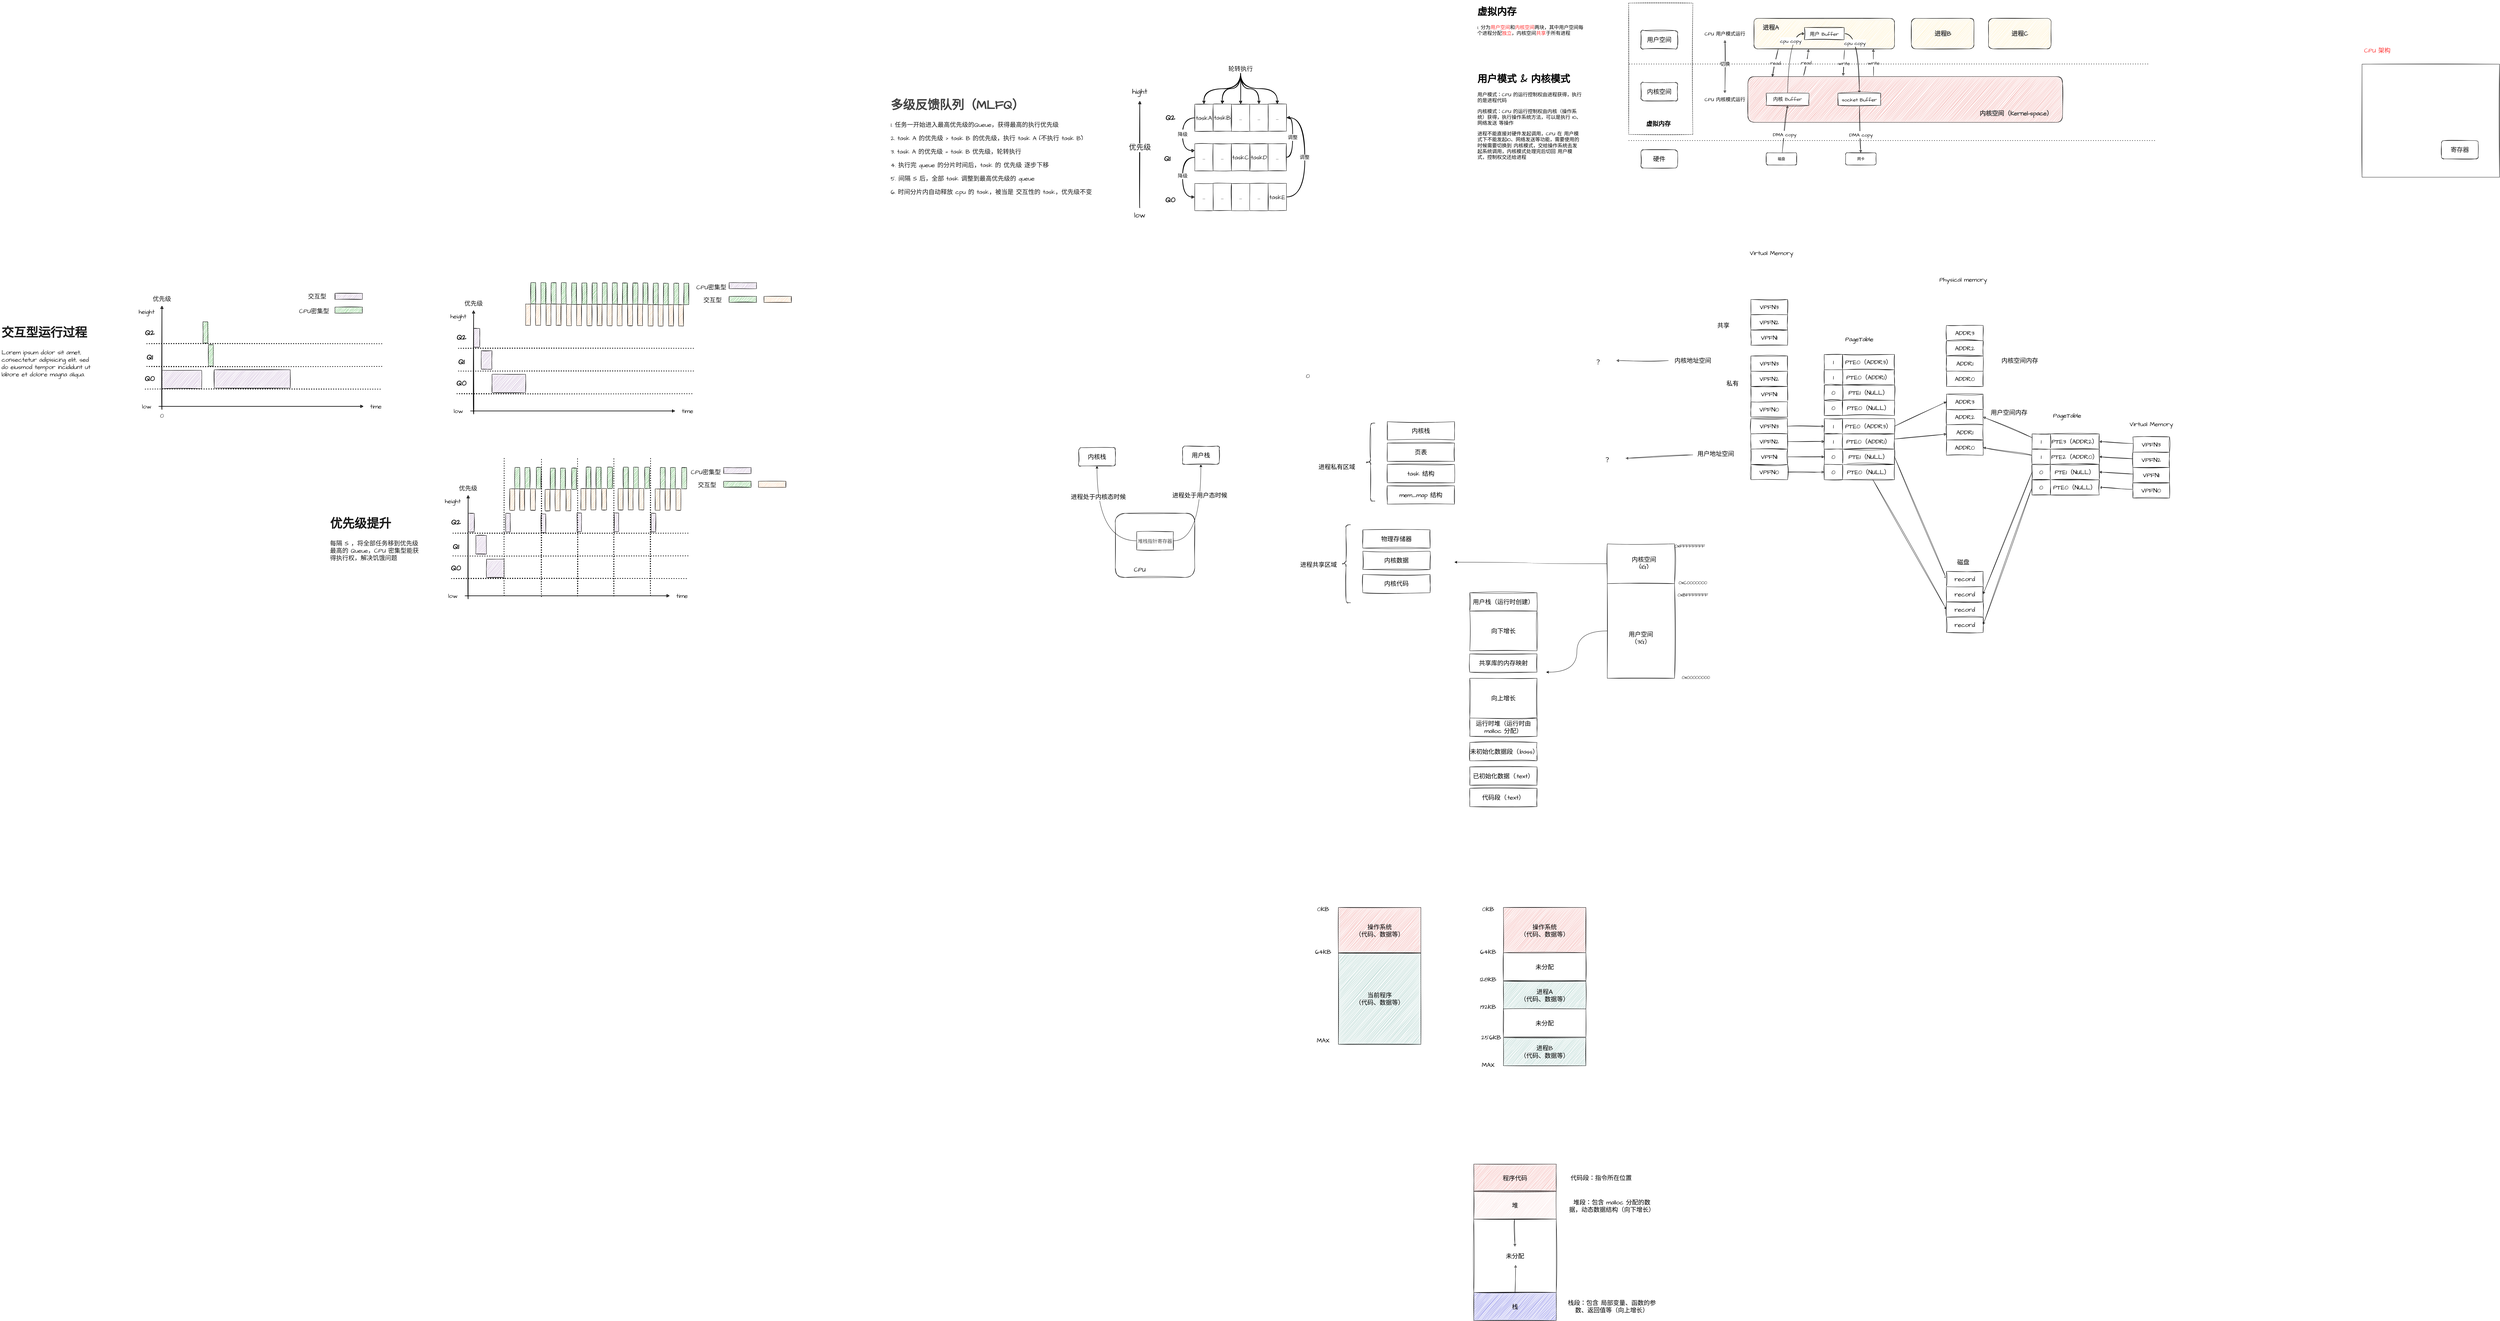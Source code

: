 <mxfile version="20.5.3" type="github">
  <diagram id="e-zPQzMBw3i7FA1pLN4_" name="第 1 页">
    <mxGraphModel dx="7272" dy="816" grid="1" gridSize="10" guides="1" tooltips="1" connect="1" arrows="1" fold="1" page="1" pageScale="1" pageWidth="827" pageHeight="1169" math="0" shadow="0">
      <root>
        <mxCell id="0" />
        <mxCell id="1" parent="0" />
        <mxCell id="n-UZRIZnCVYdmCaeWVoW-1" value="" style="rounded=0;whiteSpace=wrap;html=1;sketch=1;dashed=1;" parent="1" vertex="1">
          <mxGeometry x="-240" y="30" width="210" height="430" as="geometry" />
        </mxCell>
        <mxCell id="n-UZRIZnCVYdmCaeWVoW-2" value="" style="rounded=1;whiteSpace=wrap;html=1;sketch=1;fillColor=#FFE599;" parent="1" vertex="1">
          <mxGeometry x="170" y="80" width="460" height="100" as="geometry" />
        </mxCell>
        <mxCell id="n-UZRIZnCVYdmCaeWVoW-4" value="虚拟内存" style="text;html=1;strokeColor=none;fillColor=none;align=center;verticalAlign=middle;whiteSpace=wrap;rounded=0;sketch=1;fontFamily=Architects Daughter;fontSource=https%3A%2F%2Ffonts.googleapis.com%2Fcss%3Ffamily%3DArchitects%2BDaughter;fontSize=20;fontStyle=1" parent="1" vertex="1">
          <mxGeometry x="-200" y="410" width="115" height="30" as="geometry" />
        </mxCell>
        <mxCell id="n-UZRIZnCVYdmCaeWVoW-9" value="磁盘" style="rounded=1;whiteSpace=wrap;html=1;sketch=1;" parent="1" vertex="1">
          <mxGeometry x="210" y="520" width="100" height="40" as="geometry" />
        </mxCell>
        <mxCell id="n-UZRIZnCVYdmCaeWVoW-10" value="网卡" style="rounded=1;whiteSpace=wrap;html=1;sketch=1;" parent="1" vertex="1">
          <mxGeometry x="470" y="520" width="100" height="40" as="geometry" />
        </mxCell>
        <mxCell id="n-UZRIZnCVYdmCaeWVoW-43" style="edgeStyle=none;rounded=0;sketch=1;hachureGap=4;jiggle=2;orthogonalLoop=1;jettySize=auto;html=1;fontFamily=Architects Daughter;fontSource=https%3A%2F%2Ffonts.googleapis.com%2Fcss%3Ffamily%3DArchitects%2BDaughter;fontSize=16;" parent="1" source="n-UZRIZnCVYdmCaeWVoW-11" target="n-UZRIZnCVYdmCaeWVoW-39" edge="1">
          <mxGeometry relative="1" as="geometry" />
        </mxCell>
        <mxCell id="n-UZRIZnCVYdmCaeWVoW-11" value="VPFN3" style="rounded=0;whiteSpace=wrap;html=1;sketch=1;hachureGap=4;jiggle=2;fontFamily=Architects Daughter;fontSource=https%3A%2F%2Ffonts.googleapis.com%2Fcss%3Ffamily%3DArchitects%2BDaughter;fontSize=20;" parent="1" vertex="1">
          <mxGeometry x="160" y="1390" width="120" height="50" as="geometry" />
        </mxCell>
        <mxCell id="n-UZRIZnCVYdmCaeWVoW-44" style="edgeStyle=none;rounded=0;sketch=1;hachureGap=4;jiggle=2;orthogonalLoop=1;jettySize=auto;html=1;fontFamily=Architects Daughter;fontSource=https%3A%2F%2Ffonts.googleapis.com%2Fcss%3Ffamily%3DArchitects%2BDaughter;fontSize=16;" parent="1" source="n-UZRIZnCVYdmCaeWVoW-12" target="n-UZRIZnCVYdmCaeWVoW-40" edge="1">
          <mxGeometry relative="1" as="geometry" />
        </mxCell>
        <mxCell id="n-UZRIZnCVYdmCaeWVoW-12" value="VPFN2" style="rounded=0;whiteSpace=wrap;html=1;sketch=1;hachureGap=4;jiggle=2;fontFamily=Architects Daughter;fontSource=https%3A%2F%2Ffonts.googleapis.com%2Fcss%3Ffamily%3DArchitects%2BDaughter;fontSize=20;" parent="1" vertex="1">
          <mxGeometry x="160" y="1440" width="120" height="50" as="geometry" />
        </mxCell>
        <mxCell id="n-UZRIZnCVYdmCaeWVoW-45" style="edgeStyle=none;rounded=0;sketch=1;hachureGap=4;jiggle=2;orthogonalLoop=1;jettySize=auto;html=1;entryX=0;entryY=0.5;entryDx=0;entryDy=0;fontFamily=Architects Daughter;fontSource=https%3A%2F%2Ffonts.googleapis.com%2Fcss%3Ffamily%3DArchitects%2BDaughter;fontSize=16;" parent="1" source="n-UZRIZnCVYdmCaeWVoW-13" target="n-UZRIZnCVYdmCaeWVoW-41" edge="1">
          <mxGeometry relative="1" as="geometry" />
        </mxCell>
        <mxCell id="n-UZRIZnCVYdmCaeWVoW-13" value="VPFN1" style="rounded=0;whiteSpace=wrap;html=1;sketch=1;hachureGap=4;jiggle=2;fontFamily=Architects Daughter;fontSource=https%3A%2F%2Ffonts.googleapis.com%2Fcss%3Ffamily%3DArchitects%2BDaughter;fontSize=20;" parent="1" vertex="1">
          <mxGeometry x="160" y="1490" width="120" height="50" as="geometry" />
        </mxCell>
        <mxCell id="n-UZRIZnCVYdmCaeWVoW-47" style="edgeStyle=none;rounded=0;sketch=1;hachureGap=4;jiggle=2;orthogonalLoop=1;jettySize=auto;html=1;entryX=0;entryY=0.5;entryDx=0;entryDy=0;fontFamily=Architects Daughter;fontSource=https%3A%2F%2Ffonts.googleapis.com%2Fcss%3Ffamily%3DArchitects%2BDaughter;fontSize=16;" parent="1" source="n-UZRIZnCVYdmCaeWVoW-14" target="n-UZRIZnCVYdmCaeWVoW-42" edge="1">
          <mxGeometry relative="1" as="geometry" />
        </mxCell>
        <mxCell id="n-UZRIZnCVYdmCaeWVoW-14" value="VPFN0" style="rounded=0;whiteSpace=wrap;html=1;sketch=1;hachureGap=4;jiggle=2;fontFamily=Architects Daughter;fontSource=https%3A%2F%2Ffonts.googleapis.com%2Fcss%3Ffamily%3DArchitects%2BDaughter;fontSize=20;" parent="1" vertex="1">
          <mxGeometry x="160" y="1540" width="120" height="50" as="geometry" />
        </mxCell>
        <mxCell id="n-UZRIZnCVYdmCaeWVoW-27" style="rounded=0;sketch=1;hachureGap=4;jiggle=2;orthogonalLoop=1;jettySize=auto;html=1;exitX=1;exitY=0.5;exitDx=0;exitDy=0;entryX=0;entryY=0.5;entryDx=0;entryDy=0;fontFamily=Architects Daughter;fontSource=https%3A%2F%2Ffonts.googleapis.com%2Fcss%3Ffamily%3DArchitects%2BDaughter;fontSize=16;" parent="1" source="n-UZRIZnCVYdmCaeWVoW-15" target="n-UZRIZnCVYdmCaeWVoW-19" edge="1">
          <mxGeometry relative="1" as="geometry" />
        </mxCell>
        <mxCell id="n-UZRIZnCVYdmCaeWVoW-15" value="PTE0（ADDR3）" style="rounded=0;whiteSpace=wrap;html=1;sketch=1;hachureGap=4;jiggle=2;fontFamily=Architects Daughter;fontSource=https%3A%2F%2Ffonts.googleapis.com%2Fcss%3Ffamily%3DArchitects%2BDaughter;fontSize=20;" parent="1" vertex="1">
          <mxGeometry x="460" y="1390" width="170" height="50" as="geometry" />
        </mxCell>
        <mxCell id="n-UZRIZnCVYdmCaeWVoW-31" style="edgeStyle=none;rounded=0;sketch=1;hachureGap=4;jiggle=2;orthogonalLoop=1;jettySize=auto;html=1;fontFamily=Architects Daughter;fontSource=https%3A%2F%2Ffonts.googleapis.com%2Fcss%3Ffamily%3DArchitects%2BDaughter;fontSize=16;" parent="1" source="n-UZRIZnCVYdmCaeWVoW-16" target="n-UZRIZnCVYdmCaeWVoW-21" edge="1">
          <mxGeometry relative="1" as="geometry" />
        </mxCell>
        <mxCell id="n-UZRIZnCVYdmCaeWVoW-16" value="PTE0（ADDR1）" style="rounded=0;whiteSpace=wrap;html=1;sketch=1;hachureGap=4;jiggle=2;fontFamily=Architects Daughter;fontSource=https%3A%2F%2Ffonts.googleapis.com%2Fcss%3Ffamily%3DArchitects%2BDaughter;fontSize=20;" parent="1" vertex="1">
          <mxGeometry x="460" y="1440" width="170" height="50" as="geometry" />
        </mxCell>
        <mxCell id="n-UZRIZnCVYdmCaeWVoW-32" style="edgeStyle=none;rounded=0;sketch=1;hachureGap=4;jiggle=2;orthogonalLoop=1;jettySize=auto;html=1;entryX=0;entryY=0.5;entryDx=0;entryDy=0;fontFamily=Architects Daughter;fontSource=https%3A%2F%2Ffonts.googleapis.com%2Fcss%3Ffamily%3DArchitects%2BDaughter;fontSize=16;exitX=1;exitY=0.5;exitDx=0;exitDy=0;" parent="1" source="n-UZRIZnCVYdmCaeWVoW-17" target="n-UZRIZnCVYdmCaeWVoW-23" edge="1">
          <mxGeometry relative="1" as="geometry" />
        </mxCell>
        <mxCell id="n-UZRIZnCVYdmCaeWVoW-17" value="PTE1（NULL）" style="rounded=0;whiteSpace=wrap;html=1;sketch=1;hachureGap=4;jiggle=2;fontFamily=Architects Daughter;fontSource=https%3A%2F%2Ffonts.googleapis.com%2Fcss%3Ffamily%3DArchitects%2BDaughter;fontSize=20;" parent="1" vertex="1">
          <mxGeometry x="460" y="1490" width="170" height="50" as="geometry" />
        </mxCell>
        <mxCell id="n-UZRIZnCVYdmCaeWVoW-33" style="edgeStyle=none;rounded=0;sketch=1;hachureGap=4;jiggle=2;orthogonalLoop=1;jettySize=auto;html=1;entryX=0;entryY=0.5;entryDx=0;entryDy=0;fontFamily=Architects Daughter;fontSource=https%3A%2F%2Ffonts.googleapis.com%2Fcss%3Ffamily%3DArchitects%2BDaughter;fontSize=16;" parent="1" source="n-UZRIZnCVYdmCaeWVoW-18" target="n-UZRIZnCVYdmCaeWVoW-25" edge="1">
          <mxGeometry relative="1" as="geometry" />
        </mxCell>
        <mxCell id="n-UZRIZnCVYdmCaeWVoW-18" value="PTE0（NULL）" style="rounded=0;whiteSpace=wrap;html=1;sketch=1;hachureGap=4;jiggle=2;fontFamily=Architects Daughter;fontSource=https%3A%2F%2Ffonts.googleapis.com%2Fcss%3Ffamily%3DArchitects%2BDaughter;fontSize=20;" parent="1" vertex="1">
          <mxGeometry x="460" y="1540" width="170" height="50" as="geometry" />
        </mxCell>
        <mxCell id="n-UZRIZnCVYdmCaeWVoW-19" value="ADDR3" style="rounded=0;whiteSpace=wrap;html=1;sketch=1;hachureGap=4;jiggle=2;fontFamily=Architects Daughter;fontSource=https%3A%2F%2Ffonts.googleapis.com%2Fcss%3Ffamily%3DArchitects%2BDaughter;fontSize=20;" parent="1" vertex="1">
          <mxGeometry x="800" y="1310" width="120" height="50" as="geometry" />
        </mxCell>
        <mxCell id="n-UZRIZnCVYdmCaeWVoW-20" value="ADDR2" style="rounded=0;whiteSpace=wrap;html=1;sketch=1;hachureGap=4;jiggle=2;fontFamily=Architects Daughter;fontSource=https%3A%2F%2Ffonts.googleapis.com%2Fcss%3Ffamily%3DArchitects%2BDaughter;fontSize=20;" parent="1" vertex="1">
          <mxGeometry x="800" y="1360" width="120" height="50" as="geometry" />
        </mxCell>
        <mxCell id="n-UZRIZnCVYdmCaeWVoW-21" value="ADDR1" style="rounded=0;whiteSpace=wrap;html=1;sketch=1;hachureGap=4;jiggle=2;fontFamily=Architects Daughter;fontSource=https%3A%2F%2Ffonts.googleapis.com%2Fcss%3Ffamily%3DArchitects%2BDaughter;fontSize=20;" parent="1" vertex="1">
          <mxGeometry x="800" y="1410" width="120" height="50" as="geometry" />
        </mxCell>
        <mxCell id="n-UZRIZnCVYdmCaeWVoW-22" value="ADDR0" style="rounded=0;whiteSpace=wrap;html=1;sketch=1;hachureGap=4;jiggle=2;fontFamily=Architects Daughter;fontSource=https%3A%2F%2Ffonts.googleapis.com%2Fcss%3Ffamily%3DArchitects%2BDaughter;fontSize=20;" parent="1" vertex="1">
          <mxGeometry x="800" y="1460" width="120" height="50" as="geometry" />
        </mxCell>
        <mxCell id="n-UZRIZnCVYdmCaeWVoW-23" value="record" style="rounded=0;whiteSpace=wrap;html=1;sketch=1;hachureGap=4;jiggle=2;fontFamily=Architects Daughter;fontSource=https%3A%2F%2Ffonts.googleapis.com%2Fcss%3Ffamily%3DArchitects%2BDaughter;fontSize=20;" parent="1" vertex="1">
          <mxGeometry x="800" y="1890" width="120" height="50" as="geometry" />
        </mxCell>
        <mxCell id="n-UZRIZnCVYdmCaeWVoW-24" value="record" style="rounded=0;whiteSpace=wrap;html=1;sketch=1;hachureGap=4;jiggle=2;fontFamily=Architects Daughter;fontSource=https%3A%2F%2Ffonts.googleapis.com%2Fcss%3Ffamily%3DArchitects%2BDaughter;fontSize=20;" parent="1" vertex="1">
          <mxGeometry x="800" y="1940" width="120" height="50" as="geometry" />
        </mxCell>
        <mxCell id="n-UZRIZnCVYdmCaeWVoW-25" value="record" style="rounded=0;whiteSpace=wrap;html=1;sketch=1;hachureGap=4;jiggle=2;fontFamily=Architects Daughter;fontSource=https%3A%2F%2Ffonts.googleapis.com%2Fcss%3Ffamily%3DArchitects%2BDaughter;fontSize=20;" parent="1" vertex="1">
          <mxGeometry x="800" y="1990" width="120" height="50" as="geometry" />
        </mxCell>
        <mxCell id="n-UZRIZnCVYdmCaeWVoW-26" value="record" style="rounded=0;whiteSpace=wrap;html=1;sketch=1;hachureGap=4;jiggle=2;fontFamily=Architects Daughter;fontSource=https%3A%2F%2Ffonts.googleapis.com%2Fcss%3Ffamily%3DArchitects%2BDaughter;fontSize=20;" parent="1" vertex="1">
          <mxGeometry x="800" y="2040" width="120" height="50" as="geometry" />
        </mxCell>
        <mxCell id="n-UZRIZnCVYdmCaeWVoW-35" value="PageTable" style="text;html=1;strokeColor=none;fillColor=none;align=center;verticalAlign=middle;whiteSpace=wrap;rounded=0;sketch=1;hachureGap=4;jiggle=2;fontFamily=Architects Daughter;fontSource=https%3A%2F%2Ffonts.googleapis.com%2Fcss%3Ffamily%3DArchitects%2BDaughter;fontSize=20;" parent="1" vertex="1">
          <mxGeometry x="460" y="1110" width="110" height="40" as="geometry" />
        </mxCell>
        <mxCell id="n-UZRIZnCVYdmCaeWVoW-36" value="&lt;span style=&quot;color: rgb(18, 18, 18); text-align: start;&quot;&gt;&lt;font style=&quot;font-size: 20px;&quot;&gt;Physical memory&lt;/font&gt;&lt;/span&gt;" style="text;html=1;strokeColor=none;fillColor=none;align=center;verticalAlign=middle;whiteSpace=wrap;rounded=0;sketch=1;hachureGap=4;jiggle=2;fontFamily=Architects Daughter;fontSource=https%3A%2F%2Ffonts.googleapis.com%2Fcss%3Ffamily%3DArchitects%2BDaughter;fontSize=20;labelBackgroundColor=none;" parent="1" vertex="1">
          <mxGeometry x="775" y="910" width="160" height="50" as="geometry" />
        </mxCell>
        <mxCell id="n-UZRIZnCVYdmCaeWVoW-37" value="磁盘" style="text;html=1;strokeColor=none;fillColor=none;align=center;verticalAlign=middle;whiteSpace=wrap;rounded=0;sketch=1;hachureGap=4;jiggle=2;fontFamily=Architects Daughter;fontSource=https%3A%2F%2Ffonts.googleapis.com%2Fcss%3Ffamily%3DArchitects%2BDaughter;fontSize=20;" parent="1" vertex="1">
          <mxGeometry x="800" y="1840" width="110" height="40" as="geometry" />
        </mxCell>
        <mxCell id="n-UZRIZnCVYdmCaeWVoW-39" value="1" style="rounded=0;whiteSpace=wrap;html=1;sketch=1;hachureGap=4;jiggle=2;fontFamily=Architects Daughter;fontSource=https%3A%2F%2Ffonts.googleapis.com%2Fcss%3Ffamily%3DArchitects%2BDaughter;fontSize=20;" parent="1" vertex="1">
          <mxGeometry x="400" y="1390" width="60" height="50" as="geometry" />
        </mxCell>
        <mxCell id="n-UZRIZnCVYdmCaeWVoW-40" value="1" style="rounded=0;whiteSpace=wrap;html=1;sketch=1;hachureGap=4;jiggle=2;fontFamily=Architects Daughter;fontSource=https%3A%2F%2Ffonts.googleapis.com%2Fcss%3Ffamily%3DArchitects%2BDaughter;fontSize=20;" parent="1" vertex="1">
          <mxGeometry x="400" y="1440" width="60" height="50" as="geometry" />
        </mxCell>
        <mxCell id="n-UZRIZnCVYdmCaeWVoW-41" value="0" style="rounded=0;whiteSpace=wrap;html=1;sketch=1;hachureGap=4;jiggle=2;fontFamily=Architects Daughter;fontSource=https%3A%2F%2Ffonts.googleapis.com%2Fcss%3Ffamily%3DArchitects%2BDaughter;fontSize=20;" parent="1" vertex="1">
          <mxGeometry x="400" y="1490" width="60" height="50" as="geometry" />
        </mxCell>
        <mxCell id="n-UZRIZnCVYdmCaeWVoW-42" value="0" style="rounded=0;whiteSpace=wrap;html=1;sketch=1;hachureGap=4;jiggle=2;fontFamily=Architects Daughter;fontSource=https%3A%2F%2Ffonts.googleapis.com%2Fcss%3Ffamily%3DArchitects%2BDaughter;fontSize=20;" parent="1" vertex="1">
          <mxGeometry x="400" y="1540" width="60" height="50" as="geometry" />
        </mxCell>
        <mxCell id="n-UZRIZnCVYdmCaeWVoW-48" style="edgeStyle=none;rounded=0;sketch=1;hachureGap=4;jiggle=2;orthogonalLoop=1;jettySize=auto;html=1;fontFamily=Architects Daughter;fontSource=https%3A%2F%2Ffonts.googleapis.com%2Fcss%3Ffamily%3DArchitects%2BDaughter;fontSize=16;entryX=1;entryY=0.5;entryDx=0;entryDy=0;" parent="1" source="n-UZRIZnCVYdmCaeWVoW-49" target="n-UZRIZnCVYdmCaeWVoW-56" edge="1">
          <mxGeometry relative="1" as="geometry" />
        </mxCell>
        <mxCell id="n-UZRIZnCVYdmCaeWVoW-49" value="VPFN3" style="rounded=0;whiteSpace=wrap;html=1;sketch=1;hachureGap=4;jiggle=2;fontFamily=Architects Daughter;fontSource=https%3A%2F%2Ffonts.googleapis.com%2Fcss%3Ffamily%3DArchitects%2BDaughter;fontSize=20;" parent="1" vertex="1">
          <mxGeometry x="1410" y="1450" width="120" height="50" as="geometry" />
        </mxCell>
        <mxCell id="n-UZRIZnCVYdmCaeWVoW-50" style="edgeStyle=none;rounded=0;sketch=1;hachureGap=4;jiggle=2;orthogonalLoop=1;jettySize=auto;html=1;fontFamily=Architects Daughter;fontSource=https%3A%2F%2Ffonts.googleapis.com%2Fcss%3Ffamily%3DArchitects%2BDaughter;fontSize=16;entryX=1;entryY=0.5;entryDx=0;entryDy=0;" parent="1" source="n-UZRIZnCVYdmCaeWVoW-51" target="n-UZRIZnCVYdmCaeWVoW-57" edge="1">
          <mxGeometry relative="1" as="geometry" />
        </mxCell>
        <mxCell id="n-UZRIZnCVYdmCaeWVoW-51" value="VPFN2" style="rounded=0;whiteSpace=wrap;html=1;sketch=1;hachureGap=4;jiggle=2;fontFamily=Architects Daughter;fontSource=https%3A%2F%2Ffonts.googleapis.com%2Fcss%3Ffamily%3DArchitects%2BDaughter;fontSize=20;" parent="1" vertex="1">
          <mxGeometry x="1410" y="1500" width="120" height="50" as="geometry" />
        </mxCell>
        <mxCell id="n-UZRIZnCVYdmCaeWVoW-52" style="edgeStyle=none;rounded=0;sketch=1;hachureGap=4;jiggle=2;orthogonalLoop=1;jettySize=auto;html=1;entryX=1;entryY=0.5;entryDx=0;entryDy=0;fontFamily=Architects Daughter;fontSource=https%3A%2F%2Ffonts.googleapis.com%2Fcss%3Ffamily%3DArchitects%2BDaughter;fontSize=16;" parent="1" source="n-UZRIZnCVYdmCaeWVoW-53" target="n-UZRIZnCVYdmCaeWVoW-58" edge="1">
          <mxGeometry relative="1" as="geometry" />
        </mxCell>
        <mxCell id="n-UZRIZnCVYdmCaeWVoW-53" value="VPFN1" style="rounded=0;whiteSpace=wrap;html=1;sketch=1;hachureGap=4;jiggle=2;fontFamily=Architects Daughter;fontSource=https%3A%2F%2Ffonts.googleapis.com%2Fcss%3Ffamily%3DArchitects%2BDaughter;fontSize=20;" parent="1" vertex="1">
          <mxGeometry x="1410" y="1550" width="120" height="50" as="geometry" />
        </mxCell>
        <mxCell id="n-UZRIZnCVYdmCaeWVoW-54" style="edgeStyle=none;rounded=0;sketch=1;hachureGap=4;jiggle=2;orthogonalLoop=1;jettySize=auto;html=1;entryX=1;entryY=0.5;entryDx=0;entryDy=0;fontFamily=Architects Daughter;fontSource=https%3A%2F%2Ffonts.googleapis.com%2Fcss%3Ffamily%3DArchitects%2BDaughter;fontSize=16;" parent="1" source="n-UZRIZnCVYdmCaeWVoW-55" target="n-UZRIZnCVYdmCaeWVoW-59" edge="1">
          <mxGeometry relative="1" as="geometry" />
        </mxCell>
        <mxCell id="n-UZRIZnCVYdmCaeWVoW-55" value="VPFN0" style="rounded=0;whiteSpace=wrap;html=1;sketch=1;hachureGap=4;jiggle=2;fontFamily=Architects Daughter;fontSource=https%3A%2F%2Ffonts.googleapis.com%2Fcss%3Ffamily%3DArchitects%2BDaughter;fontSize=20;" parent="1" vertex="1">
          <mxGeometry x="1410" y="1600" width="120" height="50" as="geometry" />
        </mxCell>
        <mxCell id="n-UZRIZnCVYdmCaeWVoW-56" value="PTE3（ADDR2）" style="rounded=0;whiteSpace=wrap;html=1;sketch=1;hachureGap=4;jiggle=2;fontFamily=Architects Daughter;fontSource=https%3A%2F%2Ffonts.googleapis.com%2Fcss%3Ffamily%3DArchitects%2BDaughter;fontSize=20;" parent="1" vertex="1">
          <mxGeometry x="1140" y="1440" width="160" height="50" as="geometry" />
        </mxCell>
        <mxCell id="n-UZRIZnCVYdmCaeWVoW-57" value="PTE2（ADDR0）" style="rounded=0;whiteSpace=wrap;html=1;sketch=1;hachureGap=4;jiggle=2;fontFamily=Architects Daughter;fontSource=https%3A%2F%2Ffonts.googleapis.com%2Fcss%3Ffamily%3DArchitects%2BDaughter;fontSize=20;" parent="1" vertex="1">
          <mxGeometry x="1140" y="1490" width="160" height="50" as="geometry" />
        </mxCell>
        <mxCell id="n-UZRIZnCVYdmCaeWVoW-58" value="PTE1（NULL）" style="rounded=0;whiteSpace=wrap;html=1;sketch=1;hachureGap=4;jiggle=2;fontFamily=Architects Daughter;fontSource=https%3A%2F%2Ffonts.googleapis.com%2Fcss%3Ffamily%3DArchitects%2BDaughter;fontSize=20;" parent="1" vertex="1">
          <mxGeometry x="1140" y="1540" width="160" height="50" as="geometry" />
        </mxCell>
        <mxCell id="n-UZRIZnCVYdmCaeWVoW-59" value="PTE0（NULL）" style="rounded=0;whiteSpace=wrap;html=1;sketch=1;hachureGap=4;jiggle=2;fontFamily=Architects Daughter;fontSource=https%3A%2F%2Ffonts.googleapis.com%2Fcss%3Ffamily%3DArchitects%2BDaughter;fontSize=20;" parent="1" vertex="1">
          <mxGeometry x="1140" y="1590" width="160" height="50" as="geometry" />
        </mxCell>
        <mxCell id="n-UZRIZnCVYdmCaeWVoW-60" value="&lt;span style=&quot;color: rgb(18, 18, 18); text-align: start;&quot;&gt;&lt;font style=&quot;font-size: 20px;&quot;&gt;Virtual Memory&lt;/font&gt;&lt;/span&gt;" style="text;html=1;strokeColor=none;fillColor=none;align=center;verticalAlign=middle;whiteSpace=wrap;rounded=0;sketch=1;hachureGap=4;jiggle=2;fontFamily=Architects Daughter;fontSource=https%3A%2F%2Ffonts.googleapis.com%2Fcss%3Ffamily%3DArchitects%2BDaughter;fontSize=20;labelBackgroundColor=none;" parent="1" vertex="1">
          <mxGeometry x="1382.5" y="1390" width="175" height="35" as="geometry" />
        </mxCell>
        <mxCell id="n-UZRIZnCVYdmCaeWVoW-61" value="PageTable" style="text;html=1;strokeColor=none;fillColor=none;align=center;verticalAlign=middle;whiteSpace=wrap;rounded=0;sketch=1;hachureGap=4;jiggle=2;fontFamily=Architects Daughter;fontSource=https%3A%2F%2Ffonts.googleapis.com%2Fcss%3Ffamily%3DArchitects%2BDaughter;fontSize=20;" parent="1" vertex="1">
          <mxGeometry x="1140" y="1360" width="110" height="40" as="geometry" />
        </mxCell>
        <mxCell id="n-UZRIZnCVYdmCaeWVoW-66" style="edgeStyle=none;rounded=0;sketch=1;hachureGap=4;jiggle=2;orthogonalLoop=1;jettySize=auto;html=1;entryX=1;entryY=0.5;entryDx=0;entryDy=0;fontFamily=Architects Daughter;fontSource=https%3A%2F%2Ffonts.googleapis.com%2Fcss%3Ffamily%3DArchitects%2BDaughter;fontSize=16;" parent="1" source="n-UZRIZnCVYdmCaeWVoW-62" target="n-UZRIZnCVYdmCaeWVoW-20" edge="1">
          <mxGeometry relative="1" as="geometry" />
        </mxCell>
        <mxCell id="n-UZRIZnCVYdmCaeWVoW-62" value="1" style="rounded=0;whiteSpace=wrap;html=1;sketch=1;hachureGap=4;jiggle=2;fontFamily=Architects Daughter;fontSource=https%3A%2F%2Ffonts.googleapis.com%2Fcss%3Ffamily%3DArchitects%2BDaughter;fontSize=20;" parent="1" vertex="1">
          <mxGeometry x="1080" y="1440" width="60" height="50" as="geometry" />
        </mxCell>
        <mxCell id="n-UZRIZnCVYdmCaeWVoW-67" style="edgeStyle=none;rounded=0;sketch=1;hachureGap=4;jiggle=2;orthogonalLoop=1;jettySize=auto;html=1;entryX=1;entryY=0.5;entryDx=0;entryDy=0;fontFamily=Architects Daughter;fontSource=https%3A%2F%2Ffonts.googleapis.com%2Fcss%3Ffamily%3DArchitects%2BDaughter;fontSize=16;" parent="1" source="n-UZRIZnCVYdmCaeWVoW-63" target="n-UZRIZnCVYdmCaeWVoW-22" edge="1">
          <mxGeometry relative="1" as="geometry" />
        </mxCell>
        <mxCell id="n-UZRIZnCVYdmCaeWVoW-63" value="1" style="rounded=0;whiteSpace=wrap;html=1;sketch=1;hachureGap=4;jiggle=2;fontFamily=Architects Daughter;fontSource=https%3A%2F%2Ffonts.googleapis.com%2Fcss%3Ffamily%3DArchitects%2BDaughter;fontSize=20;" parent="1" vertex="1">
          <mxGeometry x="1080" y="1490" width="60" height="50" as="geometry" />
        </mxCell>
        <mxCell id="n-UZRIZnCVYdmCaeWVoW-68" style="edgeStyle=none;rounded=0;sketch=1;hachureGap=4;jiggle=2;orthogonalLoop=1;jettySize=auto;html=1;entryX=1;entryY=0.5;entryDx=0;entryDy=0;fontFamily=Architects Daughter;fontSource=https%3A%2F%2Ffonts.googleapis.com%2Fcss%3Ffamily%3DArchitects%2BDaughter;fontSize=16;exitX=0;exitY=0.5;exitDx=0;exitDy=0;" parent="1" source="n-UZRIZnCVYdmCaeWVoW-64" target="n-UZRIZnCVYdmCaeWVoW-24" edge="1">
          <mxGeometry relative="1" as="geometry" />
        </mxCell>
        <mxCell id="n-UZRIZnCVYdmCaeWVoW-64" value="0" style="rounded=0;whiteSpace=wrap;html=1;sketch=1;hachureGap=4;jiggle=2;fontFamily=Architects Daughter;fontSource=https%3A%2F%2Ffonts.googleapis.com%2Fcss%3Ffamily%3DArchitects%2BDaughter;fontSize=20;" parent="1" vertex="1">
          <mxGeometry x="1080" y="1540" width="60" height="50" as="geometry" />
        </mxCell>
        <mxCell id="n-UZRIZnCVYdmCaeWVoW-69" style="edgeStyle=none;rounded=0;sketch=1;hachureGap=4;jiggle=2;orthogonalLoop=1;jettySize=auto;html=1;exitX=0;exitY=0.5;exitDx=0;exitDy=0;entryX=1;entryY=0.5;entryDx=0;entryDy=0;fontFamily=Architects Daughter;fontSource=https%3A%2F%2Ffonts.googleapis.com%2Fcss%3Ffamily%3DArchitects%2BDaughter;fontSize=16;" parent="1" source="n-UZRIZnCVYdmCaeWVoW-65" target="n-UZRIZnCVYdmCaeWVoW-26" edge="1">
          <mxGeometry relative="1" as="geometry" />
        </mxCell>
        <mxCell id="n-UZRIZnCVYdmCaeWVoW-65" value="0" style="rounded=0;whiteSpace=wrap;html=1;sketch=1;hachureGap=4;jiggle=2;fontFamily=Architects Daughter;fontSource=https%3A%2F%2Ffonts.googleapis.com%2Fcss%3Ffamily%3DArchitects%2BDaughter;fontSize=20;" parent="1" vertex="1">
          <mxGeometry x="1080" y="1590" width="60" height="50" as="geometry" />
        </mxCell>
        <mxCell id="n-UZRIZnCVYdmCaeWVoW-73" value="&lt;span style=&quot;color: rgb(18, 18, 18); text-align: start;&quot;&gt;&lt;font style=&quot;font-size: 20px;&quot;&gt;Virtual Memory&lt;/font&gt;&lt;/span&gt;" style="text;html=1;strokeColor=none;fillColor=none;align=center;verticalAlign=middle;whiteSpace=wrap;rounded=0;sketch=1;hachureGap=4;jiggle=2;fontFamily=Architects Daughter;fontSource=https%3A%2F%2Ffonts.googleapis.com%2Fcss%3Ffamily%3DArchitects%2BDaughter;fontSize=20;labelBackgroundColor=none;" parent="1" vertex="1">
          <mxGeometry x="140" y="830" width="175" height="35" as="geometry" />
        </mxCell>
        <mxCell id="n-UZRIZnCVYdmCaeWVoW-74" value="VPFN3" style="rounded=0;whiteSpace=wrap;html=1;sketch=1;hachureGap=4;jiggle=2;fontFamily=Architects Daughter;fontSource=https%3A%2F%2Ffonts.googleapis.com%2Fcss%3Ffamily%3DArchitects%2BDaughter;fontSize=20;" parent="1" vertex="1">
          <mxGeometry x="160" y="1185" width="120" height="50" as="geometry" />
        </mxCell>
        <mxCell id="n-UZRIZnCVYdmCaeWVoW-75" value="VPFN2" style="rounded=0;whiteSpace=wrap;html=1;sketch=1;hachureGap=4;jiggle=2;fontFamily=Architects Daughter;fontSource=https%3A%2F%2Ffonts.googleapis.com%2Fcss%3Ffamily%3DArchitects%2BDaughter;fontSize=20;" parent="1" vertex="1">
          <mxGeometry x="160" y="1235" width="120" height="50" as="geometry" />
        </mxCell>
        <mxCell id="n-UZRIZnCVYdmCaeWVoW-76" value="VPFN1" style="rounded=0;whiteSpace=wrap;html=1;sketch=1;hachureGap=4;jiggle=2;fontFamily=Architects Daughter;fontSource=https%3A%2F%2Ffonts.googleapis.com%2Fcss%3Ffamily%3DArchitects%2BDaughter;fontSize=20;" parent="1" vertex="1">
          <mxGeometry x="160" y="1285" width="120" height="50" as="geometry" />
        </mxCell>
        <mxCell id="n-UZRIZnCVYdmCaeWVoW-77" value="VPFN0" style="rounded=0;whiteSpace=wrap;html=1;sketch=1;hachureGap=4;jiggle=2;fontFamily=Architects Daughter;fontSource=https%3A%2F%2Ffonts.googleapis.com%2Fcss%3Ffamily%3DArchitects%2BDaughter;fontSize=20;" parent="1" vertex="1">
          <mxGeometry x="160" y="1335" width="120" height="50" as="geometry" />
        </mxCell>
        <mxCell id="n-UZRIZnCVYdmCaeWVoW-125" style="edgeStyle=none;rounded=0;sketch=1;hachureGap=4;jiggle=2;orthogonalLoop=1;jettySize=auto;html=1;fontFamily=Architects Daughter;fontSource=https%3A%2F%2Ffonts.googleapis.com%2Fcss%3Ffamily%3DArchitects%2BDaughter;fontSize=20;" parent="1" source="n-UZRIZnCVYdmCaeWVoW-78" edge="1">
          <mxGeometry relative="1" as="geometry">
            <mxPoint x="-280" y="1200" as="targetPoint" />
          </mxGeometry>
        </mxCell>
        <mxCell id="n-UZRIZnCVYdmCaeWVoW-78" value="内核地址空间" style="text;html=1;strokeColor=none;fillColor=none;align=center;verticalAlign=middle;whiteSpace=wrap;rounded=0;labelBackgroundColor=none;sketch=1;hachureGap=4;jiggle=2;fontFamily=Architects Daughter;fontSource=https%3A%2F%2Ffonts.googleapis.com%2Fcss%3Ffamily%3DArchitects%2BDaughter;fontSize=20;" parent="1" vertex="1">
          <mxGeometry x="-110" y="1185" width="160" height="30" as="geometry" />
        </mxCell>
        <mxCell id="n-UZRIZnCVYdmCaeWVoW-127" style="edgeStyle=none;rounded=0;sketch=1;hachureGap=4;jiggle=2;orthogonalLoop=1;jettySize=auto;html=1;fontFamily=Architects Daughter;fontSource=https%3A%2F%2Ffonts.googleapis.com%2Fcss%3Ffamily%3DArchitects%2BDaughter;fontSize=20;" parent="1" source="n-UZRIZnCVYdmCaeWVoW-79" edge="1">
          <mxGeometry relative="1" as="geometry">
            <mxPoint x="-250" y="1520.0" as="targetPoint" />
          </mxGeometry>
        </mxCell>
        <mxCell id="n-UZRIZnCVYdmCaeWVoW-79" value="用户地址空间" style="text;html=1;strokeColor=none;fillColor=none;align=center;verticalAlign=middle;whiteSpace=wrap;rounded=0;labelBackgroundColor=none;sketch=1;hachureGap=4;jiggle=2;fontFamily=Architects Daughter;fontSource=https%3A%2F%2Ffonts.googleapis.com%2Fcss%3Ffamily%3DArchitects%2BDaughter;fontSize=20;" parent="1" vertex="1">
          <mxGeometry x="-30" y="1485" width="150" height="40" as="geometry" />
        </mxCell>
        <mxCell id="n-UZRIZnCVYdmCaeWVoW-80" value="PTE0（ADDR3）" style="rounded=0;whiteSpace=wrap;html=1;sketch=1;hachureGap=4;jiggle=2;fontFamily=Architects Daughter;fontSource=https%3A%2F%2Ffonts.googleapis.com%2Fcss%3Ffamily%3DArchitects%2BDaughter;fontSize=20;" parent="1" vertex="1">
          <mxGeometry x="460" y="1180" width="170" height="50" as="geometry" />
        </mxCell>
        <mxCell id="n-UZRIZnCVYdmCaeWVoW-81" value="PTE0（ADDR1）" style="rounded=0;whiteSpace=wrap;html=1;sketch=1;hachureGap=4;jiggle=2;fontFamily=Architects Daughter;fontSource=https%3A%2F%2Ffonts.googleapis.com%2Fcss%3Ffamily%3DArchitects%2BDaughter;fontSize=20;" parent="1" vertex="1">
          <mxGeometry x="460" y="1230" width="170" height="50" as="geometry" />
        </mxCell>
        <mxCell id="n-UZRIZnCVYdmCaeWVoW-82" value="PTE1（NULL）" style="rounded=0;whiteSpace=wrap;html=1;sketch=1;hachureGap=4;jiggle=2;fontFamily=Architects Daughter;fontSource=https%3A%2F%2Ffonts.googleapis.com%2Fcss%3Ffamily%3DArchitects%2BDaughter;fontSize=20;" parent="1" vertex="1">
          <mxGeometry x="460" y="1280" width="170" height="50" as="geometry" />
        </mxCell>
        <mxCell id="n-UZRIZnCVYdmCaeWVoW-83" value="PTE0（NULL）" style="rounded=0;whiteSpace=wrap;html=1;sketch=1;hachureGap=4;jiggle=2;fontFamily=Architects Daughter;fontSource=https%3A%2F%2Ffonts.googleapis.com%2Fcss%3Ffamily%3DArchitects%2BDaughter;fontSize=20;" parent="1" vertex="1">
          <mxGeometry x="460" y="1330" width="170" height="50" as="geometry" />
        </mxCell>
        <mxCell id="n-UZRIZnCVYdmCaeWVoW-84" value="1" style="rounded=0;whiteSpace=wrap;html=1;sketch=1;hachureGap=4;jiggle=2;fontFamily=Architects Daughter;fontSource=https%3A%2F%2Ffonts.googleapis.com%2Fcss%3Ffamily%3DArchitects%2BDaughter;fontSize=20;" parent="1" vertex="1">
          <mxGeometry x="400" y="1180" width="60" height="50" as="geometry" />
        </mxCell>
        <mxCell id="n-UZRIZnCVYdmCaeWVoW-85" value="1" style="rounded=0;whiteSpace=wrap;html=1;sketch=1;hachureGap=4;jiggle=2;fontFamily=Architects Daughter;fontSource=https%3A%2F%2Ffonts.googleapis.com%2Fcss%3Ffamily%3DArchitects%2BDaughter;fontSize=20;" parent="1" vertex="1">
          <mxGeometry x="400" y="1230" width="60" height="50" as="geometry" />
        </mxCell>
        <mxCell id="n-UZRIZnCVYdmCaeWVoW-86" value="0" style="rounded=0;whiteSpace=wrap;html=1;sketch=1;hachureGap=4;jiggle=2;fontFamily=Architects Daughter;fontSource=https%3A%2F%2Ffonts.googleapis.com%2Fcss%3Ffamily%3DArchitects%2BDaughter;fontSize=20;" parent="1" vertex="1">
          <mxGeometry x="400" y="1280" width="60" height="50" as="geometry" />
        </mxCell>
        <mxCell id="n-UZRIZnCVYdmCaeWVoW-87" value="0" style="rounded=0;whiteSpace=wrap;html=1;sketch=1;hachureGap=4;jiggle=2;fontFamily=Architects Daughter;fontSource=https%3A%2F%2Ffonts.googleapis.com%2Fcss%3Ffamily%3DArchitects%2BDaughter;fontSize=20;" parent="1" vertex="1">
          <mxGeometry x="400" y="1330" width="60" height="50" as="geometry" />
        </mxCell>
        <mxCell id="n-UZRIZnCVYdmCaeWVoW-93" value="ADDR3" style="rounded=0;whiteSpace=wrap;html=1;sketch=1;hachureGap=4;jiggle=2;fontFamily=Architects Daughter;fontSource=https%3A%2F%2Ffonts.googleapis.com%2Fcss%3Ffamily%3DArchitects%2BDaughter;fontSize=20;" parent="1" vertex="1">
          <mxGeometry x="800" y="1085" width="120" height="50" as="geometry" />
        </mxCell>
        <mxCell id="n-UZRIZnCVYdmCaeWVoW-94" value="ADDR2" style="rounded=0;whiteSpace=wrap;html=1;sketch=1;hachureGap=4;jiggle=2;fontFamily=Architects Daughter;fontSource=https%3A%2F%2Ffonts.googleapis.com%2Fcss%3Ffamily%3DArchitects%2BDaughter;fontSize=20;" parent="1" vertex="1">
          <mxGeometry x="800" y="1135" width="120" height="50" as="geometry" />
        </mxCell>
        <mxCell id="n-UZRIZnCVYdmCaeWVoW-95" value="ADDR1" style="rounded=0;whiteSpace=wrap;html=1;sketch=1;hachureGap=4;jiggle=2;fontFamily=Architects Daughter;fontSource=https%3A%2F%2Ffonts.googleapis.com%2Fcss%3Ffamily%3DArchitects%2BDaughter;fontSize=20;" parent="1" vertex="1">
          <mxGeometry x="800" y="1185" width="120" height="50" as="geometry" />
        </mxCell>
        <mxCell id="n-UZRIZnCVYdmCaeWVoW-96" value="ADDR0" style="rounded=0;whiteSpace=wrap;html=1;sketch=1;hachureGap=4;jiggle=2;fontFamily=Architects Daughter;fontSource=https%3A%2F%2Ffonts.googleapis.com%2Fcss%3Ffamily%3DArchitects%2BDaughter;fontSize=20;" parent="1" vertex="1">
          <mxGeometry x="800" y="1235" width="120" height="50" as="geometry" />
        </mxCell>
        <mxCell id="n-UZRIZnCVYdmCaeWVoW-99" value="" style="rounded=1;whiteSpace=wrap;html=1;sketch=1;fillColor=#FFE599;" parent="1" vertex="1">
          <mxGeometry x="685" y="80" width="205" height="100" as="geometry" />
        </mxCell>
        <mxCell id="n-UZRIZnCVYdmCaeWVoW-3" value="" style="rounded=1;whiteSpace=wrap;html=1;sketch=1;fillColor=#EA6B66;" parent="1" vertex="1">
          <mxGeometry x="150" y="270.5" width="1030" height="150" as="geometry" />
        </mxCell>
        <mxCell id="n-UZRIZnCVYdmCaeWVoW-6" value="&lt;span style=&quot;color: rgb(68, 68, 68); font-size: 20px; text-align: left;&quot;&gt;内核空间（Kernel-space）&lt;/span&gt;" style="text;html=1;strokeColor=none;fillColor=none;align=center;verticalAlign=middle;whiteSpace=wrap;rounded=0;sketch=1;fontSize=20;fontStyle=1;labelBackgroundColor=none;fontFamily=Architects Daughter;fontSource=https%3A%2F%2Ffonts.googleapis.com%2Fcss%3Ffamily%3DArchitects%2BDaughter;" parent="1" vertex="1">
          <mxGeometry x="877.5" y="360.5" width="300" height="60" as="geometry" />
        </mxCell>
        <mxCell id="n-UZRIZnCVYdmCaeWVoW-104" value="内核空间内存" style="text;html=1;strokeColor=none;fillColor=none;align=center;verticalAlign=middle;whiteSpace=wrap;rounded=0;labelBackgroundColor=none;sketch=1;hachureGap=4;jiggle=2;fontFamily=Architects Daughter;fontSource=https%3A%2F%2Ffonts.googleapis.com%2Fcss%3Ffamily%3DArchitects%2BDaughter;fontSize=20;" parent="1" vertex="1">
          <mxGeometry x="935" y="1180" width="210" height="40" as="geometry" />
        </mxCell>
        <mxCell id="n-UZRIZnCVYdmCaeWVoW-105" value="用户空间内存" style="text;html=1;strokeColor=none;fillColor=none;align=center;verticalAlign=middle;whiteSpace=wrap;rounded=0;labelBackgroundColor=none;sketch=1;hachureGap=4;jiggle=2;fontFamily=Architects Daughter;fontSource=https%3A%2F%2Ffonts.googleapis.com%2Fcss%3Ffamily%3DArchitects%2BDaughter;fontSize=20;" parent="1" vertex="1">
          <mxGeometry x="900" y="1350" width="210" height="40" as="geometry" />
        </mxCell>
        <mxCell id="n-UZRIZnCVYdmCaeWVoW-106" value="VPFN3" style="rounded=0;whiteSpace=wrap;html=1;sketch=1;hachureGap=4;jiggle=2;fontFamily=Architects Daughter;fontSource=https%3A%2F%2Ffonts.googleapis.com%2Fcss%3Ffamily%3DArchitects%2BDaughter;fontSize=20;" parent="1" vertex="1">
          <mxGeometry x="160" y="1000" width="120" height="50" as="geometry" />
        </mxCell>
        <mxCell id="n-UZRIZnCVYdmCaeWVoW-107" value="VPFN2" style="rounded=0;whiteSpace=wrap;html=1;sketch=1;hachureGap=4;jiggle=2;fontFamily=Architects Daughter;fontSource=https%3A%2F%2Ffonts.googleapis.com%2Fcss%3Ffamily%3DArchitects%2BDaughter;fontSize=20;" parent="1" vertex="1">
          <mxGeometry x="160" y="1050" width="120" height="50" as="geometry" />
        </mxCell>
        <mxCell id="n-UZRIZnCVYdmCaeWVoW-108" value="VPFN1" style="rounded=0;whiteSpace=wrap;html=1;sketch=1;hachureGap=4;jiggle=2;fontFamily=Architects Daughter;fontSource=https%3A%2F%2Ffonts.googleapis.com%2Fcss%3Ffamily%3DArchitects%2BDaughter;fontSize=20;" parent="1" vertex="1">
          <mxGeometry x="160" y="1100" width="120" height="50" as="geometry" />
        </mxCell>
        <mxCell id="n-UZRIZnCVYdmCaeWVoW-109" value="共享" style="text;html=1;strokeColor=none;fillColor=none;align=center;verticalAlign=middle;whiteSpace=wrap;rounded=0;labelBackgroundColor=none;sketch=1;hachureGap=4;jiggle=2;fontFamily=Architects Daughter;fontSource=https%3A%2F%2Ffonts.googleapis.com%2Fcss%3Ffamily%3DArchitects%2BDaughter;fontSize=20;" parent="1" vertex="1">
          <mxGeometry x="-10" y="1070" width="160" height="30" as="geometry" />
        </mxCell>
        <mxCell id="n-UZRIZnCVYdmCaeWVoW-110" value="私有" style="text;html=1;strokeColor=none;fillColor=none;align=center;verticalAlign=middle;whiteSpace=wrap;rounded=0;labelBackgroundColor=none;sketch=1;hachureGap=4;jiggle=2;fontFamily=Architects Daughter;fontSource=https%3A%2F%2Ffonts.googleapis.com%2Fcss%3Ffamily%3DArchitects%2BDaughter;fontSize=20;" parent="1" vertex="1">
          <mxGeometry x="20" y="1260" width="160" height="30" as="geometry" />
        </mxCell>
        <mxCell id="n-UZRIZnCVYdmCaeWVoW-121" value="&lt;font style=&quot;font-size: 16px;&quot;&gt;cpu&amp;nbsp;copy&lt;/font&gt;" style="edgeStyle=orthogonalEdgeStyle;rounded=0;sketch=1;hachureGap=4;jiggle=2;orthogonalLoop=1;jettySize=auto;html=1;exitX=1;exitY=0.5;exitDx=0;exitDy=0;fontFamily=Architects Daughter;fontSource=https%3A%2F%2Ffonts.googleapis.com%2Fcss%3Ffamily%3DArchitects%2BDaughter;fontSize=20;curved=1;" parent="1" source="n-UZRIZnCVYdmCaeWVoW-117" target="n-UZRIZnCVYdmCaeWVoW-120" edge="1">
          <mxGeometry x="-0.347" y="-15" relative="1" as="geometry">
            <mxPoint as="offset" />
          </mxGeometry>
        </mxCell>
        <mxCell id="n-UZRIZnCVYdmCaeWVoW-117" value="&lt;font style=&quot;font-size: 16px;&quot;&gt;用户 Buffer&lt;/font&gt;" style="rounded=0;whiteSpace=wrap;html=1;labelBackgroundColor=none;sketch=1;hachureGap=4;jiggle=2;fontFamily=Architects Daughter;fontSource=https%3A%2F%2Ffonts.googleapis.com%2Fcss%3Ffamily%3DArchitects%2BDaughter;fontSize=20;fillColor=default;" parent="1" vertex="1">
          <mxGeometry x="335" y="110" width="130" height="40" as="geometry" />
        </mxCell>
        <mxCell id="n-UZRIZnCVYdmCaeWVoW-119" value="&lt;font style=&quot;font-size: 16px;&quot;&gt;cpu&amp;nbsp;copy&lt;/font&gt;" style="edgeStyle=orthogonalEdgeStyle;rounded=0;sketch=1;hachureGap=4;jiggle=2;orthogonalLoop=1;jettySize=auto;html=1;exitX=0.5;exitY=0;exitDx=0;exitDy=0;entryX=0;entryY=0.5;entryDx=0;entryDy=0;fontFamily=Architects Daughter;fontSource=https%3A%2F%2Ffonts.googleapis.com%2Fcss%3Ffamily%3DArchitects%2BDaughter;fontSize=20;curved=1;" parent="1" source="n-UZRIZnCVYdmCaeWVoW-118" target="n-UZRIZnCVYdmCaeWVoW-117" edge="1">
          <mxGeometry x="0.381" y="-10" relative="1" as="geometry">
            <mxPoint as="offset" />
          </mxGeometry>
        </mxCell>
        <mxCell id="n-UZRIZnCVYdmCaeWVoW-118" value="&lt;div style=&quot;text-align: left; font-size: 16px;&quot;&gt;&lt;span style=&quot;background-color: initial;&quot;&gt;内核&amp;nbsp;&lt;/span&gt;&lt;font style=&quot;font-size: 16px;&quot; color=&quot;#121212&quot;&gt;&lt;span style=&quot;background-color: rgb(255, 255, 255);&quot;&gt;Buffer&lt;/span&gt;&lt;/font&gt;&lt;/div&gt;" style="rounded=0;whiteSpace=wrap;html=1;labelBackgroundColor=none;sketch=1;hachureGap=4;jiggle=2;fontFamily=Architects Daughter;fontSource=https%3A%2F%2Ffonts.googleapis.com%2Fcss%3Ffamily%3DArchitects%2BDaughter;fontSize=20;fillColor=default;" parent="1" vertex="1">
          <mxGeometry x="210" y="325" width="140" height="40" as="geometry" />
        </mxCell>
        <mxCell id="n-UZRIZnCVYdmCaeWVoW-124" value="&lt;font style=&quot;font-size: 16px;&quot;&gt;DMA&amp;nbsp;copy&lt;/font&gt;" style="edgeStyle=none;rounded=0;sketch=1;hachureGap=4;jiggle=2;orthogonalLoop=1;jettySize=auto;html=1;fontFamily=Architects Daughter;fontSource=https%3A%2F%2Ffonts.googleapis.com%2Fcss%3Ffamily%3DArchitects%2BDaughter;fontSize=20;" parent="1" source="n-UZRIZnCVYdmCaeWVoW-120" target="n-UZRIZnCVYdmCaeWVoW-10" edge="1">
          <mxGeometry x="0.227" y="2" relative="1" as="geometry">
            <mxPoint as="offset" />
          </mxGeometry>
        </mxCell>
        <mxCell id="n-UZRIZnCVYdmCaeWVoW-120" value="&lt;font style=&quot;font-size: 16px;&quot;&gt;socket&amp;nbsp;Buffer&lt;/font&gt;" style="rounded=0;whiteSpace=wrap;html=1;labelBackgroundColor=none;sketch=1;hachureGap=4;jiggle=2;fontFamily=Architects Daughter;fontSource=https%3A%2F%2Ffonts.googleapis.com%2Fcss%3Ffamily%3DArchitects%2BDaughter;fontSize=20;fillColor=default;" parent="1" vertex="1">
          <mxGeometry x="445" y="325" width="140" height="40" as="geometry" />
        </mxCell>
        <mxCell id="n-UZRIZnCVYdmCaeWVoW-123" value="&lt;font style=&quot;font-size: 16px;&quot;&gt;DMA&amp;nbsp;copy&lt;/font&gt;" style="edgeStyle=none;rounded=0;sketch=1;hachureGap=4;jiggle=2;orthogonalLoop=1;jettySize=auto;html=1;fontFamily=Architects Daughter;fontSource=https%3A%2F%2Ffonts.googleapis.com%2Fcss%3Ffamily%3DArchitects%2BDaughter;fontSize=20;entryX=0.5;entryY=1;entryDx=0;entryDy=0;" parent="1" source="n-UZRIZnCVYdmCaeWVoW-9" target="n-UZRIZnCVYdmCaeWVoW-118" edge="1">
          <mxGeometry x="-0.225" y="-1" relative="1" as="geometry">
            <mxPoint x="310" y="360" as="targetPoint" />
            <mxPoint y="-1" as="offset" />
          </mxGeometry>
        </mxCell>
        <mxCell id="n-UZRIZnCVYdmCaeWVoW-126" value="？" style="text;html=1;strokeColor=none;fillColor=none;align=center;verticalAlign=middle;whiteSpace=wrap;rounded=0;labelBackgroundColor=none;sketch=1;hachureGap=4;jiggle=2;fontFamily=Architects Daughter;fontSource=https%3A%2F%2Ffonts.googleapis.com%2Fcss%3Ffamily%3DArchitects%2BDaughter;fontSize=20;" parent="1" vertex="1">
          <mxGeometry x="-370" y="1190" width="60" height="30" as="geometry" />
        </mxCell>
        <mxCell id="n-UZRIZnCVYdmCaeWVoW-128" value="？" style="text;html=1;strokeColor=none;fillColor=none;align=center;verticalAlign=middle;whiteSpace=wrap;rounded=0;labelBackgroundColor=none;sketch=1;hachureGap=4;jiggle=2;fontFamily=Architects Daughter;fontSource=https%3A%2F%2Ffonts.googleapis.com%2Fcss%3Ffamily%3DArchitects%2BDaughter;fontSize=20;" parent="1" vertex="1">
          <mxGeometry x="-340" y="1510" width="60" height="30" as="geometry" />
        </mxCell>
        <mxCell id="n-UZRIZnCVYdmCaeWVoW-156" style="edgeStyle=orthogonalEdgeStyle;curved=1;rounded=0;sketch=0;hachureGap=4;jiggle=2;orthogonalLoop=1;jettySize=auto;html=1;fontFamily=Architects Daughter;fontSource=https%3A%2F%2Ffonts.googleapis.com%2Fcss%3Ffamily%3DArchitects%2BDaughter;fontSize=20;" parent="1" source="n-UZRIZnCVYdmCaeWVoW-129" edge="1">
          <mxGeometry relative="1" as="geometry">
            <mxPoint x="-810" y="1860" as="targetPoint" />
          </mxGeometry>
        </mxCell>
        <mxCell id="n-UZRIZnCVYdmCaeWVoW-129" value="" style="rounded=0;whiteSpace=wrap;html=1;labelBackgroundColor=none;sketch=1;hachureGap=4;jiggle=2;fontFamily=Architects Daughter;fontSource=https%3A%2F%2Ffonts.googleapis.com%2Fcss%3Ffamily%3DArchitects%2BDaughter;fontSize=20;fillColor=default;" parent="1" vertex="1">
          <mxGeometry x="-310" y="1800" width="220" height="130" as="geometry" />
        </mxCell>
        <mxCell id="n-UZRIZnCVYdmCaeWVoW-151" style="edgeStyle=orthogonalEdgeStyle;curved=1;rounded=0;sketch=0;hachureGap=4;jiggle=2;orthogonalLoop=1;jettySize=auto;html=1;fontFamily=Architects Daughter;fontSource=https%3A%2F%2Ffonts.googleapis.com%2Fcss%3Ffamily%3DArchitects%2BDaughter;fontSize=20;" parent="1" source="n-UZRIZnCVYdmCaeWVoW-130" edge="1">
          <mxGeometry relative="1" as="geometry">
            <mxPoint x="-510" y="2220" as="targetPoint" />
          </mxGeometry>
        </mxCell>
        <mxCell id="n-UZRIZnCVYdmCaeWVoW-130" value="" style="rounded=0;whiteSpace=wrap;html=1;labelBackgroundColor=none;sketch=1;hachureGap=4;jiggle=2;fontFamily=Architects Daughter;fontSource=https%3A%2F%2Ffonts.googleapis.com%2Fcss%3Ffamily%3DArchitects%2BDaughter;fontSize=20;fillColor=default;" parent="1" vertex="1">
          <mxGeometry x="-310" y="1930" width="220" height="310" as="geometry" />
        </mxCell>
        <mxCell id="n-UZRIZnCVYdmCaeWVoW-131" value="&lt;span style=&quot;font-size: 15px; text-align: left;&quot;&gt;0xC0000000&lt;/span&gt;" style="text;html=1;strokeColor=none;fillColor=none;align=center;verticalAlign=middle;whiteSpace=wrap;rounded=0;labelBackgroundColor=none;sketch=1;hachureGap=4;jiggle=2;fontFamily=Architects Daughter;fontSource=https%3A%2F%2Ffonts.googleapis.com%2Fcss%3Ffamily%3DArchitects%2BDaughter;fontSize=20;" parent="1" vertex="1">
          <mxGeometry x="-60" y="1910" width="60" height="30" as="geometry" />
        </mxCell>
        <mxCell id="n-UZRIZnCVYdmCaeWVoW-132" value="&lt;span style=&quot;font-size: 15px; text-align: left;&quot;&gt;0xFFFFFFFF&lt;/span&gt;" style="text;html=1;strokeColor=none;fillColor=none;align=center;verticalAlign=middle;whiteSpace=wrap;rounded=0;labelBackgroundColor=none;sketch=1;hachureGap=4;jiggle=2;fontFamily=Architects Daughter;fontSource=https%3A%2F%2Ffonts.googleapis.com%2Fcss%3Ffamily%3DArchitects%2BDaughter;fontSize=20;" parent="1" vertex="1">
          <mxGeometry x="-70" y="1790" width="60" height="30" as="geometry" />
        </mxCell>
        <mxCell id="n-UZRIZnCVYdmCaeWVoW-133" value="内核空间&lt;br&gt;(1G)" style="text;html=1;strokeColor=none;fillColor=none;align=center;verticalAlign=middle;whiteSpace=wrap;rounded=0;labelBackgroundColor=none;sketch=1;hachureGap=4;jiggle=2;fontFamily=Architects Daughter;fontSource=https%3A%2F%2Ffonts.googleapis.com%2Fcss%3Ffamily%3DArchitects%2BDaughter;fontSize=20;" parent="1" vertex="1">
          <mxGeometry x="-240" y="1845" width="100" height="35" as="geometry" />
        </mxCell>
        <mxCell id="n-UZRIZnCVYdmCaeWVoW-134" value="用户空间&lt;br&gt;（3G）" style="text;html=1;strokeColor=none;fillColor=none;align=center;verticalAlign=middle;whiteSpace=wrap;rounded=0;labelBackgroundColor=none;sketch=1;hachureGap=4;jiggle=2;fontFamily=Architects Daughter;fontSource=https%3A%2F%2Ffonts.googleapis.com%2Fcss%3Ffamily%3DArchitects%2BDaughter;fontSize=20;" parent="1" vertex="1">
          <mxGeometry x="-250" y="2090" width="100" height="35" as="geometry" />
        </mxCell>
        <mxCell id="n-UZRIZnCVYdmCaeWVoW-135" value="&lt;span style=&quot;font-size: 15px; text-align: left;&quot;&gt;0x00000000&lt;/span&gt;" style="text;html=1;strokeColor=none;fillColor=none;align=center;verticalAlign=middle;whiteSpace=wrap;rounded=0;labelBackgroundColor=none;sketch=1;hachureGap=4;jiggle=2;fontFamily=Architects Daughter;fontSource=https%3A%2F%2Ffonts.googleapis.com%2Fcss%3Ffamily%3DArchitects%2BDaughter;fontSize=20;" parent="1" vertex="1">
          <mxGeometry x="-50" y="2220" width="60" height="30" as="geometry" />
        </mxCell>
        <mxCell id="n-UZRIZnCVYdmCaeWVoW-136" value="&lt;span style=&quot;font-size: 15px; text-align: left;&quot;&gt;0xBFFFFFFF&lt;/span&gt;" style="text;html=1;strokeColor=none;fillColor=none;align=center;verticalAlign=middle;whiteSpace=wrap;rounded=0;labelBackgroundColor=none;sketch=1;hachureGap=4;jiggle=2;fontFamily=Architects Daughter;fontSource=https%3A%2F%2Ffonts.googleapis.com%2Fcss%3Ffamily%3DArchitects%2BDaughter;fontSize=20;" parent="1" vertex="1">
          <mxGeometry x="-60" y="1950" width="60" height="30" as="geometry" />
        </mxCell>
        <mxCell id="n-UZRIZnCVYdmCaeWVoW-138" value="用户空间" style="rounded=1;whiteSpace=wrap;html=1;labelBackgroundColor=none;sketch=1;hachureGap=4;jiggle=2;fontFamily=Architects Daughter;fontSource=https%3A%2F%2Ffonts.googleapis.com%2Fcss%3Ffamily%3DArchitects%2BDaughter;fontSize=20;fillColor=none;" parent="1" vertex="1">
          <mxGeometry x="-200" y="120" width="120" height="60" as="geometry" />
        </mxCell>
        <mxCell id="n-UZRIZnCVYdmCaeWVoW-139" value="内核空间" style="rounded=1;whiteSpace=wrap;html=1;labelBackgroundColor=none;sketch=1;hachureGap=4;jiggle=2;fontFamily=Architects Daughter;fontSource=https%3A%2F%2Ffonts.googleapis.com%2Fcss%3Ffamily%3DArchitects%2BDaughter;fontSize=20;fillColor=none;" parent="1" vertex="1">
          <mxGeometry x="-200" y="290" width="120" height="60" as="geometry" />
        </mxCell>
        <mxCell id="n-UZRIZnCVYdmCaeWVoW-140" value="硬件" style="rounded=1;whiteSpace=wrap;html=1;labelBackgroundColor=none;sketch=1;hachureGap=4;jiggle=2;fontFamily=Architects Daughter;fontSource=https%3A%2F%2Ffonts.googleapis.com%2Fcss%3Ffamily%3DArchitects%2BDaughter;fontSize=20;fillColor=none;" parent="1" vertex="1">
          <mxGeometry x="-200" y="510" width="120" height="60" as="geometry" />
        </mxCell>
        <mxCell id="n-UZRIZnCVYdmCaeWVoW-141" value="" style="endArrow=none;dashed=1;html=1;dashPattern=1 3;strokeWidth=2;rounded=0;sketch=0;hachureGap=4;jiggle=2;fontFamily=Architects Daughter;fontSource=https%3A%2F%2Ffonts.googleapis.com%2Fcss%3Ffamily%3DArchitects%2BDaughter;fontSize=20;" parent="1" edge="1">
          <mxGeometry width="50" height="50" relative="1" as="geometry">
            <mxPoint x="-240" y="480" as="sourcePoint" />
            <mxPoint x="1482.0" y="480" as="targetPoint" />
          </mxGeometry>
        </mxCell>
        <mxCell id="n-UZRIZnCVYdmCaeWVoW-142" value="" style="endArrow=none;dashed=1;html=1;dashPattern=1 3;strokeWidth=2;rounded=0;sketch=0;hachureGap=4;jiggle=2;fontFamily=Architects Daughter;fontSource=https%3A%2F%2Ffonts.googleapis.com%2Fcss%3Ffamily%3DArchitects%2BDaughter;fontSize=20;exitX=0.008;exitY=0.464;exitDx=0;exitDy=0;exitPerimeter=0;" parent="1" source="n-UZRIZnCVYdmCaeWVoW-1" edge="1">
          <mxGeometry width="50" height="50" relative="1" as="geometry">
            <mxPoint x="-200" y="229.38" as="sourcePoint" />
            <mxPoint x="1462.0" y="229.38" as="targetPoint" />
          </mxGeometry>
        </mxCell>
        <mxCell id="n-UZRIZnCVYdmCaeWVoW-143" value="用户栈（运行时创建）" style="rounded=0;whiteSpace=wrap;html=1;labelBackgroundColor=#FFFFFF;sketch=1;hachureGap=4;jiggle=2;fontFamily=Architects Daughter;fontSource=https%3A%2F%2Ffonts.googleapis.com%2Fcss%3Ffamily%3DArchitects%2BDaughter;fontSize=20;fillColor=default;" parent="1" vertex="1">
          <mxGeometry x="-760" y="1960" width="220" height="60" as="geometry" />
        </mxCell>
        <mxCell id="n-UZRIZnCVYdmCaeWVoW-144" value="向下增长" style="rounded=0;whiteSpace=wrap;html=1;labelBackgroundColor=#FFFFFF;sketch=1;hachureGap=4;jiggle=2;fontFamily=Architects Daughter;fontSource=https%3A%2F%2Ffonts.googleapis.com%2Fcss%3Ffamily%3DArchitects%2BDaughter;fontSize=20;fillColor=default;" parent="1" vertex="1">
          <mxGeometry x="-760" y="2020" width="220" height="130" as="geometry" />
        </mxCell>
        <mxCell id="n-UZRIZnCVYdmCaeWVoW-145" value="共享库的内存映射" style="rounded=0;whiteSpace=wrap;html=1;labelBackgroundColor=#FFFFFF;sketch=1;hachureGap=4;jiggle=2;fontFamily=Architects Daughter;fontSource=https%3A%2F%2Ffonts.googleapis.com%2Fcss%3Ffamily%3DArchitects%2BDaughter;fontSize=20;fillColor=default;" parent="1" vertex="1">
          <mxGeometry x="-760" y="2160" width="220" height="60" as="geometry" />
        </mxCell>
        <mxCell id="n-UZRIZnCVYdmCaeWVoW-146" value="运行时堆（运行时由malloc&amp;nbsp;分配）" style="rounded=0;whiteSpace=wrap;html=1;labelBackgroundColor=#FFFFFF;sketch=1;hachureGap=4;jiggle=2;fontFamily=Architects Daughter;fontSource=https%3A%2F%2Ffonts.googleapis.com%2Fcss%3Ffamily%3DArchitects%2BDaughter;fontSize=20;fillColor=default;" parent="1" vertex="1">
          <mxGeometry x="-760" y="2370" width="220" height="60" as="geometry" />
        </mxCell>
        <mxCell id="n-UZRIZnCVYdmCaeWVoW-147" value="向上增长" style="rounded=0;whiteSpace=wrap;html=1;labelBackgroundColor=#FFFFFF;sketch=1;hachureGap=4;jiggle=2;fontFamily=Architects Daughter;fontSource=https%3A%2F%2Ffonts.googleapis.com%2Fcss%3Ffamily%3DArchitects%2BDaughter;fontSize=20;fillColor=default;" parent="1" vertex="1">
          <mxGeometry x="-760" y="2240" width="220" height="130" as="geometry" />
        </mxCell>
        <mxCell id="n-UZRIZnCVYdmCaeWVoW-148" value="未初始化数据段（.bass）" style="rounded=0;whiteSpace=wrap;html=1;labelBackgroundColor=#FFFFFF;sketch=1;hachureGap=4;jiggle=2;fontFamily=Architects Daughter;fontSource=https%3A%2F%2Ffonts.googleapis.com%2Fcss%3Ffamily%3DArchitects%2BDaughter;fontSize=20;fillColor=default;" parent="1" vertex="1">
          <mxGeometry x="-760" y="2450" width="220" height="60" as="geometry" />
        </mxCell>
        <mxCell id="n-UZRIZnCVYdmCaeWVoW-149" value="已初始化数据（.text）" style="rounded=0;whiteSpace=wrap;html=1;labelBackgroundColor=#FFFFFF;sketch=1;hachureGap=4;jiggle=2;fontFamily=Architects Daughter;fontSource=https%3A%2F%2Ffonts.googleapis.com%2Fcss%3Ffamily%3DArchitects%2BDaughter;fontSize=20;fillColor=default;" parent="1" vertex="1">
          <mxGeometry x="-760" y="2530" width="220" height="60" as="geometry" />
        </mxCell>
        <mxCell id="n-UZRIZnCVYdmCaeWVoW-150" value="代码段（.text）" style="rounded=0;whiteSpace=wrap;html=1;labelBackgroundColor=#FFFFFF;sketch=1;hachureGap=4;jiggle=2;fontFamily=Architects Daughter;fontSource=https%3A%2F%2Ffonts.googleapis.com%2Fcss%3Ffamily%3DArchitects%2BDaughter;fontSize=20;fillColor=default;" parent="1" vertex="1">
          <mxGeometry x="-760" y="2600" width="220" height="60" as="geometry" />
        </mxCell>
        <mxCell id="n-UZRIZnCVYdmCaeWVoW-152" value="内核栈" style="rounded=0;whiteSpace=wrap;html=1;labelBackgroundColor=#FFFFFF;sketch=1;hachureGap=4;jiggle=2;fontFamily=Architects Daughter;fontSource=https%3A%2F%2Ffonts.googleapis.com%2Fcss%3Ffamily%3DArchitects%2BDaughter;fontSize=20;fillColor=default;" parent="1" vertex="1">
          <mxGeometry x="-1030" y="1400" width="220" height="60" as="geometry" />
        </mxCell>
        <mxCell id="n-UZRIZnCVYdmCaeWVoW-153" value="页表" style="rounded=0;whiteSpace=wrap;html=1;labelBackgroundColor=#FFFFFF;sketch=1;hachureGap=4;jiggle=2;fontFamily=Architects Daughter;fontSource=https%3A%2F%2Ffonts.googleapis.com%2Fcss%3Ffamily%3DArchitects%2BDaughter;fontSize=20;fillColor=default;" parent="1" vertex="1">
          <mxGeometry x="-1030" y="1470" width="220" height="60" as="geometry" />
        </mxCell>
        <mxCell id="n-UZRIZnCVYdmCaeWVoW-154" value="task&amp;nbsp;结构" style="rounded=0;whiteSpace=wrap;html=1;labelBackgroundColor=#FFFFFF;sketch=1;hachureGap=4;jiggle=2;fontFamily=Architects Daughter;fontSource=https%3A%2F%2Ffonts.googleapis.com%2Fcss%3Ffamily%3DArchitects%2BDaughter;fontSize=20;fillColor=default;" parent="1" vertex="1">
          <mxGeometry x="-1030" y="1540" width="220" height="60" as="geometry" />
        </mxCell>
        <mxCell id="n-UZRIZnCVYdmCaeWVoW-155" value="mem_map 结构" style="rounded=0;whiteSpace=wrap;html=1;labelBackgroundColor=#FFFFFF;sketch=1;hachureGap=4;jiggle=2;fontFamily=Architects Daughter;fontSource=https%3A%2F%2Ffonts.googleapis.com%2Fcss%3Ffamily%3DArchitects%2BDaughter;fontSize=20;fillColor=default;" parent="1" vertex="1">
          <mxGeometry x="-1030" y="1610" width="220" height="60" as="geometry" />
        </mxCell>
        <mxCell id="n-UZRIZnCVYdmCaeWVoW-157" value="" style="shape=curlyBracket;whiteSpace=wrap;html=1;rounded=1;labelBackgroundColor=#FFFFFF;sketch=1;hachureGap=4;jiggle=2;fontFamily=Architects Daughter;fontSource=https%3A%2F%2Ffonts.googleapis.com%2Fcss%3Ffamily%3DArchitects%2BDaughter;fontSize=20;fillColor=default;" parent="1" vertex="1">
          <mxGeometry x="-1100" y="1405" width="30" height="255" as="geometry" />
        </mxCell>
        <mxCell id="n-UZRIZnCVYdmCaeWVoW-158" value="进程私有区域" style="text;html=1;strokeColor=none;fillColor=none;align=center;verticalAlign=middle;whiteSpace=wrap;rounded=0;labelBackgroundColor=#FFFFFF;sketch=1;hachureGap=4;jiggle=2;fontFamily=Architects Daughter;fontSource=https%3A%2F%2Ffonts.googleapis.com%2Fcss%3Ffamily%3DArchitects%2BDaughter;fontSize=20;" parent="1" vertex="1">
          <mxGeometry x="-1260" y="1525" width="130" height="45" as="geometry" />
        </mxCell>
        <mxCell id="n-UZRIZnCVYdmCaeWVoW-159" value="内核代码" style="rounded=0;whiteSpace=wrap;html=1;labelBackgroundColor=#FFFFFF;sketch=1;hachureGap=4;jiggle=2;fontFamily=Architects Daughter;fontSource=https%3A%2F%2Ffonts.googleapis.com%2Fcss%3Ffamily%3DArchitects%2BDaughter;fontSize=20;fillColor=default;" parent="1" vertex="1">
          <mxGeometry x="-1110" y="1900" width="220" height="60" as="geometry" />
        </mxCell>
        <mxCell id="n-UZRIZnCVYdmCaeWVoW-160" value="物理存储器" style="rounded=0;whiteSpace=wrap;html=1;labelBackgroundColor=#FFFFFF;sketch=1;hachureGap=4;jiggle=2;fontFamily=Architects Daughter;fontSource=https%3A%2F%2Ffonts.googleapis.com%2Fcss%3Ffamily%3DArchitects%2BDaughter;fontSize=20;fillColor=default;" parent="1" vertex="1">
          <mxGeometry x="-1110" y="1754" width="220" height="60" as="geometry" />
        </mxCell>
        <mxCell id="n-UZRIZnCVYdmCaeWVoW-161" value="内核数据" style="rounded=0;whiteSpace=wrap;html=1;labelBackgroundColor=#FFFFFF;sketch=1;hachureGap=4;jiggle=2;fontFamily=Architects Daughter;fontSource=https%3A%2F%2Ffonts.googleapis.com%2Fcss%3Ffamily%3DArchitects%2BDaughter;fontSize=20;fillColor=default;" parent="1" vertex="1">
          <mxGeometry x="-1110" y="1824" width="220" height="60" as="geometry" />
        </mxCell>
        <mxCell id="n-UZRIZnCVYdmCaeWVoW-164" value="" style="shape=curlyBracket;whiteSpace=wrap;html=1;rounded=1;labelBackgroundColor=#FFFFFF;sketch=1;hachureGap=4;jiggle=2;fontFamily=Architects Daughter;fontSource=https%3A%2F%2Ffonts.googleapis.com%2Fcss%3Ffamily%3DArchitects%2BDaughter;fontSize=20;fillColor=default;" parent="1" vertex="1">
          <mxGeometry x="-1180" y="1737.5" width="30" height="255" as="geometry" />
        </mxCell>
        <mxCell id="n-UZRIZnCVYdmCaeWVoW-165" value="进程共享区域" style="text;html=1;strokeColor=none;fillColor=none;align=center;verticalAlign=middle;whiteSpace=wrap;rounded=0;labelBackgroundColor=#FFFFFF;sketch=1;hachureGap=4;jiggle=2;fontFamily=Architects Daughter;fontSource=https%3A%2F%2Ffonts.googleapis.com%2Fcss%3Ffamily%3DArchitects%2BDaughter;fontSize=20;" parent="1" vertex="1">
          <mxGeometry x="-1320" y="1845" width="130" height="45" as="geometry" />
        </mxCell>
        <mxCell id="n-UZRIZnCVYdmCaeWVoW-166" value="" style="rounded=1;whiteSpace=wrap;html=1;labelBackgroundColor=#FFFFFF;sketch=1;hachureGap=4;jiggle=2;fontFamily=Architects Daughter;fontSource=https%3A%2F%2Ffonts.googleapis.com%2Fcss%3Ffamily%3DArchitects%2BDaughter;fontSize=20;fillColor=default;" parent="1" vertex="1">
          <mxGeometry x="-1920" y="1700" width="260" height="210" as="geometry" />
        </mxCell>
        <mxCell id="n-UZRIZnCVYdmCaeWVoW-171" style="edgeStyle=orthogonalEdgeStyle;curved=1;rounded=0;sketch=0;hachureGap=4;jiggle=2;orthogonalLoop=1;jettySize=auto;html=1;entryX=0.5;entryY=1;entryDx=0;entryDy=0;fontFamily=Architects Daughter;fontSource=https%3A%2F%2Ffonts.googleapis.com%2Fcss%3Ffamily%3DArchitects%2BDaughter;fontSize=20;" parent="1" source="n-UZRIZnCVYdmCaeWVoW-167" target="n-UZRIZnCVYdmCaeWVoW-170" edge="1">
          <mxGeometry relative="1" as="geometry" />
        </mxCell>
        <mxCell id="n-UZRIZnCVYdmCaeWVoW-174" value="进程处于用户态时候" style="edgeLabel;html=1;align=center;verticalAlign=middle;resizable=0;points=[];fontSize=20;fontFamily=Architects Daughter;" parent="n-UZRIZnCVYdmCaeWVoW-171" vertex="1" connectable="0">
          <mxGeometry x="0.4" y="4" relative="1" as="geometry">
            <mxPoint y="-1" as="offset" />
          </mxGeometry>
        </mxCell>
        <mxCell id="n-UZRIZnCVYdmCaeWVoW-172" style="edgeStyle=orthogonalEdgeStyle;curved=1;rounded=0;sketch=0;hachureGap=4;jiggle=2;orthogonalLoop=1;jettySize=auto;html=1;entryX=0.5;entryY=1;entryDx=0;entryDy=0;fontFamily=Architects Daughter;fontSource=https%3A%2F%2Ffonts.googleapis.com%2Fcss%3Ffamily%3DArchitects%2BDaughter;fontSize=20;" parent="1" source="n-UZRIZnCVYdmCaeWVoW-167" target="n-UZRIZnCVYdmCaeWVoW-169" edge="1">
          <mxGeometry relative="1" as="geometry" />
        </mxCell>
        <mxCell id="n-UZRIZnCVYdmCaeWVoW-175" value="进程处于内核态时候" style="edgeLabel;html=1;align=center;verticalAlign=middle;resizable=0;points=[];fontSize=20;fontFamily=Architects Daughter;" parent="n-UZRIZnCVYdmCaeWVoW-172" vertex="1" connectable="0">
          <mxGeometry x="0.458" y="-4" relative="1" as="geometry">
            <mxPoint y="-1" as="offset" />
          </mxGeometry>
        </mxCell>
        <mxCell id="n-UZRIZnCVYdmCaeWVoW-167" value="&lt;span style=&quot;color: rgb(77, 77, 77); font-family: -apple-system, &amp;quot;SF UI Text&amp;quot;, Arial, &amp;quot;PingFang SC&amp;quot;, &amp;quot;Hiragino Sans GB&amp;quot;, &amp;quot;Microsoft YaHei&amp;quot;, &amp;quot;WenQuanYi Micro Hei&amp;quot;, sans-serif; font-size: 16px; font-variant-ligatures: no-common-ligatures; text-align: start;&quot;&gt;堆栈指针寄存器&lt;/span&gt;" style="rounded=0;whiteSpace=wrap;html=1;labelBackgroundColor=#FFFFFF;sketch=1;hachureGap=4;jiggle=2;fontFamily=Architects Daughter;fontSource=https%3A%2F%2Ffonts.googleapis.com%2Fcss%3Ffamily%3DArchitects%2BDaughter;fontSize=20;fillColor=default;" parent="1" vertex="1">
          <mxGeometry x="-1850" y="1760" width="120" height="60" as="geometry" />
        </mxCell>
        <mxCell id="n-UZRIZnCVYdmCaeWVoW-168" value="CPU" style="text;html=1;strokeColor=none;fillColor=none;align=center;verticalAlign=middle;whiteSpace=wrap;rounded=0;labelBackgroundColor=#FFFFFF;sketch=1;hachureGap=4;jiggle=2;fontFamily=Architects Daughter;fontSource=https%3A%2F%2Ffonts.googleapis.com%2Fcss%3Ffamily%3DArchitects%2BDaughter;fontSize=20;" parent="1" vertex="1">
          <mxGeometry x="-1870" y="1869" width="60" height="30" as="geometry" />
        </mxCell>
        <mxCell id="n-UZRIZnCVYdmCaeWVoW-169" value="内核栈" style="rounded=1;whiteSpace=wrap;html=1;labelBackgroundColor=#FFFFFF;sketch=1;hachureGap=4;jiggle=2;fontFamily=Architects Daughter;fontSource=https%3A%2F%2Ffonts.googleapis.com%2Fcss%3Ffamily%3DArchitects%2BDaughter;fontSize=20;fillColor=default;" parent="1" vertex="1">
          <mxGeometry x="-2040" y="1485" width="120" height="60" as="geometry" />
        </mxCell>
        <mxCell id="n-UZRIZnCVYdmCaeWVoW-170" value="用户栈" style="rounded=1;whiteSpace=wrap;html=1;labelBackgroundColor=#FFFFFF;sketch=1;hachureGap=4;jiggle=2;fontFamily=Architects Daughter;fontSource=https%3A%2F%2Ffonts.googleapis.com%2Fcss%3Ffamily%3DArchitects%2BDaughter;fontSize=20;fillColor=default;" parent="1" vertex="1">
          <mxGeometry x="-1700" y="1480" width="120" height="60" as="geometry" />
        </mxCell>
        <mxCell id="n-UZRIZnCVYdmCaeWVoW-176" value="&lt;div style=&quot;text-align: left; font-size: 20px;&quot;&gt;&lt;font color=&quot;#444444&quot; style=&quot;font-size: 20px;&quot;&gt;&lt;span style=&quot;font-size: 20px;&quot;&gt;进程A&lt;/span&gt;&lt;/font&gt;&lt;/div&gt;" style="text;html=1;strokeColor=none;fillColor=none;align=center;verticalAlign=middle;whiteSpace=wrap;rounded=0;sketch=1;fontSize=20;fontStyle=1;labelBackgroundColor=none;fontFamily=Architects Daughter;fontSource=https%3A%2F%2Ffonts.googleapis.com%2Fcss%3Ffamily%3DArchitects%2BDaughter;" parent="1" vertex="1">
          <mxGeometry x="135" y="90" width="180" height="40" as="geometry" />
        </mxCell>
        <mxCell id="n-UZRIZnCVYdmCaeWVoW-111" value="&lt;font style=&quot;font-size: 16px;&quot;&gt;read&lt;/font&gt;" style="edgeStyle=none;rounded=0;sketch=1;hachureGap=4;jiggle=2;orthogonalLoop=1;jettySize=auto;html=1;exitX=0.173;exitY=0.998;exitDx=0;exitDy=0;entryX=0.078;entryY=0.005;entryDx=0;entryDy=0;entryPerimeter=0;fontFamily=Architects Daughter;fontSource=https%3A%2F%2Ffonts.googleapis.com%2Fcss%3Ffamily%3DArchitects%2BDaughter;fontSize=20;exitPerimeter=0;" parent="1" source="n-UZRIZnCVYdmCaeWVoW-2" target="n-UZRIZnCVYdmCaeWVoW-3" edge="1">
          <mxGeometry relative="1" as="geometry" />
        </mxCell>
        <mxCell id="n-UZRIZnCVYdmCaeWVoW-112" value="&lt;font style=&quot;font-size: 16px;&quot;&gt;read&lt;/font&gt;" style="edgeStyle=none;rounded=0;sketch=1;hachureGap=4;jiggle=2;orthogonalLoop=1;jettySize=auto;html=1;exitX=0.177;exitY=-0.019;exitDx=0;exitDy=0;entryX=0.389;entryY=1.011;entryDx=0;entryDy=0;entryPerimeter=0;fontFamily=Architects Daughter;fontSource=https%3A%2F%2Ffonts.googleapis.com%2Fcss%3Ffamily%3DArchitects%2BDaughter;fontSize=20;exitPerimeter=0;" parent="1" source="n-UZRIZnCVYdmCaeWVoW-3" target="n-UZRIZnCVYdmCaeWVoW-2" edge="1">
          <mxGeometry relative="1" as="geometry" />
        </mxCell>
        <mxCell id="n-UZRIZnCVYdmCaeWVoW-115" value="&lt;font style=&quot;font-size: 16px;&quot;&gt;write&lt;/font&gt;" style="edgeStyle=none;rounded=0;sketch=1;hachureGap=4;jiggle=2;orthogonalLoop=1;jettySize=auto;html=1;exitX=0.645;exitY=1.035;exitDx=0;exitDy=0;entryX=0.303;entryY=-0.016;entryDx=0;entryDy=0;entryPerimeter=0;fontFamily=Architects Daughter;fontSource=https%3A%2F%2Ffonts.googleapis.com%2Fcss%3Ffamily%3DArchitects%2BDaughter;fontSize=20;exitPerimeter=0;" parent="1" source="n-UZRIZnCVYdmCaeWVoW-2" target="n-UZRIZnCVYdmCaeWVoW-3" edge="1">
          <mxGeometry relative="1" as="geometry" />
        </mxCell>
        <mxCell id="n-UZRIZnCVYdmCaeWVoW-116" value="&lt;font style=&quot;font-size: 16px;&quot;&gt;write&lt;/font&gt;" style="edgeStyle=none;rounded=0;sketch=1;hachureGap=4;jiggle=2;orthogonalLoop=1;jettySize=auto;html=1;exitX=0.399;exitY=-0.016;exitDx=0;exitDy=0;entryX=0.85;entryY=1.007;entryDx=0;entryDy=0;entryPerimeter=0;fontFamily=Architects Daughter;fontSource=https%3A%2F%2Ffonts.googleapis.com%2Fcss%3Ffamily%3DArchitects%2BDaughter;fontSize=20;exitPerimeter=0;" parent="1" source="n-UZRIZnCVYdmCaeWVoW-3" target="n-UZRIZnCVYdmCaeWVoW-2" edge="1">
          <mxGeometry relative="1" as="geometry">
            <mxPoint x="525.0" y="190" as="sourcePoint" />
            <mxPoint x="523.74" y="279.09" as="targetPoint" />
          </mxGeometry>
        </mxCell>
        <mxCell id="IBNGdVYfVMEO5JlGynP2-9" style="edgeStyle=orthogonalEdgeStyle;orthogonalLoop=1;jettySize=auto;html=1;entryX=0.5;entryY=0;entryDx=0;entryDy=0;labelBackgroundColor=none;fontFamily=Architects Daughter;fontSource=https%3A%2F%2Ffonts.googleapis.com%2Fcss%3Ffamily%3DArchitects%2BDaughter;fontSize=16;sketch=1;startArrow=classic;startFill=1;curved=1;" parent="1" source="IBNGdVYfVMEO5JlGynP2-7" target="IBNGdVYfVMEO5JlGynP2-8" edge="1">
          <mxGeometry relative="1" as="geometry" />
        </mxCell>
        <mxCell id="IBNGdVYfVMEO5JlGynP2-10" value="切换" style="edgeLabel;html=1;align=center;verticalAlign=middle;resizable=0;points=[];fontSize=16;fontFamily=Architects Daughter;" parent="IBNGdVYfVMEO5JlGynP2-9" vertex="1" connectable="0">
          <mxGeometry x="-0.212" y="1" relative="1" as="geometry">
            <mxPoint x="-1" y="10" as="offset" />
          </mxGeometry>
        </mxCell>
        <mxCell id="IBNGdVYfVMEO5JlGynP2-7" value="CPU&amp;nbsp;用户模式运行" style="text;html=1;strokeColor=none;fillColor=none;align=center;verticalAlign=middle;whiteSpace=wrap;rounded=0;fontFamily=Architects Daughter;fontSource=https%3A%2F%2Ffonts.googleapis.com%2Fcss%3Ffamily%3DArchitects%2BDaughter;fontSize=16;" parent="1" vertex="1">
          <mxGeometry y="110" width="150" height="41" as="geometry" />
        </mxCell>
        <mxCell id="IBNGdVYfVMEO5JlGynP2-8" value="CPU&amp;nbsp;内核模式运行" style="text;html=1;strokeColor=none;fillColor=none;align=center;verticalAlign=middle;whiteSpace=wrap;rounded=0;fontFamily=Architects Daughter;fontSource=https%3A%2F%2Ffonts.googleapis.com%2Fcss%3Ffamily%3DArchitects%2BDaughter;fontSize=16;" parent="1" vertex="1">
          <mxGeometry y="325" width="150" height="41" as="geometry" />
        </mxCell>
        <mxCell id="IBNGdVYfVMEO5JlGynP2-11" value="&lt;h1&gt;虚拟内存&lt;/h1&gt;&lt;p&gt;1.&amp;nbsp;分为&lt;font color=&quot;#ff3333&quot;&gt;用户空间&lt;/font&gt;和&lt;font color=&quot;#ff3333&quot;&gt;内核空间&lt;/font&gt;两块，其中用户空间每个进程分配&lt;font color=&quot;#ff3333&quot;&gt;独立&lt;/font&gt;，内核空间&lt;font color=&quot;#ff3333&quot;&gt;共享&lt;/font&gt;于所有进程&lt;/p&gt;&lt;p&gt;&lt;br&gt;&lt;/p&gt;" style="text;html=1;strokeColor=none;fillColor=none;spacing=5;spacingTop=-20;whiteSpace=wrap;overflow=hidden;rounded=0;fontFamily=Architects Daughter;fontSource=https%3A%2F%2Ffonts.googleapis.com%2Fcss%3Ffamily%3DArchitects%2BDaughter;fontSize=16;" parent="1" vertex="1">
          <mxGeometry x="-740" y="30" width="360" height="150" as="geometry" />
        </mxCell>
        <mxCell id="IBNGdVYfVMEO5JlGynP2-12" value="&lt;h1&gt;用户模式 &amp;amp;&amp;nbsp;内核模式&lt;/h1&gt;&lt;p&gt;用户模式：CPU&amp;nbsp;的运行控制权由进程获得，执行的是进程代码&lt;/p&gt;&lt;p&gt;内核模式：CPU&amp;nbsp;的运行控制权由内核（操作系统）获得，执行操作系统方法，可以是执行&amp;nbsp;IO、网络发送 等操作&lt;/p&gt;&lt;p&gt;进程不能直接对硬件发起调用，CPU&amp;nbsp;在&amp;nbsp;用户模式下不能发起IO、网络发送等功能，需要使用的时候需要切换到&amp;nbsp;内核模式，交给操作系统去发起系统调用，内核模式处理完后切回&amp;nbsp;用户模式，控制权交还给进程&lt;/p&gt;&lt;p&gt;&lt;br&gt;&lt;/p&gt;" style="text;html=1;strokeColor=none;fillColor=none;spacing=5;spacingTop=-20;whiteSpace=wrap;overflow=hidden;rounded=0;fontFamily=Architects Daughter;fontSource=https%3A%2F%2Ffonts.googleapis.com%2Fcss%3Ffamily%3DArchitects%2BDaughter;fontSize=16;" parent="1" vertex="1">
          <mxGeometry x="-740" y="250" width="350" height="300" as="geometry" />
        </mxCell>
        <mxCell id="IBNGdVYfVMEO5JlGynP2-13" value="&lt;div style=&quot;text-align: left; font-size: 20px;&quot;&gt;&lt;font color=&quot;#444444&quot; style=&quot;font-size: 20px;&quot;&gt;&lt;span style=&quot;font-size: 20px;&quot;&gt;进程B&lt;/span&gt;&lt;/font&gt;&lt;/div&gt;" style="text;html=1;strokeColor=none;fillColor=none;align=center;verticalAlign=middle;whiteSpace=wrap;rounded=0;sketch=1;fontSize=20;fontStyle=1;labelBackgroundColor=none;fontFamily=Architects Daughter;fontSource=https%3A%2F%2Ffonts.googleapis.com%2Fcss%3Ffamily%3DArchitects%2BDaughter;" parent="1" vertex="1">
          <mxGeometry x="697.5" y="110" width="180" height="40" as="geometry" />
        </mxCell>
        <mxCell id="IBNGdVYfVMEO5JlGynP2-14" value="" style="rounded=1;whiteSpace=wrap;html=1;sketch=1;fillColor=#FFE599;" parent="1" vertex="1">
          <mxGeometry x="937.5" y="80" width="205" height="100" as="geometry" />
        </mxCell>
        <mxCell id="IBNGdVYfVMEO5JlGynP2-15" value="&lt;div style=&quot;text-align: left; font-size: 20px;&quot;&gt;&lt;font color=&quot;#444444&quot; style=&quot;font-size: 20px;&quot;&gt;&lt;span style=&quot;font-size: 20px;&quot;&gt;进程C&lt;/span&gt;&lt;/font&gt;&lt;/div&gt;" style="text;html=1;strokeColor=none;fillColor=none;align=center;verticalAlign=middle;whiteSpace=wrap;rounded=0;sketch=1;fontSize=20;fontStyle=1;labelBackgroundColor=none;fontFamily=Architects Daughter;fontSource=https%3A%2F%2Ffonts.googleapis.com%2Fcss%3Ffamily%3DArchitects%2BDaughter;" parent="1" vertex="1">
          <mxGeometry x="950" y="110" width="180" height="40" as="geometry" />
        </mxCell>
        <mxCell id="IBNGdVYfVMEO5JlGynP2-16" value="" style="rounded=0;whiteSpace=wrap;html=1;labelBackgroundColor=none;fontFamily=Architects Daughter;fontSource=https%3A%2F%2Ffonts.googleapis.com%2Fcss%3Ffamily%3DArchitects%2BDaughter;fontSize=20;fontColor=#FF3333;fillColor=default;sketch=1;" parent="1" vertex="1">
          <mxGeometry x="2160" y="230" width="450" height="370" as="geometry" />
        </mxCell>
        <mxCell id="IBNGdVYfVMEO5JlGynP2-17" value="CPU&amp;nbsp;架构" style="text;html=1;strokeColor=none;fillColor=none;align=center;verticalAlign=middle;whiteSpace=wrap;rounded=0;labelBackgroundColor=none;sketch=1;fontFamily=Architects Daughter;fontSource=https%3A%2F%2Ffonts.googleapis.com%2Fcss%3Ffamily%3DArchitects%2BDaughter;fontSize=20;fontColor=#FF3333;" parent="1" vertex="1">
          <mxGeometry x="2140" y="170" width="140" height="30" as="geometry" />
        </mxCell>
        <mxCell id="IBNGdVYfVMEO5JlGynP2-18" value="寄存器" style="rounded=1;whiteSpace=wrap;html=1;labelBackgroundColor=none;sketch=1;fontFamily=Architects Daughter;fontSource=https%3A%2F%2Ffonts.googleapis.com%2Fcss%3Ffamily%3DArchitects%2BDaughter;fontSize=20;fontColor=#1A1A1A;fillColor=default;" parent="1" vertex="1">
          <mxGeometry x="2420" y="480" width="120" height="60" as="geometry" />
        </mxCell>
        <mxCell id="IBNGdVYfVMEO5JlGynP2-48" style="edgeStyle=orthogonalEdgeStyle;curved=1;sketch=1;orthogonalLoop=1;jettySize=auto;html=1;entryX=0;entryY=0.25;entryDx=0;entryDy=0;labelBackgroundColor=none;strokeWidth=2;fontFamily=Architects Daughter;fontSource=https%3A%2F%2Ffonts.googleapis.com%2Fcss%3Ffamily%3DArchitects%2BDaughter;fontSize=24;fontColor=#1A1A1A;startArrow=none;startFill=0;exitX=0;exitY=0.5;exitDx=0;exitDy=0;" parent="1" source="IBNGdVYfVMEO5JlGynP2-19" target="IBNGdVYfVMEO5JlGynP2-28" edge="1">
          <mxGeometry relative="1" as="geometry">
            <Array as="points">
              <mxPoint x="-1700" y="405" />
              <mxPoint x="-1700" y="513" />
            </Array>
          </mxGeometry>
        </mxCell>
        <mxCell id="IBNGdVYfVMEO5JlGynP2-49" value="&lt;font style=&quot;font-size: 16px;&quot;&gt;降级&lt;/font&gt;" style="edgeLabel;html=1;align=center;verticalAlign=middle;resizable=0;points=[];fontSize=24;fontFamily=Architects Daughter;fontColor=#1A1A1A;" parent="IBNGdVYfVMEO5JlGynP2-48" vertex="1" connectable="0">
          <mxGeometry x="0.172" y="-1" relative="1" as="geometry">
            <mxPoint x="1" y="-18" as="offset" />
          </mxGeometry>
        </mxCell>
        <mxCell id="IBNGdVYfVMEO5JlGynP2-19" value="taskA" style="rounded=0;whiteSpace=wrap;html=1;labelBackgroundColor=none;sketch=1;fontFamily=Architects Daughter;fontSource=https%3A%2F%2Ffonts.googleapis.com%2Fcss%3Ffamily%3DArchitects%2BDaughter;fontSize=20;fontColor=#1A1A1A;fillColor=default;" parent="1" vertex="1">
          <mxGeometry x="-1660" y="361" width="60" height="89" as="geometry" />
        </mxCell>
        <mxCell id="IBNGdVYfVMEO5JlGynP2-20" value="taskB" style="rounded=0;whiteSpace=wrap;html=1;labelBackgroundColor=none;sketch=1;fontFamily=Architects Daughter;fontSource=https%3A%2F%2Ffonts.googleapis.com%2Fcss%3Ffamily%3DArchitects%2BDaughter;fontSize=20;fontColor=#1A1A1A;fillColor=default;" parent="1" vertex="1">
          <mxGeometry x="-1600" y="360.5" width="60" height="89" as="geometry" />
        </mxCell>
        <mxCell id="IBNGdVYfVMEO5JlGynP2-25" value="..." style="rounded=0;whiteSpace=wrap;html=1;labelBackgroundColor=none;sketch=1;fontFamily=Architects Daughter;fontSource=https%3A%2F%2Ffonts.googleapis.com%2Fcss%3Ffamily%3DArchitects%2BDaughter;fontSize=20;fontColor=#1A1A1A;fillColor=default;" parent="1" vertex="1">
          <mxGeometry x="-1540" y="361" width="60" height="89" as="geometry" />
        </mxCell>
        <mxCell id="IBNGdVYfVMEO5JlGynP2-26" value="..." style="rounded=0;whiteSpace=wrap;html=1;labelBackgroundColor=none;sketch=1;fontFamily=Architects Daughter;fontSource=https%3A%2F%2Ffonts.googleapis.com%2Fcss%3Ffamily%3DArchitects%2BDaughter;fontSize=20;fontColor=#1A1A1A;fillColor=default;" parent="1" vertex="1">
          <mxGeometry x="-1480" y="361" width="60" height="89" as="geometry" />
        </mxCell>
        <mxCell id="IBNGdVYfVMEO5JlGynP2-27" value="..." style="rounded=0;whiteSpace=wrap;html=1;labelBackgroundColor=none;sketch=1;fontFamily=Architects Daughter;fontSource=https%3A%2F%2Ffonts.googleapis.com%2Fcss%3Ffamily%3DArchitects%2BDaughter;fontSize=20;fontColor=#1A1A1A;fillColor=default;" parent="1" vertex="1">
          <mxGeometry x="-1420" y="360.5" width="60" height="89" as="geometry" />
        </mxCell>
        <mxCell id="IBNGdVYfVMEO5JlGynP2-50" style="edgeStyle=orthogonalEdgeStyle;curved=1;sketch=1;orthogonalLoop=1;jettySize=auto;html=1;entryX=0;entryY=0.5;entryDx=0;entryDy=0;labelBackgroundColor=none;strokeWidth=2;fontFamily=Architects Daughter;fontSource=https%3A%2F%2Ffonts.googleapis.com%2Fcss%3Ffamily%3DArchitects%2BDaughter;fontSize=16;fontColor=#1A1A1A;startArrow=none;startFill=0;exitX=0;exitY=0.5;exitDx=0;exitDy=0;" parent="1" source="IBNGdVYfVMEO5JlGynP2-28" target="IBNGdVYfVMEO5JlGynP2-33" edge="1">
          <mxGeometry relative="1" as="geometry">
            <Array as="points">
              <mxPoint x="-1700" y="535" />
              <mxPoint x="-1700" y="665" />
            </Array>
          </mxGeometry>
        </mxCell>
        <mxCell id="IBNGdVYfVMEO5JlGynP2-51" value="降级" style="edgeLabel;html=1;align=center;verticalAlign=middle;resizable=0;points=[];fontSize=16;fontFamily=Architects Daughter;fontColor=#1A1A1A;" parent="IBNGdVYfVMEO5JlGynP2-50" vertex="1" connectable="0">
          <mxGeometry x="-0.195" relative="1" as="geometry">
            <mxPoint y="16" as="offset" />
          </mxGeometry>
        </mxCell>
        <mxCell id="IBNGdVYfVMEO5JlGynP2-28" value="..." style="rounded=0;whiteSpace=wrap;html=1;labelBackgroundColor=none;sketch=1;fontFamily=Architects Daughter;fontSource=https%3A%2F%2Ffonts.googleapis.com%2Fcss%3Ffamily%3DArchitects%2BDaughter;fontSize=20;fontColor=#1A1A1A;fillColor=default;" parent="1" vertex="1">
          <mxGeometry x="-1660" y="490.5" width="60" height="89" as="geometry" />
        </mxCell>
        <mxCell id="IBNGdVYfVMEO5JlGynP2-29" value="..." style="rounded=0;whiteSpace=wrap;html=1;labelBackgroundColor=none;sketch=1;fontFamily=Architects Daughter;fontSource=https%3A%2F%2Ffonts.googleapis.com%2Fcss%3Ffamily%3DArchitects%2BDaughter;fontSize=20;fontColor=#1A1A1A;fillColor=default;" parent="1" vertex="1">
          <mxGeometry x="-1600" y="490" width="60" height="89" as="geometry" />
        </mxCell>
        <mxCell id="IBNGdVYfVMEO5JlGynP2-30" value="taskC" style="rounded=0;whiteSpace=wrap;html=1;labelBackgroundColor=none;sketch=1;fontFamily=Architects Daughter;fontSource=https%3A%2F%2Ffonts.googleapis.com%2Fcss%3Ffamily%3DArchitects%2BDaughter;fontSize=20;fontColor=#1A1A1A;fillColor=default;" parent="1" vertex="1">
          <mxGeometry x="-1540" y="490.5" width="60" height="89" as="geometry" />
        </mxCell>
        <mxCell id="IBNGdVYfVMEO5JlGynP2-31" value="taskD" style="rounded=0;whiteSpace=wrap;html=1;labelBackgroundColor=none;sketch=1;fontFamily=Architects Daughter;fontSource=https%3A%2F%2Ffonts.googleapis.com%2Fcss%3Ffamily%3DArchitects%2BDaughter;fontSize=20;fontColor=#1A1A1A;fillColor=default;" parent="1" vertex="1">
          <mxGeometry x="-1480" y="490.5" width="60" height="89" as="geometry" />
        </mxCell>
        <mxCell id="IBNGdVYfVMEO5JlGynP2-61" style="edgeStyle=orthogonalEdgeStyle;curved=1;sketch=1;orthogonalLoop=1;jettySize=auto;html=1;entryX=1;entryY=0.5;entryDx=0;entryDy=0;labelBackgroundColor=none;strokeWidth=2;fontFamily=Architects Daughter;fontSource=https%3A%2F%2Ffonts.googleapis.com%2Fcss%3Ffamily%3DArchitects%2BDaughter;fontSize=40;fontColor=#1A1A1A;startArrow=none;startFill=0;" parent="1" source="IBNGdVYfVMEO5JlGynP2-32" target="IBNGdVYfVMEO5JlGynP2-27" edge="1">
          <mxGeometry relative="1" as="geometry">
            <Array as="points">
              <mxPoint x="-1340" y="535" />
              <mxPoint x="-1340" y="405" />
            </Array>
          </mxGeometry>
        </mxCell>
        <mxCell id="IBNGdVYfVMEO5JlGynP2-62" value="&lt;span style=&quot;font-size: 16px; background-color: rgb(255, 255, 255);&quot;&gt;调整&lt;/span&gt;" style="edgeLabel;html=1;align=center;verticalAlign=middle;resizable=0;points=[];fontSize=40;fontFamily=Architects Daughter;fontColor=#1A1A1A;labelBackgroundColor=none;" parent="IBNGdVYfVMEO5JlGynP2-61" vertex="1" connectable="0">
          <mxGeometry x="0.08" relative="1" as="geometry">
            <mxPoint as="offset" />
          </mxGeometry>
        </mxCell>
        <mxCell id="IBNGdVYfVMEO5JlGynP2-32" value="..." style="rounded=0;whiteSpace=wrap;html=1;labelBackgroundColor=none;sketch=1;fontFamily=Architects Daughter;fontSource=https%3A%2F%2Ffonts.googleapis.com%2Fcss%3Ffamily%3DArchitects%2BDaughter;fontSize=20;fontColor=#1A1A1A;fillColor=default;" parent="1" vertex="1">
          <mxGeometry x="-1420" y="490" width="60" height="89" as="geometry" />
        </mxCell>
        <mxCell id="IBNGdVYfVMEO5JlGynP2-33" value="..." style="rounded=0;whiteSpace=wrap;html=1;labelBackgroundColor=none;sketch=1;fontFamily=Architects Daughter;fontSource=https%3A%2F%2Ffonts.googleapis.com%2Fcss%3Ffamily%3DArchitects%2BDaughter;fontSize=20;fontColor=#1A1A1A;fillColor=default;" parent="1" vertex="1">
          <mxGeometry x="-1660" y="620.5" width="60" height="89" as="geometry" />
        </mxCell>
        <mxCell id="IBNGdVYfVMEO5JlGynP2-34" value="..." style="rounded=0;whiteSpace=wrap;html=1;labelBackgroundColor=none;sketch=1;fontFamily=Architects Daughter;fontSource=https%3A%2F%2Ffonts.googleapis.com%2Fcss%3Ffamily%3DArchitects%2BDaughter;fontSize=20;fontColor=#1A1A1A;fillColor=default;" parent="1" vertex="1">
          <mxGeometry x="-1600" y="620" width="60" height="89" as="geometry" />
        </mxCell>
        <mxCell id="IBNGdVYfVMEO5JlGynP2-35" value="..." style="rounded=0;whiteSpace=wrap;html=1;labelBackgroundColor=none;sketch=1;fontFamily=Architects Daughter;fontSource=https%3A%2F%2Ffonts.googleapis.com%2Fcss%3Ffamily%3DArchitects%2BDaughter;fontSize=20;fontColor=#1A1A1A;fillColor=default;" parent="1" vertex="1">
          <mxGeometry x="-1540" y="620.5" width="60" height="89" as="geometry" />
        </mxCell>
        <mxCell id="IBNGdVYfVMEO5JlGynP2-36" value="..." style="rounded=0;whiteSpace=wrap;html=1;labelBackgroundColor=none;sketch=1;fontFamily=Architects Daughter;fontSource=https%3A%2F%2Ffonts.googleapis.com%2Fcss%3Ffamily%3DArchitects%2BDaughter;fontSize=20;fontColor=#1A1A1A;fillColor=default;" parent="1" vertex="1">
          <mxGeometry x="-1480" y="620.5" width="60" height="89" as="geometry" />
        </mxCell>
        <mxCell id="IBNGdVYfVMEO5JlGynP2-52" style="edgeStyle=orthogonalEdgeStyle;curved=1;sketch=1;orthogonalLoop=1;jettySize=auto;html=1;entryX=1;entryY=0.5;entryDx=0;entryDy=0;labelBackgroundColor=none;strokeWidth=2;fontFamily=Architects Daughter;fontSource=https%3A%2F%2Ffonts.googleapis.com%2Fcss%3Ffamily%3DArchitects%2BDaughter;fontSize=16;fontColor=#1A1A1A;startArrow=none;startFill=0;exitX=1;exitY=0.5;exitDx=0;exitDy=0;" parent="1" source="IBNGdVYfVMEO5JlGynP2-37" target="IBNGdVYfVMEO5JlGynP2-27" edge="1">
          <mxGeometry relative="1" as="geometry">
            <Array as="points">
              <mxPoint x="-1300" y="665" />
              <mxPoint x="-1300" y="405" />
            </Array>
          </mxGeometry>
        </mxCell>
        <mxCell id="IBNGdVYfVMEO5JlGynP2-53" value="调整" style="edgeLabel;html=1;align=center;verticalAlign=middle;resizable=0;points=[];fontSize=16;fontFamily=Architects Daughter;fontColor=#1A1A1A;" parent="IBNGdVYfVMEO5JlGynP2-52" vertex="1" connectable="0">
          <mxGeometry x="0.105" y="1" relative="1" as="geometry">
            <mxPoint y="20" as="offset" />
          </mxGeometry>
        </mxCell>
        <mxCell id="IBNGdVYfVMEO5JlGynP2-37" value="taskE" style="rounded=0;whiteSpace=wrap;html=1;labelBackgroundColor=none;sketch=1;fontFamily=Architects Daughter;fontSource=https%3A%2F%2Ffonts.googleapis.com%2Fcss%3Ffamily%3DArchitects%2BDaughter;fontSize=20;fontColor=#1A1A1A;fillColor=default;" parent="1" vertex="1">
          <mxGeometry x="-1420" y="620" width="60" height="89" as="geometry" />
        </mxCell>
        <mxCell id="IBNGdVYfVMEO5JlGynP2-38" value="&lt;b&gt;&lt;font style=&quot;font-size: 24px;&quot;&gt;Q2&lt;/font&gt;&lt;/b&gt;" style="text;html=1;strokeColor=none;fillColor=none;align=center;verticalAlign=middle;whiteSpace=wrap;rounded=0;labelBackgroundColor=none;sketch=1;fontFamily=Architects Daughter;fontSource=https%3A%2F%2Ffonts.googleapis.com%2Fcss%3Ffamily%3DArchitects%2BDaughter;fontSize=20;fontColor=#1A1A1A;" parent="1" vertex="1">
          <mxGeometry x="-1770" y="390.5" width="60" height="30" as="geometry" />
        </mxCell>
        <mxCell id="IBNGdVYfVMEO5JlGynP2-40" value="&lt;b&gt;&lt;font style=&quot;font-size: 24px;&quot;&gt;Q1&lt;/font&gt;&lt;/b&gt;" style="text;html=1;strokeColor=none;fillColor=none;align=center;verticalAlign=middle;whiteSpace=wrap;rounded=0;labelBackgroundColor=none;sketch=1;fontFamily=Architects Daughter;fontSource=https%3A%2F%2Ffonts.googleapis.com%2Fcss%3Ffamily%3DArchitects%2BDaughter;fontSize=20;fontColor=#1A1A1A;" parent="1" vertex="1">
          <mxGeometry x="-1780" y="525" width="60" height="30" as="geometry" />
        </mxCell>
        <mxCell id="IBNGdVYfVMEO5JlGynP2-41" value="&lt;b&gt;&lt;font style=&quot;font-size: 24px;&quot;&gt;Q0&lt;/font&gt;&lt;/b&gt;" style="text;html=1;strokeColor=none;fillColor=none;align=center;verticalAlign=middle;whiteSpace=wrap;rounded=0;labelBackgroundColor=none;sketch=1;fontFamily=Architects Daughter;fontSource=https%3A%2F%2Ffonts.googleapis.com%2Fcss%3Ffamily%3DArchitects%2BDaughter;fontSize=20;fontColor=#1A1A1A;" parent="1" vertex="1">
          <mxGeometry x="-1770" y="660" width="60" height="30" as="geometry" />
        </mxCell>
        <mxCell id="IBNGdVYfVMEO5JlGynP2-43" value="" style="endArrow=classic;html=1;labelBackgroundColor=none;sketch=1;strokeWidth=2;fontFamily=Architects Daughter;fontSource=https%3A%2F%2Ffonts.googleapis.com%2Fcss%3Ffamily%3DArchitects%2BDaughter;fontSize=24;fontColor=#1A1A1A;curved=1;" parent="1" edge="1">
          <mxGeometry width="50" height="50" relative="1" as="geometry">
            <mxPoint x="-1840" y="700" as="sourcePoint" />
            <mxPoint x="-1840" y="350" as="targetPoint" />
          </mxGeometry>
        </mxCell>
        <mxCell id="IBNGdVYfVMEO5JlGynP2-47" value="优先级" style="edgeLabel;html=1;align=center;verticalAlign=middle;resizable=0;points=[];fontSize=24;fontFamily=Architects Daughter;fontColor=#1A1A1A;" parent="IBNGdVYfVMEO5JlGynP2-43" vertex="1" connectable="0">
          <mxGeometry x="0.131" relative="1" as="geometry">
            <mxPoint y="1" as="offset" />
          </mxGeometry>
        </mxCell>
        <mxCell id="IBNGdVYfVMEO5JlGynP2-44" value="hight" style="text;html=1;strokeColor=none;fillColor=none;align=center;verticalAlign=middle;whiteSpace=wrap;rounded=0;labelBackgroundColor=none;sketch=1;fontFamily=Architects Daughter;fontSource=https%3A%2F%2Ffonts.googleapis.com%2Fcss%3Ffamily%3DArchitects%2BDaughter;fontSize=24;fontColor=#1A1A1A;" parent="1" vertex="1">
          <mxGeometry x="-1870" y="305" width="60" height="30" as="geometry" />
        </mxCell>
        <mxCell id="IBNGdVYfVMEO5JlGynP2-46" value="low" style="text;html=1;strokeColor=none;fillColor=none;align=center;verticalAlign=middle;whiteSpace=wrap;rounded=0;labelBackgroundColor=none;sketch=1;fontFamily=Architects Daughter;fontSource=https%3A%2F%2Ffonts.googleapis.com%2Fcss%3Ffamily%3DArchitects%2BDaughter;fontSize=24;fontColor=#1A1A1A;" parent="1" vertex="1">
          <mxGeometry x="-1870" y="710" width="60" height="30" as="geometry" />
        </mxCell>
        <mxCell id="IBNGdVYfVMEO5JlGynP2-55" style="edgeStyle=orthogonalEdgeStyle;curved=1;sketch=1;orthogonalLoop=1;jettySize=auto;html=1;entryX=0.5;entryY=0;entryDx=0;entryDy=0;labelBackgroundColor=none;strokeWidth=2;fontFamily=Architects Daughter;fontSource=https%3A%2F%2Ffonts.googleapis.com%2Fcss%3Ffamily%3DArchitects%2BDaughter;fontSize=20;fontColor=#1A1A1A;startArrow=none;startFill=0;exitX=0.5;exitY=1;exitDx=0;exitDy=0;" parent="1" source="IBNGdVYfVMEO5JlGynP2-54" target="IBNGdVYfVMEO5JlGynP2-19" edge="1">
          <mxGeometry relative="1" as="geometry" />
        </mxCell>
        <mxCell id="IBNGdVYfVMEO5JlGynP2-56" style="edgeStyle=orthogonalEdgeStyle;curved=1;sketch=1;orthogonalLoop=1;jettySize=auto;html=1;entryX=0.5;entryY=0;entryDx=0;entryDy=0;labelBackgroundColor=none;strokeWidth=2;fontFamily=Architects Daughter;fontSource=https%3A%2F%2Ffonts.googleapis.com%2Fcss%3Ffamily%3DArchitects%2BDaughter;fontSize=20;fontColor=#1A1A1A;startArrow=none;startFill=0;" parent="1" source="IBNGdVYfVMEO5JlGynP2-54" target="IBNGdVYfVMEO5JlGynP2-20" edge="1">
          <mxGeometry relative="1" as="geometry" />
        </mxCell>
        <mxCell id="IBNGdVYfVMEO5JlGynP2-57" style="edgeStyle=orthogonalEdgeStyle;curved=1;sketch=1;orthogonalLoop=1;jettySize=auto;html=1;entryX=0.5;entryY=0;entryDx=0;entryDy=0;labelBackgroundColor=none;strokeWidth=2;fontFamily=Architects Daughter;fontSource=https%3A%2F%2Ffonts.googleapis.com%2Fcss%3Ffamily%3DArchitects%2BDaughter;fontSize=20;fontColor=#1A1A1A;startArrow=none;startFill=0;" parent="1" source="IBNGdVYfVMEO5JlGynP2-54" target="IBNGdVYfVMEO5JlGynP2-25" edge="1">
          <mxGeometry relative="1" as="geometry" />
        </mxCell>
        <mxCell id="IBNGdVYfVMEO5JlGynP2-58" style="edgeStyle=orthogonalEdgeStyle;curved=1;sketch=1;orthogonalLoop=1;jettySize=auto;html=1;entryX=0.5;entryY=0;entryDx=0;entryDy=0;labelBackgroundColor=none;strokeWidth=2;fontFamily=Architects Daughter;fontSource=https%3A%2F%2Ffonts.googleapis.com%2Fcss%3Ffamily%3DArchitects%2BDaughter;fontSize=20;fontColor=#1A1A1A;startArrow=none;startFill=0;" parent="1" source="IBNGdVYfVMEO5JlGynP2-54" target="IBNGdVYfVMEO5JlGynP2-26" edge="1">
          <mxGeometry relative="1" as="geometry" />
        </mxCell>
        <mxCell id="IBNGdVYfVMEO5JlGynP2-59" style="edgeStyle=orthogonalEdgeStyle;curved=1;sketch=1;orthogonalLoop=1;jettySize=auto;html=1;labelBackgroundColor=none;strokeWidth=2;fontFamily=Architects Daughter;fontSource=https%3A%2F%2Ffonts.googleapis.com%2Fcss%3Ffamily%3DArchitects%2BDaughter;fontSize=20;fontColor=#1A1A1A;startArrow=none;startFill=0;exitX=0.5;exitY=1;exitDx=0;exitDy=0;" parent="1" source="IBNGdVYfVMEO5JlGynP2-54" target="IBNGdVYfVMEO5JlGynP2-27" edge="1">
          <mxGeometry relative="1" as="geometry" />
        </mxCell>
        <mxCell id="IBNGdVYfVMEO5JlGynP2-54" value="&lt;font style=&quot;font-size: 20px;&quot;&gt;轮转执行&lt;/font&gt;" style="text;html=1;strokeColor=none;fillColor=none;align=center;verticalAlign=middle;whiteSpace=wrap;rounded=0;labelBackgroundColor=none;sketch=1;fontFamily=Architects Daughter;fontSource=https%3A%2F%2Ffonts.googleapis.com%2Fcss%3Ffamily%3DArchitects%2BDaughter;fontSize=24;fontColor=#1A1A1A;" parent="1" vertex="1">
          <mxGeometry x="-1570" y="230.25" width="120" height="29.5" as="geometry" />
        </mxCell>
        <mxCell id="IBNGdVYfVMEO5JlGynP2-60" value="&lt;h1&gt;&lt;span style=&quot;color: rgb(68, 68, 68);&quot;&gt;多级反馈队列（MLFQ）&lt;/span&gt;&lt;br&gt;&lt;/h1&gt;&lt;p&gt;1.&amp;nbsp;任务一开始进入最高优先级的Queue，获得最高的执行优先级&lt;/p&gt;&lt;p&gt;2.&amp;nbsp;task&amp;nbsp;A&amp;nbsp;的优先级 &amp;gt; task B&amp;nbsp;的优先级，执行 task A (不执行&amp;nbsp;task&amp;nbsp;B)&lt;/p&gt;&lt;p&gt;3.&amp;nbsp;task&amp;nbsp;A&amp;nbsp;的优先级 =&amp;nbsp;task&amp;nbsp;B&amp;nbsp;优先级，轮转执行&lt;/p&gt;&lt;p&gt;4.&amp;nbsp;执行完&amp;nbsp;queue&amp;nbsp;的分片时间后，task&amp;nbsp;的&amp;nbsp;优先级&amp;nbsp;逐步下移&lt;/p&gt;&lt;p&gt;5.&amp;nbsp;间隔&amp;nbsp;S&amp;nbsp;后，全部 task 调整到最高优先级的 queue&lt;/p&gt;&lt;p&gt;6.&amp;nbsp;时间分片内自动释放&amp;nbsp;cpu&amp;nbsp;的&amp;nbsp;task，被当是&amp;nbsp;交互性的&amp;nbsp;task，优先级不变&lt;/p&gt;" style="text;html=1;strokeColor=none;fillColor=none;spacing=5;spacingTop=-20;whiteSpace=wrap;overflow=hidden;rounded=0;labelBackgroundColor=none;sketch=1;fontFamily=Architects Daughter;fontSource=https%3A%2F%2Ffonts.googleapis.com%2Fcss%3Ffamily%3DArchitects%2BDaughter;fontSize=20;fontColor=#1A1A1A;" parent="1" vertex="1">
          <mxGeometry x="-2660" y="325" width="670" height="365" as="geometry" />
        </mxCell>
        <mxCell id="IBNGdVYfVMEO5JlGynP2-63" value="" style="endArrow=classic;html=1;labelBackgroundColor=none;sketch=1;strokeWidth=2;fontFamily=Architects Daughter;fontSource=https%3A%2F%2Ffonts.googleapis.com%2Fcss%3Ffamily%3DArchitects%2BDaughter;fontSize=40;fontColor=#1A1A1A;curved=1;" parent="1" edge="1">
          <mxGeometry width="50" height="50" relative="1" as="geometry">
            <mxPoint x="-5050" y="1350" as="sourcePoint" />
            <mxPoint x="-4380" y="1350" as="targetPoint" />
          </mxGeometry>
        </mxCell>
        <mxCell id="IBNGdVYfVMEO5JlGynP2-64" value="&lt;font style=&quot;font-size: 20px;&quot;&gt;time&lt;/font&gt;" style="text;html=1;strokeColor=none;fillColor=none;align=center;verticalAlign=middle;whiteSpace=wrap;rounded=0;labelBackgroundColor=none;sketch=1;fontFamily=Architects Daughter;fontSource=https%3A%2F%2Ffonts.googleapis.com%2Fcss%3Ffamily%3DArchitects%2BDaughter;fontSize=40;fontColor=#1A1A1A;" parent="1" vertex="1">
          <mxGeometry x="-4370" y="1330" width="60" height="30" as="geometry" />
        </mxCell>
        <mxCell id="IBNGdVYfVMEO5JlGynP2-65" value="" style="endArrow=classic;html=1;labelBackgroundColor=none;sketch=1;strokeWidth=2;fontFamily=Architects Daughter;fontSource=https%3A%2F%2Ffonts.googleapis.com%2Fcss%3Ffamily%3DArchitects%2BDaughter;fontSize=40;fontColor=#1A1A1A;curved=1;" parent="1" edge="1">
          <mxGeometry width="50" height="50" relative="1" as="geometry">
            <mxPoint x="-5040" y="1360.0" as="sourcePoint" />
            <mxPoint x="-5040" y="1020" as="targetPoint" />
          </mxGeometry>
        </mxCell>
        <mxCell id="IBNGdVYfVMEO5JlGynP2-66" value="&lt;span style=&quot;font-size: 20px;&quot;&gt;优先级&lt;/span&gt;" style="text;html=1;strokeColor=none;fillColor=none;align=center;verticalAlign=middle;whiteSpace=wrap;rounded=0;labelBackgroundColor=none;sketch=1;fontFamily=Architects Daughter;fontSource=https%3A%2F%2Ffonts.googleapis.com%2Fcss%3Ffamily%3DArchitects%2BDaughter;fontSize=40;fontColor=#1A1A1A;" parent="1" vertex="1">
          <mxGeometry x="-5090" y="985" width="100" height="15" as="geometry" />
        </mxCell>
        <mxCell id="IBNGdVYfVMEO5JlGynP2-67" value="&lt;span style=&quot;font-size: 20px;&quot;&gt;low&lt;/span&gt;" style="text;html=1;strokeColor=none;fillColor=none;align=center;verticalAlign=middle;whiteSpace=wrap;rounded=0;labelBackgroundColor=none;sketch=1;fontFamily=Architects Daughter;fontSource=https%3A%2F%2Ffonts.googleapis.com%2Fcss%3Ffamily%3DArchitects%2BDaughter;fontSize=40;fontColor=#1A1A1A;" parent="1" vertex="1">
          <mxGeometry x="-5120" y="1330" width="60" height="30" as="geometry" />
        </mxCell>
        <mxCell id="IBNGdVYfVMEO5JlGynP2-68" value="&lt;span style=&quot;font-size: 20px;&quot;&gt;height&lt;/span&gt;" style="text;html=1;strokeColor=none;fillColor=none;align=center;verticalAlign=middle;whiteSpace=wrap;rounded=0;labelBackgroundColor=none;sketch=1;fontFamily=Architects Daughter;fontSource=https%3A%2F%2Ffonts.googleapis.com%2Fcss%3Ffamily%3DArchitects%2BDaughter;fontSize=40;fontColor=#1A1A1A;" parent="1" vertex="1">
          <mxGeometry x="-5120" y="1020" width="60" height="30" as="geometry" />
        </mxCell>
        <mxCell id="IBNGdVYfVMEO5JlGynP2-70" value="" style="endArrow=none;dashed=1;html=1;dashPattern=1 3;strokeWidth=2;labelBackgroundColor=none;sketch=1;fontFamily=Architects Daughter;fontSource=https%3A%2F%2Ffonts.googleapis.com%2Fcss%3Ffamily%3DArchitects%2BDaughter;fontSize=20;fontColor=#1A1A1A;curved=1;" parent="1" edge="1">
          <mxGeometry width="50" height="50" relative="1" as="geometry">
            <mxPoint x="-5090" y="1145" as="sourcePoint" />
            <mxPoint x="-4320" y="1145" as="targetPoint" />
          </mxGeometry>
        </mxCell>
        <mxCell id="IBNGdVYfVMEO5JlGynP2-71" value="" style="endArrow=none;dashed=1;html=1;dashPattern=1 3;strokeWidth=2;labelBackgroundColor=none;sketch=1;fontFamily=Architects Daughter;fontSource=https%3A%2F%2Ffonts.googleapis.com%2Fcss%3Ffamily%3DArchitects%2BDaughter;fontSize=20;fontColor=#1A1A1A;curved=1;" parent="1" edge="1">
          <mxGeometry width="50" height="50" relative="1" as="geometry">
            <mxPoint x="-5090" y="1219.29" as="sourcePoint" />
            <mxPoint x="-4320" y="1219.29" as="targetPoint" />
          </mxGeometry>
        </mxCell>
        <mxCell id="IBNGdVYfVMEO5JlGynP2-72" value="" style="endArrow=none;dashed=1;html=1;dashPattern=1 3;strokeWidth=2;labelBackgroundColor=none;sketch=1;fontFamily=Architects Daughter;fontSource=https%3A%2F%2Ffonts.googleapis.com%2Fcss%3Ffamily%3DArchitects%2BDaughter;fontSize=20;fontColor=#1A1A1A;curved=1;" parent="1" edge="1">
          <mxGeometry width="50" height="50" relative="1" as="geometry">
            <mxPoint x="-5095" y="1293.57" as="sourcePoint" />
            <mxPoint x="-4325" y="1293.57" as="targetPoint" />
          </mxGeometry>
        </mxCell>
        <mxCell id="IBNGdVYfVMEO5JlGynP2-73" value="&lt;b&gt;&lt;font style=&quot;font-size: 24px;&quot;&gt;Q2&lt;/font&gt;&lt;/b&gt;" style="text;html=1;strokeColor=none;fillColor=none;align=center;verticalAlign=middle;whiteSpace=wrap;rounded=0;labelBackgroundColor=none;sketch=1;fontFamily=Architects Daughter;fontSource=https%3A%2F%2Ffonts.googleapis.com%2Fcss%3Ffamily%3DArchitects%2BDaughter;fontSize=20;fontColor=#1A1A1A;" parent="1" vertex="1">
          <mxGeometry x="-5110" y="1095" width="60" height="30" as="geometry" />
        </mxCell>
        <mxCell id="IBNGdVYfVMEO5JlGynP2-75" value="&lt;b&gt;&lt;font style=&quot;font-size: 24px;&quot;&gt;Q1&lt;/font&gt;&lt;/b&gt;" style="text;html=1;strokeColor=none;fillColor=none;align=center;verticalAlign=middle;whiteSpace=wrap;rounded=0;labelBackgroundColor=none;sketch=1;fontFamily=Architects Daughter;fontSource=https%3A%2F%2Ffonts.googleapis.com%2Fcss%3Ffamily%3DArchitects%2BDaughter;fontSize=20;fontColor=#1A1A1A;" parent="1" vertex="1">
          <mxGeometry x="-5110" y="1175" width="60" height="30" as="geometry" />
        </mxCell>
        <mxCell id="IBNGdVYfVMEO5JlGynP2-76" value="&lt;b&gt;&lt;font style=&quot;font-size: 24px;&quot;&gt;Q0&lt;/font&gt;&lt;/b&gt;" style="text;html=1;strokeColor=none;fillColor=none;align=center;verticalAlign=middle;whiteSpace=wrap;rounded=0;labelBackgroundColor=none;sketch=1;fontFamily=Architects Daughter;fontSource=https%3A%2F%2Ffonts.googleapis.com%2Fcss%3Ffamily%3DArchitects%2BDaughter;fontSize=20;fontColor=#1A1A1A;" parent="1" vertex="1">
          <mxGeometry x="-5110" y="1245" width="60" height="30" as="geometry" />
        </mxCell>
        <mxCell id="IBNGdVYfVMEO5JlGynP2-77" value="" style="rounded=0;whiteSpace=wrap;html=1;labelBackgroundColor=none;sketch=1;fontFamily=Architects Daughter;fontSource=https%3A%2F%2Ffonts.googleapis.com%2Fcss%3Ffamily%3DArchitects%2BDaughter;fontSize=20;fontColor=#1A1A1A;fillColor=#009900;" parent="1" vertex="1">
          <mxGeometry x="-4906" y="1073" width="16" height="70" as="geometry" />
        </mxCell>
        <mxCell id="IBNGdVYfVMEO5JlGynP2-78" value="" style="rounded=0;whiteSpace=wrap;html=1;labelBackgroundColor=none;sketch=1;fontFamily=Architects Daughter;fontSource=https%3A%2F%2Ffonts.googleapis.com%2Fcss%3Ffamily%3DArchitects%2BDaughter;fontSize=20;fontColor=#1A1A1A;fillColor=#A680B8;" parent="1" vertex="1">
          <mxGeometry x="-5040" y="1232" width="130" height="60" as="geometry" />
        </mxCell>
        <mxCell id="IBNGdVYfVMEO5JlGynP2-79" value="&lt;span style=&quot;font-size: 20px;&quot;&gt;0&lt;/span&gt;" style="text;html=1;strokeColor=none;fillColor=none;align=center;verticalAlign=middle;whiteSpace=wrap;rounded=0;labelBackgroundColor=none;sketch=1;fontFamily=Architects Daughter;fontSource=https%3A%2F%2Ffonts.googleapis.com%2Fcss%3Ffamily%3DArchitects%2BDaughter;fontSize=40;fontColor=#1A1A1A;" parent="1" vertex="1">
          <mxGeometry x="-5070" y="1360" width="60" height="30" as="geometry" />
        </mxCell>
        <mxCell id="IBNGdVYfVMEO5JlGynP2-81" value="" style="rounded=0;whiteSpace=wrap;html=1;labelBackgroundColor=none;sketch=1;fontFamily=Architects Daughter;fontSource=https%3A%2F%2Ffonts.googleapis.com%2Fcss%3Ffamily%3DArchitects%2BDaughter;fontSize=20;fontColor=#1A1A1A;fillColor=#009900;" parent="1" vertex="1">
          <mxGeometry x="-4888" y="1148" width="16" height="70" as="geometry" />
        </mxCell>
        <mxCell id="IBNGdVYfVMEO5JlGynP2-82" value="" style="rounded=0;whiteSpace=wrap;html=1;labelBackgroundColor=none;sketch=1;fontFamily=Architects Daughter;fontSource=https%3A%2F%2Ffonts.googleapis.com%2Fcss%3Ffamily%3DArchitects%2BDaughter;fontSize=20;fontColor=#1A1A1A;fillColor=#A680B8;" parent="1" vertex="1">
          <mxGeometry x="-4869" y="1230" width="249" height="60" as="geometry" />
        </mxCell>
        <mxCell id="IBNGdVYfVMEO5JlGynP2-83" value="" style="rounded=0;whiteSpace=wrap;html=1;labelBackgroundColor=none;sketch=1;fontFamily=Architects Daughter;fontSource=https%3A%2F%2Ffonts.googleapis.com%2Fcss%3Ffamily%3DArchitects%2BDaughter;fontSize=20;fontColor=#1A1A1A;fillColor=#A680B8;" parent="1" vertex="1">
          <mxGeometry x="-4474" y="980" width="90" height="20" as="geometry" />
        </mxCell>
        <mxCell id="IBNGdVYfVMEO5JlGynP2-84" value="" style="rounded=0;whiteSpace=wrap;html=1;labelBackgroundColor=none;sketch=1;fontFamily=Architects Daughter;fontSource=https%3A%2F%2Ffonts.googleapis.com%2Fcss%3Ffamily%3DArchitects%2BDaughter;fontSize=20;fontColor=#1A1A1A;fillColor=#009900;" parent="1" vertex="1">
          <mxGeometry x="-4474" y="1025" width="90" height="20" as="geometry" />
        </mxCell>
        <mxCell id="IBNGdVYfVMEO5JlGynP2-85" value="交互型" style="text;html=1;strokeColor=none;fillColor=none;align=center;verticalAlign=middle;whiteSpace=wrap;rounded=0;labelBackgroundColor=none;sketch=1;fontFamily=Architects Daughter;fontSource=https%3A%2F%2Ffonts.googleapis.com%2Fcss%3Ffamily%3DArchitects%2BDaughter;fontSize=20;fontColor=#1A1A1A;" parent="1" vertex="1">
          <mxGeometry x="-4570" y="975" width="76" height="30" as="geometry" />
        </mxCell>
        <mxCell id="IBNGdVYfVMEO5JlGynP2-86" value="CPU密集型" style="text;html=1;strokeColor=none;fillColor=none;align=center;verticalAlign=middle;whiteSpace=wrap;rounded=0;labelBackgroundColor=none;sketch=1;fontFamily=Architects Daughter;fontSource=https%3A%2F%2Ffonts.googleapis.com%2Fcss%3Ffamily%3DArchitects%2BDaughter;fontSize=20;fontColor=#1A1A1A;" parent="1" vertex="1">
          <mxGeometry x="-4600" y="1025" width="116" height="25" as="geometry" />
        </mxCell>
        <mxCell id="IBNGdVYfVMEO5JlGynP2-87" value="&lt;h1&gt;交互型运行过程&lt;/h1&gt;&lt;p&gt;Lorem ipsum dolor sit amet, consectetur adipisicing elit, sed do eiusmod tempor incididunt ut labore et dolore magna aliqua.&lt;/p&gt;" style="text;html=1;strokeColor=none;fillColor=none;spacing=5;spacingTop=-20;whiteSpace=wrap;overflow=hidden;rounded=0;labelBackgroundColor=none;sketch=1;fontFamily=Architects Daughter;fontSource=https%3A%2F%2Ffonts.googleapis.com%2Fcss%3Ffamily%3DArchitects%2BDaughter;fontSize=20;fontColor=#1A1A1A;" parent="1" vertex="1">
          <mxGeometry x="-5570" y="1070" width="320" height="220" as="geometry" />
        </mxCell>
        <mxCell id="IBNGdVYfVMEO5JlGynP2-88" value="" style="endArrow=classic;html=1;labelBackgroundColor=none;sketch=1;strokeWidth=2;fontFamily=Architects Daughter;fontSource=https%3A%2F%2Ffonts.googleapis.com%2Fcss%3Ffamily%3DArchitects%2BDaughter;fontSize=40;fontColor=#1A1A1A;curved=1;" parent="1" edge="1">
          <mxGeometry width="50" height="50" relative="1" as="geometry">
            <mxPoint x="-4030" y="1365.0" as="sourcePoint" />
            <mxPoint x="-3360" y="1365.0" as="targetPoint" />
          </mxGeometry>
        </mxCell>
        <mxCell id="IBNGdVYfVMEO5JlGynP2-89" value="&lt;font style=&quot;font-size: 20px;&quot;&gt;time&lt;/font&gt;" style="text;html=1;strokeColor=none;fillColor=none;align=center;verticalAlign=middle;whiteSpace=wrap;rounded=0;labelBackgroundColor=none;sketch=1;fontFamily=Architects Daughter;fontSource=https%3A%2F%2Ffonts.googleapis.com%2Fcss%3Ffamily%3DArchitects%2BDaughter;fontSize=40;fontColor=#1A1A1A;" parent="1" vertex="1">
          <mxGeometry x="-3350" y="1345" width="60" height="30" as="geometry" />
        </mxCell>
        <mxCell id="IBNGdVYfVMEO5JlGynP2-90" value="" style="endArrow=classic;html=1;labelBackgroundColor=none;sketch=1;strokeWidth=2;fontFamily=Architects Daughter;fontSource=https%3A%2F%2Ffonts.googleapis.com%2Fcss%3Ffamily%3DArchitects%2BDaughter;fontSize=40;fontColor=#1A1A1A;curved=1;" parent="1" edge="1">
          <mxGeometry width="50" height="50" relative="1" as="geometry">
            <mxPoint x="-4020" y="1375.0" as="sourcePoint" />
            <mxPoint x="-4020" y="1035.0" as="targetPoint" />
          </mxGeometry>
        </mxCell>
        <mxCell id="IBNGdVYfVMEO5JlGynP2-91" value="&lt;span style=&quot;font-size: 20px;&quot;&gt;优先级&lt;/span&gt;" style="text;html=1;strokeColor=none;fillColor=none;align=center;verticalAlign=middle;whiteSpace=wrap;rounded=0;labelBackgroundColor=none;sketch=1;fontFamily=Architects Daughter;fontSource=https%3A%2F%2Ffonts.googleapis.com%2Fcss%3Ffamily%3DArchitects%2BDaughter;fontSize=40;fontColor=#1A1A1A;" parent="1" vertex="1">
          <mxGeometry x="-4070" y="1000" width="100" height="15" as="geometry" />
        </mxCell>
        <mxCell id="IBNGdVYfVMEO5JlGynP2-92" value="&lt;span style=&quot;font-size: 20px;&quot;&gt;low&lt;/span&gt;" style="text;html=1;strokeColor=none;fillColor=none;align=center;verticalAlign=middle;whiteSpace=wrap;rounded=0;labelBackgroundColor=none;sketch=1;fontFamily=Architects Daughter;fontSource=https%3A%2F%2Ffonts.googleapis.com%2Fcss%3Ffamily%3DArchitects%2BDaughter;fontSize=40;fontColor=#1A1A1A;" parent="1" vertex="1">
          <mxGeometry x="-4100" y="1345" width="60" height="30" as="geometry" />
        </mxCell>
        <mxCell id="IBNGdVYfVMEO5JlGynP2-93" value="&lt;span style=&quot;font-size: 20px;&quot;&gt;height&lt;/span&gt;" style="text;html=1;strokeColor=none;fillColor=none;align=center;verticalAlign=middle;whiteSpace=wrap;rounded=0;labelBackgroundColor=none;sketch=1;fontFamily=Architects Daughter;fontSource=https%3A%2F%2Ffonts.googleapis.com%2Fcss%3Ffamily%3DArchitects%2BDaughter;fontSize=40;fontColor=#1A1A1A;" parent="1" vertex="1">
          <mxGeometry x="-4100" y="1035" width="60" height="30" as="geometry" />
        </mxCell>
        <mxCell id="IBNGdVYfVMEO5JlGynP2-94" value="" style="endArrow=none;dashed=1;html=1;dashPattern=1 3;strokeWidth=2;labelBackgroundColor=none;sketch=1;fontFamily=Architects Daughter;fontSource=https%3A%2F%2Ffonts.googleapis.com%2Fcss%3Ffamily%3DArchitects%2BDaughter;fontSize=20;fontColor=#1A1A1A;curved=1;" parent="1" edge="1">
          <mxGeometry width="50" height="50" relative="1" as="geometry">
            <mxPoint x="-4070" y="1160.0" as="sourcePoint" />
            <mxPoint x="-3300" y="1160.0" as="targetPoint" />
          </mxGeometry>
        </mxCell>
        <mxCell id="IBNGdVYfVMEO5JlGynP2-95" value="" style="endArrow=none;dashed=1;html=1;dashPattern=1 3;strokeWidth=2;labelBackgroundColor=none;sketch=1;fontFamily=Architects Daughter;fontSource=https%3A%2F%2Ffonts.googleapis.com%2Fcss%3Ffamily%3DArchitects%2BDaughter;fontSize=20;fontColor=#1A1A1A;curved=1;" parent="1" edge="1">
          <mxGeometry width="50" height="50" relative="1" as="geometry">
            <mxPoint x="-4070" y="1234.29" as="sourcePoint" />
            <mxPoint x="-3300" y="1234.29" as="targetPoint" />
          </mxGeometry>
        </mxCell>
        <mxCell id="IBNGdVYfVMEO5JlGynP2-96" value="" style="endArrow=none;dashed=1;html=1;dashPattern=1 3;strokeWidth=2;labelBackgroundColor=none;sketch=1;fontFamily=Architects Daughter;fontSource=https%3A%2F%2Ffonts.googleapis.com%2Fcss%3Ffamily%3DArchitects%2BDaughter;fontSize=20;fontColor=#1A1A1A;curved=1;" parent="1" edge="1">
          <mxGeometry width="50" height="50" relative="1" as="geometry">
            <mxPoint x="-4075" y="1308.57" as="sourcePoint" />
            <mxPoint x="-3305" y="1308.57" as="targetPoint" />
          </mxGeometry>
        </mxCell>
        <mxCell id="IBNGdVYfVMEO5JlGynP2-97" value="&lt;b&gt;&lt;font style=&quot;font-size: 24px;&quot;&gt;Q2&lt;/font&gt;&lt;/b&gt;" style="text;html=1;strokeColor=none;fillColor=none;align=center;verticalAlign=middle;whiteSpace=wrap;rounded=0;labelBackgroundColor=none;sketch=1;fontFamily=Architects Daughter;fontSource=https%3A%2F%2Ffonts.googleapis.com%2Fcss%3Ffamily%3DArchitects%2BDaughter;fontSize=20;fontColor=#1A1A1A;" parent="1" vertex="1">
          <mxGeometry x="-4090" y="1110" width="60" height="30" as="geometry" />
        </mxCell>
        <mxCell id="IBNGdVYfVMEO5JlGynP2-98" value="&lt;b&gt;&lt;font style=&quot;font-size: 24px;&quot;&gt;Q1&lt;/font&gt;&lt;/b&gt;" style="text;html=1;strokeColor=none;fillColor=none;align=center;verticalAlign=middle;whiteSpace=wrap;rounded=0;labelBackgroundColor=none;sketch=1;fontFamily=Architects Daughter;fontSource=https%3A%2F%2Ffonts.googleapis.com%2Fcss%3Ffamily%3DArchitects%2BDaughter;fontSize=20;fontColor=#1A1A1A;" parent="1" vertex="1">
          <mxGeometry x="-4090" y="1190" width="60" height="30" as="geometry" />
        </mxCell>
        <mxCell id="IBNGdVYfVMEO5JlGynP2-99" value="&lt;b&gt;&lt;font style=&quot;font-size: 24px;&quot;&gt;Q0&lt;/font&gt;&lt;/b&gt;" style="text;html=1;strokeColor=none;fillColor=none;align=center;verticalAlign=middle;whiteSpace=wrap;rounded=0;labelBackgroundColor=none;sketch=1;fontFamily=Architects Daughter;fontSource=https%3A%2F%2Ffonts.googleapis.com%2Fcss%3Ffamily%3DArchitects%2BDaughter;fontSize=20;fontColor=#1A1A1A;" parent="1" vertex="1">
          <mxGeometry x="-4090" y="1260" width="60" height="30" as="geometry" />
        </mxCell>
        <mxCell id="IBNGdVYfVMEO5JlGynP2-100" value="" style="rounded=0;whiteSpace=wrap;html=1;labelBackgroundColor=none;sketch=1;fontFamily=Architects Daughter;fontSource=https%3A%2F%2Ffonts.googleapis.com%2Fcss%3Ffamily%3DArchitects%2BDaughter;fontSize=20;fontColor=#1A1A1A;fillColor=#FFB570;" parent="1" vertex="1">
          <mxGeometry x="-3850" y="1015" width="16" height="70" as="geometry" />
        </mxCell>
        <mxCell id="IBNGdVYfVMEO5JlGynP2-101" value="" style="rounded=0;whiteSpace=wrap;html=1;labelBackgroundColor=none;sketch=1;fontFamily=Architects Daughter;fontSource=https%3A%2F%2Ffonts.googleapis.com%2Fcss%3Ffamily%3DArchitects%2BDaughter;fontSize=20;fontColor=#1A1A1A;fillColor=#A680B8;" parent="1" vertex="1">
          <mxGeometry x="-4020" y="1095" width="20" height="61" as="geometry" />
        </mxCell>
        <mxCell id="IBNGdVYfVMEO5JlGynP2-102" value="&lt;span style=&quot;font-size: 20px;&quot;&gt;0&lt;/span&gt;" style="text;html=1;strokeColor=none;fillColor=none;align=center;verticalAlign=middle;whiteSpace=wrap;rounded=0;labelBackgroundColor=none;sketch=1;fontFamily=Architects Daughter;fontSource=https%3A%2F%2Ffonts.googleapis.com%2Fcss%3Ffamily%3DArchitects%2BDaughter;fontSize=40;fontColor=#1A1A1A;" parent="1" vertex="1">
          <mxGeometry x="-1320" y="1230" width="60" height="30" as="geometry" />
        </mxCell>
        <mxCell id="IBNGdVYfVMEO5JlGynP2-103" value="" style="rounded=0;whiteSpace=wrap;html=1;labelBackgroundColor=none;sketch=1;fontFamily=Architects Daughter;fontSource=https%3A%2F%2Ffonts.googleapis.com%2Fcss%3Ffamily%3DArchitects%2BDaughter;fontSize=20;fontColor=#1A1A1A;fillColor=#009900;" parent="1" vertex="1">
          <mxGeometry x="-3833" y="945" width="16" height="70" as="geometry" />
        </mxCell>
        <mxCell id="IBNGdVYfVMEO5JlGynP2-104" value="" style="rounded=0;whiteSpace=wrap;html=1;labelBackgroundColor=none;sketch=1;fontFamily=Architects Daughter;fontSource=https%3A%2F%2Ffonts.googleapis.com%2Fcss%3Ffamily%3DArchitects%2BDaughter;fontSize=20;fontColor=#1A1A1A;fillColor=#A680B8;" parent="1" vertex="1">
          <mxGeometry x="-3960" y="1245" width="110" height="60" as="geometry" />
        </mxCell>
        <mxCell id="IBNGdVYfVMEO5JlGynP2-105" value="" style="rounded=0;whiteSpace=wrap;html=1;labelBackgroundColor=none;sketch=1;fontFamily=Architects Daughter;fontSource=https%3A%2F%2Ffonts.googleapis.com%2Fcss%3Ffamily%3DArchitects%2BDaughter;fontSize=20;fontColor=#1A1A1A;fillColor=#A680B8;" parent="1" vertex="1">
          <mxGeometry x="-3184" y="945" width="90" height="20" as="geometry" />
        </mxCell>
        <mxCell id="IBNGdVYfVMEO5JlGynP2-106" value="" style="rounded=0;whiteSpace=wrap;html=1;labelBackgroundColor=none;sketch=1;fontFamily=Architects Daughter;fontSource=https%3A%2F%2Ffonts.googleapis.com%2Fcss%3Ffamily%3DArchitects%2BDaughter;fontSize=20;fontColor=#1A1A1A;fillColor=#009900;" parent="1" vertex="1">
          <mxGeometry x="-3184" y="990" width="90" height="20" as="geometry" />
        </mxCell>
        <mxCell id="IBNGdVYfVMEO5JlGynP2-107" value="交互型" style="text;html=1;strokeColor=none;fillColor=none;align=center;verticalAlign=middle;whiteSpace=wrap;rounded=0;labelBackgroundColor=none;sketch=1;fontFamily=Architects Daughter;fontSource=https%3A%2F%2Ffonts.googleapis.com%2Fcss%3Ffamily%3DArchitects%2BDaughter;fontSize=20;fontColor=#1A1A1A;" parent="1" vertex="1">
          <mxGeometry x="-3276" y="987" width="76" height="30" as="geometry" />
        </mxCell>
        <mxCell id="IBNGdVYfVMEO5JlGynP2-108" value="CPU密集型" style="text;html=1;strokeColor=none;fillColor=none;align=center;verticalAlign=middle;whiteSpace=wrap;rounded=0;labelBackgroundColor=none;sketch=1;fontFamily=Architects Daughter;fontSource=https%3A%2F%2Ffonts.googleapis.com%2Fcss%3Ffamily%3DArchitects%2BDaughter;fontSize=20;fontColor=#1A1A1A;" parent="1" vertex="1">
          <mxGeometry x="-3300" y="947" width="116" height="25" as="geometry" />
        </mxCell>
        <mxCell id="IBNGdVYfVMEO5JlGynP2-109" value="" style="rounded=0;whiteSpace=wrap;html=1;labelBackgroundColor=none;sketch=1;fontFamily=Architects Daughter;fontSource=https%3A%2F%2Ffonts.googleapis.com%2Fcss%3Ffamily%3DArchitects%2BDaughter;fontSize=20;fontColor=#1A1A1A;fillColor=#A680B8;" parent="1" vertex="1">
          <mxGeometry x="-3995" y="1167.5" width="35" height="61" as="geometry" />
        </mxCell>
        <mxCell id="IBNGdVYfVMEO5JlGynP2-113" value="" style="rounded=0;whiteSpace=wrap;html=1;labelBackgroundColor=none;sketch=1;fontFamily=Architects Daughter;fontSource=https%3A%2F%2Ffonts.googleapis.com%2Fcss%3Ffamily%3DArchitects%2BDaughter;fontSize=20;fontColor=#1A1A1A;fillColor=#FFB570;" parent="1" vertex="1">
          <mxGeometry x="-3817" y="1015" width="16" height="70" as="geometry" />
        </mxCell>
        <mxCell id="IBNGdVYfVMEO5JlGynP2-114" value="" style="rounded=0;whiteSpace=wrap;html=1;labelBackgroundColor=none;sketch=1;fontFamily=Architects Daughter;fontSource=https%3A%2F%2Ffonts.googleapis.com%2Fcss%3Ffamily%3DArchitects%2BDaughter;fontSize=20;fontColor=#1A1A1A;fillColor=#009900;" parent="1" vertex="1">
          <mxGeometry x="-3800" y="945" width="16" height="70" as="geometry" />
        </mxCell>
        <mxCell id="IBNGdVYfVMEO5JlGynP2-115" value="" style="rounded=0;whiteSpace=wrap;html=1;labelBackgroundColor=none;sketch=1;fontFamily=Architects Daughter;fontSource=https%3A%2F%2Ffonts.googleapis.com%2Fcss%3Ffamily%3DArchitects%2BDaughter;fontSize=20;fontColor=#1A1A1A;fillColor=#FFB570;" parent="1" vertex="1">
          <mxGeometry x="-3783" y="1015" width="16" height="70" as="geometry" />
        </mxCell>
        <mxCell id="IBNGdVYfVMEO5JlGynP2-116" value="" style="rounded=0;whiteSpace=wrap;html=1;labelBackgroundColor=none;sketch=1;fontFamily=Architects Daughter;fontSource=https%3A%2F%2Ffonts.googleapis.com%2Fcss%3Ffamily%3DArchitects%2BDaughter;fontSize=20;fontColor=#1A1A1A;fillColor=#009900;" parent="1" vertex="1">
          <mxGeometry x="-3766" y="945" width="16" height="70" as="geometry" />
        </mxCell>
        <mxCell id="IBNGdVYfVMEO5JlGynP2-117" value="" style="rounded=0;whiteSpace=wrap;html=1;labelBackgroundColor=none;sketch=1;fontFamily=Architects Daughter;fontSource=https%3A%2F%2Ffonts.googleapis.com%2Fcss%3Ffamily%3DArchitects%2BDaughter;fontSize=20;fontColor=#1A1A1A;fillColor=#FFB570;" parent="1" vertex="1">
          <mxGeometry x="-3750" y="1015" width="16" height="70" as="geometry" />
        </mxCell>
        <mxCell id="IBNGdVYfVMEO5JlGynP2-118" value="" style="rounded=0;whiteSpace=wrap;html=1;labelBackgroundColor=none;sketch=1;fontFamily=Architects Daughter;fontSource=https%3A%2F%2Ffonts.googleapis.com%2Fcss%3Ffamily%3DArchitects%2BDaughter;fontSize=20;fontColor=#1A1A1A;fillColor=#009900;" parent="1" vertex="1">
          <mxGeometry x="-3733" y="945" width="16" height="70" as="geometry" />
        </mxCell>
        <mxCell id="IBNGdVYfVMEO5JlGynP2-119" value="" style="rounded=0;whiteSpace=wrap;html=1;labelBackgroundColor=none;sketch=1;fontFamily=Architects Daughter;fontSource=https%3A%2F%2Ffonts.googleapis.com%2Fcss%3Ffamily%3DArchitects%2BDaughter;fontSize=20;fontColor=#1A1A1A;fillColor=#FFB570;" parent="1" vertex="1">
          <mxGeometry x="-3716" y="1016" width="16" height="70" as="geometry" />
        </mxCell>
        <mxCell id="IBNGdVYfVMEO5JlGynP2-120" value="" style="rounded=0;whiteSpace=wrap;html=1;labelBackgroundColor=none;sketch=1;fontFamily=Architects Daughter;fontSource=https%3A%2F%2Ffonts.googleapis.com%2Fcss%3Ffamily%3DArchitects%2BDaughter;fontSize=20;fontColor=#1A1A1A;fillColor=#009900;" parent="1" vertex="1">
          <mxGeometry x="-3699" y="946" width="16" height="70" as="geometry" />
        </mxCell>
        <mxCell id="IBNGdVYfVMEO5JlGynP2-121" value="" style="rounded=0;whiteSpace=wrap;html=1;labelBackgroundColor=none;sketch=1;fontFamily=Architects Daughter;fontSource=https%3A%2F%2Ffonts.googleapis.com%2Fcss%3Ffamily%3DArchitects%2BDaughter;fontSize=20;fontColor=#1A1A1A;fillColor=#FFB570;" parent="1" vertex="1">
          <mxGeometry x="-3683" y="1016" width="16" height="70" as="geometry" />
        </mxCell>
        <mxCell id="IBNGdVYfVMEO5JlGynP2-122" value="" style="rounded=0;whiteSpace=wrap;html=1;labelBackgroundColor=none;sketch=1;fontFamily=Architects Daughter;fontSource=https%3A%2F%2Ffonts.googleapis.com%2Fcss%3Ffamily%3DArchitects%2BDaughter;fontSize=20;fontColor=#1A1A1A;fillColor=#009900;" parent="1" vertex="1">
          <mxGeometry x="-3666" y="946" width="16" height="70" as="geometry" />
        </mxCell>
        <mxCell id="IBNGdVYfVMEO5JlGynP2-123" value="" style="rounded=0;whiteSpace=wrap;html=1;labelBackgroundColor=none;sketch=1;fontFamily=Architects Daughter;fontSource=https%3A%2F%2Ffonts.googleapis.com%2Fcss%3Ffamily%3DArchitects%2BDaughter;fontSize=20;fontColor=#1A1A1A;fillColor=#FFB570;" parent="1" vertex="1">
          <mxGeometry x="-3649" y="1016" width="16" height="70" as="geometry" />
        </mxCell>
        <mxCell id="IBNGdVYfVMEO5JlGynP2-124" value="" style="rounded=0;whiteSpace=wrap;html=1;labelBackgroundColor=none;sketch=1;fontFamily=Architects Daughter;fontSource=https%3A%2F%2Ffonts.googleapis.com%2Fcss%3Ffamily%3DArchitects%2BDaughter;fontSize=20;fontColor=#1A1A1A;fillColor=#009900;" parent="1" vertex="1">
          <mxGeometry x="-3632" y="946" width="16" height="70" as="geometry" />
        </mxCell>
        <mxCell id="IBNGdVYfVMEO5JlGynP2-125" value="" style="rounded=0;whiteSpace=wrap;html=1;labelBackgroundColor=none;sketch=1;fontFamily=Architects Daughter;fontSource=https%3A%2F%2Ffonts.googleapis.com%2Fcss%3Ffamily%3DArchitects%2BDaughter;fontSize=20;fontColor=#1A1A1A;fillColor=#FFB570;" parent="1" vertex="1">
          <mxGeometry x="-3616" y="1016" width="16" height="70" as="geometry" />
        </mxCell>
        <mxCell id="IBNGdVYfVMEO5JlGynP2-126" value="" style="rounded=0;whiteSpace=wrap;html=1;labelBackgroundColor=none;sketch=1;fontFamily=Architects Daughter;fontSource=https%3A%2F%2Ffonts.googleapis.com%2Fcss%3Ffamily%3DArchitects%2BDaughter;fontSize=20;fontColor=#1A1A1A;fillColor=#009900;" parent="1" vertex="1">
          <mxGeometry x="-3599" y="946" width="16" height="70" as="geometry" />
        </mxCell>
        <mxCell id="IBNGdVYfVMEO5JlGynP2-127" value="" style="rounded=0;whiteSpace=wrap;html=1;labelBackgroundColor=none;sketch=1;fontFamily=Architects Daughter;fontSource=https%3A%2F%2Ffonts.googleapis.com%2Fcss%3Ffamily%3DArchitects%2BDaughter;fontSize=20;fontColor=#1A1A1A;fillColor=#FFB570;" parent="1" vertex="1">
          <mxGeometry x="-3583" y="1016" width="16" height="70" as="geometry" />
        </mxCell>
        <mxCell id="IBNGdVYfVMEO5JlGynP2-128" value="" style="rounded=0;whiteSpace=wrap;html=1;labelBackgroundColor=none;sketch=1;fontFamily=Architects Daughter;fontSource=https%3A%2F%2Ffonts.googleapis.com%2Fcss%3Ffamily%3DArchitects%2BDaughter;fontSize=20;fontColor=#1A1A1A;fillColor=#009900;" parent="1" vertex="1">
          <mxGeometry x="-3566" y="946" width="16" height="70" as="geometry" />
        </mxCell>
        <mxCell id="IBNGdVYfVMEO5JlGynP2-129" value="" style="rounded=0;whiteSpace=wrap;html=1;labelBackgroundColor=none;sketch=1;fontFamily=Architects Daughter;fontSource=https%3A%2F%2Ffonts.googleapis.com%2Fcss%3Ffamily%3DArchitects%2BDaughter;fontSize=20;fontColor=#1A1A1A;fillColor=#FFB570;" parent="1" vertex="1">
          <mxGeometry x="-3550" y="1016" width="16" height="70" as="geometry" />
        </mxCell>
        <mxCell id="IBNGdVYfVMEO5JlGynP2-130" value="" style="rounded=0;whiteSpace=wrap;html=1;labelBackgroundColor=none;sketch=1;fontFamily=Architects Daughter;fontSource=https%3A%2F%2Ffonts.googleapis.com%2Fcss%3Ffamily%3DArchitects%2BDaughter;fontSize=20;fontColor=#1A1A1A;fillColor=#009900;" parent="1" vertex="1">
          <mxGeometry x="-3533" y="946" width="16" height="70" as="geometry" />
        </mxCell>
        <mxCell id="IBNGdVYfVMEO5JlGynP2-131" value="" style="rounded=0;whiteSpace=wrap;html=1;labelBackgroundColor=none;sketch=1;fontFamily=Architects Daughter;fontSource=https%3A%2F%2Ffonts.googleapis.com%2Fcss%3Ffamily%3DArchitects%2BDaughter;fontSize=20;fontColor=#1A1A1A;fillColor=#FFB570;" parent="1" vertex="1">
          <mxGeometry x="-3516" y="1016" width="16" height="70" as="geometry" />
        </mxCell>
        <mxCell id="IBNGdVYfVMEO5JlGynP2-132" value="" style="rounded=0;whiteSpace=wrap;html=1;labelBackgroundColor=none;sketch=1;fontFamily=Architects Daughter;fontSource=https%3A%2F%2Ffonts.googleapis.com%2Fcss%3Ffamily%3DArchitects%2BDaughter;fontSize=20;fontColor=#1A1A1A;fillColor=#009900;" parent="1" vertex="1">
          <mxGeometry x="-3499" y="946" width="16" height="70" as="geometry" />
        </mxCell>
        <mxCell id="IBNGdVYfVMEO5JlGynP2-133" value="" style="rounded=0;whiteSpace=wrap;html=1;labelBackgroundColor=none;sketch=1;fontFamily=Architects Daughter;fontSource=https%3A%2F%2Ffonts.googleapis.com%2Fcss%3Ffamily%3DArchitects%2BDaughter;fontSize=20;fontColor=#1A1A1A;fillColor=#FFB570;" parent="1" vertex="1">
          <mxGeometry x="-3483" y="1016" width="16" height="70" as="geometry" />
        </mxCell>
        <mxCell id="IBNGdVYfVMEO5JlGynP2-134" value="" style="rounded=0;whiteSpace=wrap;html=1;labelBackgroundColor=none;sketch=1;fontFamily=Architects Daughter;fontSource=https%3A%2F%2Ffonts.googleapis.com%2Fcss%3Ffamily%3DArchitects%2BDaughter;fontSize=20;fontColor=#1A1A1A;fillColor=#009900;" parent="1" vertex="1">
          <mxGeometry x="-3466" y="946" width="16" height="70" as="geometry" />
        </mxCell>
        <mxCell id="IBNGdVYfVMEO5JlGynP2-135" value="" style="rounded=0;whiteSpace=wrap;html=1;labelBackgroundColor=none;sketch=1;fontFamily=Architects Daughter;fontSource=https%3A%2F%2Ffonts.googleapis.com%2Fcss%3Ffamily%3DArchitects%2BDaughter;fontSize=20;fontColor=#1A1A1A;fillColor=#FFB570;" parent="1" vertex="1">
          <mxGeometry x="-3449" y="1017" width="16" height="70" as="geometry" />
        </mxCell>
        <mxCell id="IBNGdVYfVMEO5JlGynP2-136" value="" style="rounded=0;whiteSpace=wrap;html=1;labelBackgroundColor=none;sketch=1;fontFamily=Architects Daughter;fontSource=https%3A%2F%2Ffonts.googleapis.com%2Fcss%3Ffamily%3DArchitects%2BDaughter;fontSize=20;fontColor=#1A1A1A;fillColor=#009900;" parent="1" vertex="1">
          <mxGeometry x="-3432" y="947" width="16" height="70" as="geometry" />
        </mxCell>
        <mxCell id="IBNGdVYfVMEO5JlGynP2-137" value="" style="rounded=0;whiteSpace=wrap;html=1;labelBackgroundColor=none;sketch=1;fontFamily=Architects Daughter;fontSource=https%3A%2F%2Ffonts.googleapis.com%2Fcss%3Ffamily%3DArchitects%2BDaughter;fontSize=20;fontColor=#1A1A1A;fillColor=#FFB570;" parent="1" vertex="1">
          <mxGeometry x="-3416" y="1017" width="16" height="70" as="geometry" />
        </mxCell>
        <mxCell id="IBNGdVYfVMEO5JlGynP2-138" value="" style="rounded=0;whiteSpace=wrap;html=1;labelBackgroundColor=none;sketch=1;fontFamily=Architects Daughter;fontSource=https%3A%2F%2Ffonts.googleapis.com%2Fcss%3Ffamily%3DArchitects%2BDaughter;fontSize=20;fontColor=#1A1A1A;fillColor=#009900;" parent="1" vertex="1">
          <mxGeometry x="-3399" y="947" width="16" height="70" as="geometry" />
        </mxCell>
        <mxCell id="IBNGdVYfVMEO5JlGynP2-139" value="" style="rounded=0;whiteSpace=wrap;html=1;labelBackgroundColor=none;sketch=1;fontFamily=Architects Daughter;fontSource=https%3A%2F%2Ffonts.googleapis.com%2Fcss%3Ffamily%3DArchitects%2BDaughter;fontSize=20;fontColor=#1A1A1A;fillColor=#FFB570;" parent="1" vertex="1">
          <mxGeometry x="-3382" y="1017" width="16" height="70" as="geometry" />
        </mxCell>
        <mxCell id="IBNGdVYfVMEO5JlGynP2-140" value="" style="rounded=0;whiteSpace=wrap;html=1;labelBackgroundColor=none;sketch=1;fontFamily=Architects Daughter;fontSource=https%3A%2F%2Ffonts.googleapis.com%2Fcss%3Ffamily%3DArchitects%2BDaughter;fontSize=20;fontColor=#1A1A1A;fillColor=#009900;" parent="1" vertex="1">
          <mxGeometry x="-3365" y="947" width="16" height="70" as="geometry" />
        </mxCell>
        <mxCell id="IBNGdVYfVMEO5JlGynP2-141" value="" style="rounded=0;whiteSpace=wrap;html=1;labelBackgroundColor=none;sketch=1;fontFamily=Architects Daughter;fontSource=https%3A%2F%2Ffonts.googleapis.com%2Fcss%3Ffamily%3DArchitects%2BDaughter;fontSize=20;fontColor=#1A1A1A;fillColor=#FFB570;" parent="1" vertex="1">
          <mxGeometry x="-3349" y="1017" width="16" height="70" as="geometry" />
        </mxCell>
        <mxCell id="IBNGdVYfVMEO5JlGynP2-142" value="" style="rounded=0;whiteSpace=wrap;html=1;labelBackgroundColor=none;sketch=1;fontFamily=Architects Daughter;fontSource=https%3A%2F%2Ffonts.googleapis.com%2Fcss%3Ffamily%3DArchitects%2BDaughter;fontSize=20;fontColor=#1A1A1A;fillColor=#009900;" parent="1" vertex="1">
          <mxGeometry x="-3332" y="947" width="16" height="70" as="geometry" />
        </mxCell>
        <mxCell id="IBNGdVYfVMEO5JlGynP2-143" value="" style="rounded=0;whiteSpace=wrap;html=1;labelBackgroundColor=none;sketch=1;fontFamily=Architects Daughter;fontSource=https%3A%2F%2Ffonts.googleapis.com%2Fcss%3Ffamily%3DArchitects%2BDaughter;fontSize=20;fontColor=#1A1A1A;fillColor=#FFB570;" parent="1" vertex="1">
          <mxGeometry x="-3070" y="990" width="90" height="20" as="geometry" />
        </mxCell>
        <mxCell id="IBNGdVYfVMEO5JlGynP2-144" value="" style="endArrow=classic;html=1;labelBackgroundColor=none;sketch=1;strokeWidth=2;fontFamily=Architects Daughter;fontSource=https%3A%2F%2Ffonts.googleapis.com%2Fcss%3Ffamily%3DArchitects%2BDaughter;fontSize=40;fontColor=#1A1A1A;curved=1;" parent="1" edge="1">
          <mxGeometry width="50" height="50" relative="1" as="geometry">
            <mxPoint x="-4048.0" y="1970" as="sourcePoint" />
            <mxPoint x="-3378" y="1970" as="targetPoint" />
          </mxGeometry>
        </mxCell>
        <mxCell id="IBNGdVYfVMEO5JlGynP2-145" value="&lt;font style=&quot;font-size: 20px;&quot;&gt;time&lt;/font&gt;" style="text;html=1;strokeColor=none;fillColor=none;align=center;verticalAlign=middle;whiteSpace=wrap;rounded=0;labelBackgroundColor=none;sketch=1;fontFamily=Architects Daughter;fontSource=https%3A%2F%2Ffonts.googleapis.com%2Fcss%3Ffamily%3DArchitects%2BDaughter;fontSize=40;fontColor=#1A1A1A;" parent="1" vertex="1">
          <mxGeometry x="-3368" y="1950" width="60" height="30" as="geometry" />
        </mxCell>
        <mxCell id="IBNGdVYfVMEO5JlGynP2-146" value="" style="endArrow=classic;html=1;labelBackgroundColor=none;sketch=1;strokeWidth=2;fontFamily=Architects Daughter;fontSource=https%3A%2F%2Ffonts.googleapis.com%2Fcss%3Ffamily%3DArchitects%2BDaughter;fontSize=40;fontColor=#1A1A1A;curved=1;" parent="1" edge="1">
          <mxGeometry width="50" height="50" relative="1" as="geometry">
            <mxPoint x="-4038.0" y="1980" as="sourcePoint" />
            <mxPoint x="-4038.0" y="1640.0" as="targetPoint" />
          </mxGeometry>
        </mxCell>
        <mxCell id="IBNGdVYfVMEO5JlGynP2-147" value="&lt;span style=&quot;font-size: 20px;&quot;&gt;优先级&lt;/span&gt;" style="text;html=1;strokeColor=none;fillColor=none;align=center;verticalAlign=middle;whiteSpace=wrap;rounded=0;labelBackgroundColor=none;sketch=1;fontFamily=Architects Daughter;fontSource=https%3A%2F%2Ffonts.googleapis.com%2Fcss%3Ffamily%3DArchitects%2BDaughter;fontSize=40;fontColor=#1A1A1A;" parent="1" vertex="1">
          <mxGeometry x="-4088" y="1605" width="100" height="15" as="geometry" />
        </mxCell>
        <mxCell id="IBNGdVYfVMEO5JlGynP2-148" value="&lt;span style=&quot;font-size: 20px;&quot;&gt;low&lt;/span&gt;" style="text;html=1;strokeColor=none;fillColor=none;align=center;verticalAlign=middle;whiteSpace=wrap;rounded=0;labelBackgroundColor=none;sketch=1;fontFamily=Architects Daughter;fontSource=https%3A%2F%2Ffonts.googleapis.com%2Fcss%3Ffamily%3DArchitects%2BDaughter;fontSize=40;fontColor=#1A1A1A;" parent="1" vertex="1">
          <mxGeometry x="-4118" y="1950" width="60" height="30" as="geometry" />
        </mxCell>
        <mxCell id="IBNGdVYfVMEO5JlGynP2-149" value="&lt;span style=&quot;font-size: 20px;&quot;&gt;height&lt;/span&gt;" style="text;html=1;strokeColor=none;fillColor=none;align=center;verticalAlign=middle;whiteSpace=wrap;rounded=0;labelBackgroundColor=none;sketch=1;fontFamily=Architects Daughter;fontSource=https%3A%2F%2Ffonts.googleapis.com%2Fcss%3Ffamily%3DArchitects%2BDaughter;fontSize=40;fontColor=#1A1A1A;" parent="1" vertex="1">
          <mxGeometry x="-4118" y="1640" width="60" height="30" as="geometry" />
        </mxCell>
        <mxCell id="IBNGdVYfVMEO5JlGynP2-150" value="" style="endArrow=none;dashed=1;html=1;dashPattern=1 3;strokeWidth=2;labelBackgroundColor=none;sketch=1;fontFamily=Architects Daughter;fontSource=https%3A%2F%2Ffonts.googleapis.com%2Fcss%3Ffamily%3DArchitects%2BDaughter;fontSize=20;fontColor=#1A1A1A;curved=1;" parent="1" edge="1">
          <mxGeometry width="50" height="50" relative="1" as="geometry">
            <mxPoint x="-4088.0" y="1765" as="sourcePoint" />
            <mxPoint x="-3318" y="1765" as="targetPoint" />
          </mxGeometry>
        </mxCell>
        <mxCell id="IBNGdVYfVMEO5JlGynP2-151" value="" style="endArrow=none;dashed=1;html=1;dashPattern=1 3;strokeWidth=2;labelBackgroundColor=none;sketch=1;fontFamily=Architects Daughter;fontSource=https%3A%2F%2Ffonts.googleapis.com%2Fcss%3Ffamily%3DArchitects%2BDaughter;fontSize=20;fontColor=#1A1A1A;curved=1;" parent="1" edge="1">
          <mxGeometry width="50" height="50" relative="1" as="geometry">
            <mxPoint x="-4088.0" y="1839.29" as="sourcePoint" />
            <mxPoint x="-3318" y="1839.29" as="targetPoint" />
          </mxGeometry>
        </mxCell>
        <mxCell id="IBNGdVYfVMEO5JlGynP2-152" value="" style="endArrow=none;dashed=1;html=1;dashPattern=1 3;strokeWidth=2;labelBackgroundColor=none;sketch=1;fontFamily=Architects Daughter;fontSource=https%3A%2F%2Ffonts.googleapis.com%2Fcss%3Ffamily%3DArchitects%2BDaughter;fontSize=20;fontColor=#1A1A1A;curved=1;" parent="1" edge="1">
          <mxGeometry width="50" height="50" relative="1" as="geometry">
            <mxPoint x="-4093.0" y="1913.57" as="sourcePoint" />
            <mxPoint x="-3323" y="1913.57" as="targetPoint" />
          </mxGeometry>
        </mxCell>
        <mxCell id="IBNGdVYfVMEO5JlGynP2-153" value="&lt;b&gt;&lt;font style=&quot;font-size: 24px;&quot;&gt;Q2&lt;/font&gt;&lt;/b&gt;" style="text;html=1;strokeColor=none;fillColor=none;align=center;verticalAlign=middle;whiteSpace=wrap;rounded=0;labelBackgroundColor=none;sketch=1;fontFamily=Architects Daughter;fontSource=https%3A%2F%2Ffonts.googleapis.com%2Fcss%3Ffamily%3DArchitects%2BDaughter;fontSize=20;fontColor=#1A1A1A;" parent="1" vertex="1">
          <mxGeometry x="-4108" y="1715" width="60" height="30" as="geometry" />
        </mxCell>
        <mxCell id="IBNGdVYfVMEO5JlGynP2-154" value="&lt;b&gt;&lt;font style=&quot;font-size: 24px;&quot;&gt;Q1&lt;/font&gt;&lt;/b&gt;" style="text;html=1;strokeColor=none;fillColor=none;align=center;verticalAlign=middle;whiteSpace=wrap;rounded=0;labelBackgroundColor=none;sketch=1;fontFamily=Architects Daughter;fontSource=https%3A%2F%2Ffonts.googleapis.com%2Fcss%3Ffamily%3DArchitects%2BDaughter;fontSize=20;fontColor=#1A1A1A;" parent="1" vertex="1">
          <mxGeometry x="-4108" y="1795" width="60" height="30" as="geometry" />
        </mxCell>
        <mxCell id="IBNGdVYfVMEO5JlGynP2-155" value="&lt;b&gt;&lt;font style=&quot;font-size: 24px;&quot;&gt;Q0&lt;/font&gt;&lt;/b&gt;" style="text;html=1;strokeColor=none;fillColor=none;align=center;verticalAlign=middle;whiteSpace=wrap;rounded=0;labelBackgroundColor=none;sketch=1;fontFamily=Architects Daughter;fontSource=https%3A%2F%2Ffonts.googleapis.com%2Fcss%3Ffamily%3DArchitects%2BDaughter;fontSize=20;fontColor=#1A1A1A;" parent="1" vertex="1">
          <mxGeometry x="-4108" y="1865" width="60" height="30" as="geometry" />
        </mxCell>
        <mxCell id="IBNGdVYfVMEO5JlGynP2-156" value="" style="rounded=0;whiteSpace=wrap;html=1;labelBackgroundColor=none;sketch=1;fontFamily=Architects Daughter;fontSource=https%3A%2F%2Ffonts.googleapis.com%2Fcss%3Ffamily%3DArchitects%2BDaughter;fontSize=20;fontColor=#1A1A1A;fillColor=#FFB570;" parent="1" vertex="1">
          <mxGeometry x="-3902" y="1620" width="16" height="70" as="geometry" />
        </mxCell>
        <mxCell id="IBNGdVYfVMEO5JlGynP2-157" value="" style="rounded=0;whiteSpace=wrap;html=1;labelBackgroundColor=none;sketch=1;fontFamily=Architects Daughter;fontSource=https%3A%2F%2Ffonts.googleapis.com%2Fcss%3Ffamily%3DArchitects%2BDaughter;fontSize=20;fontColor=#1A1A1A;fillColor=#A680B8;" parent="1" vertex="1">
          <mxGeometry x="-4038" y="1700" width="20" height="61" as="geometry" />
        </mxCell>
        <mxCell id="IBNGdVYfVMEO5JlGynP2-158" value="" style="rounded=0;whiteSpace=wrap;html=1;labelBackgroundColor=none;sketch=1;fontFamily=Architects Daughter;fontSource=https%3A%2F%2Ffonts.googleapis.com%2Fcss%3Ffamily%3DArchitects%2BDaughter;fontSize=20;fontColor=#1A1A1A;fillColor=#009900;" parent="1" vertex="1">
          <mxGeometry x="-3885" y="1550" width="16" height="70" as="geometry" />
        </mxCell>
        <mxCell id="IBNGdVYfVMEO5JlGynP2-159" value="" style="rounded=0;whiteSpace=wrap;html=1;labelBackgroundColor=none;sketch=1;fontFamily=Architects Daughter;fontSource=https%3A%2F%2Ffonts.googleapis.com%2Fcss%3Ffamily%3DArchitects%2BDaughter;fontSize=20;fontColor=#1A1A1A;fillColor=#A680B8;" parent="1" vertex="1">
          <mxGeometry x="-3978" y="1850" width="58" height="60" as="geometry" />
        </mxCell>
        <mxCell id="IBNGdVYfVMEO5JlGynP2-160" value="" style="rounded=0;whiteSpace=wrap;html=1;labelBackgroundColor=none;sketch=1;fontFamily=Architects Daughter;fontSource=https%3A%2F%2Ffonts.googleapis.com%2Fcss%3Ffamily%3DArchitects%2BDaughter;fontSize=20;fontColor=#1A1A1A;fillColor=#A680B8;" parent="1" vertex="1">
          <mxGeometry x="-3202" y="1550" width="90" height="20" as="geometry" />
        </mxCell>
        <mxCell id="IBNGdVYfVMEO5JlGynP2-161" value="" style="rounded=0;whiteSpace=wrap;html=1;labelBackgroundColor=none;sketch=1;fontFamily=Architects Daughter;fontSource=https%3A%2F%2Ffonts.googleapis.com%2Fcss%3Ffamily%3DArchitects%2BDaughter;fontSize=20;fontColor=#1A1A1A;fillColor=#009900;" parent="1" vertex="1">
          <mxGeometry x="-3202" y="1595" width="90" height="20" as="geometry" />
        </mxCell>
        <mxCell id="IBNGdVYfVMEO5JlGynP2-162" value="交互型" style="text;html=1;strokeColor=none;fillColor=none;align=center;verticalAlign=middle;whiteSpace=wrap;rounded=0;labelBackgroundColor=none;sketch=1;fontFamily=Architects Daughter;fontSource=https%3A%2F%2Ffonts.googleapis.com%2Fcss%3Ffamily%3DArchitects%2BDaughter;fontSize=20;fontColor=#1A1A1A;" parent="1" vertex="1">
          <mxGeometry x="-3294" y="1592" width="76" height="30" as="geometry" />
        </mxCell>
        <mxCell id="IBNGdVYfVMEO5JlGynP2-163" value="CPU密集型" style="text;html=1;strokeColor=none;fillColor=none;align=center;verticalAlign=middle;whiteSpace=wrap;rounded=0;labelBackgroundColor=none;sketch=1;fontFamily=Architects Daughter;fontSource=https%3A%2F%2Ffonts.googleapis.com%2Fcss%3Ffamily%3DArchitects%2BDaughter;fontSize=20;fontColor=#1A1A1A;" parent="1" vertex="1">
          <mxGeometry x="-3318" y="1552" width="116" height="25" as="geometry" />
        </mxCell>
        <mxCell id="IBNGdVYfVMEO5JlGynP2-164" value="" style="rounded=0;whiteSpace=wrap;html=1;labelBackgroundColor=none;sketch=1;fontFamily=Architects Daughter;fontSource=https%3A%2F%2Ffonts.googleapis.com%2Fcss%3Ffamily%3DArchitects%2BDaughter;fontSize=20;fontColor=#1A1A1A;fillColor=#A680B8;" parent="1" vertex="1">
          <mxGeometry x="-4013" y="1772.5" width="35" height="61" as="geometry" />
        </mxCell>
        <mxCell id="IBNGdVYfVMEO5JlGynP2-165" value="" style="rounded=0;whiteSpace=wrap;html=1;labelBackgroundColor=none;sketch=1;fontFamily=Architects Daughter;fontSource=https%3A%2F%2Ffonts.googleapis.com%2Fcss%3Ffamily%3DArchitects%2BDaughter;fontSize=20;fontColor=#1A1A1A;fillColor=#FFB570;" parent="1" vertex="1">
          <mxGeometry x="-3869" y="1620" width="16" height="70" as="geometry" />
        </mxCell>
        <mxCell id="IBNGdVYfVMEO5JlGynP2-166" value="" style="rounded=0;whiteSpace=wrap;html=1;labelBackgroundColor=none;sketch=1;fontFamily=Architects Daughter;fontSource=https%3A%2F%2Ffonts.googleapis.com%2Fcss%3Ffamily%3DArchitects%2BDaughter;fontSize=20;fontColor=#1A1A1A;fillColor=#009900;" parent="1" vertex="1">
          <mxGeometry x="-3852" y="1550" width="16" height="70" as="geometry" />
        </mxCell>
        <mxCell id="IBNGdVYfVMEO5JlGynP2-167" value="" style="rounded=0;whiteSpace=wrap;html=1;labelBackgroundColor=none;sketch=1;fontFamily=Architects Daughter;fontSource=https%3A%2F%2Ffonts.googleapis.com%2Fcss%3Ffamily%3DArchitects%2BDaughter;fontSize=20;fontColor=#1A1A1A;fillColor=#FFB570;" parent="1" vertex="1">
          <mxGeometry x="-3834" y="1620" width="16" height="70" as="geometry" />
        </mxCell>
        <mxCell id="IBNGdVYfVMEO5JlGynP2-168" value="" style="rounded=0;whiteSpace=wrap;html=1;labelBackgroundColor=none;sketch=1;fontFamily=Architects Daughter;fontSource=https%3A%2F%2Ffonts.googleapis.com%2Fcss%3Ffamily%3DArchitects%2BDaughter;fontSize=20;fontColor=#1A1A1A;fillColor=#009900;" parent="1" vertex="1">
          <mxGeometry x="-3815" y="1550" width="16" height="70" as="geometry" />
        </mxCell>
        <mxCell id="IBNGdVYfVMEO5JlGynP2-195" value="" style="rounded=0;whiteSpace=wrap;html=1;labelBackgroundColor=none;sketch=1;fontFamily=Architects Daughter;fontSource=https%3A%2F%2Ffonts.googleapis.com%2Fcss%3Ffamily%3DArchitects%2BDaughter;fontSize=20;fontColor=#1A1A1A;fillColor=#FFB570;" parent="1" vertex="1">
          <mxGeometry x="-3088" y="1595" width="90" height="20" as="geometry" />
        </mxCell>
        <mxCell id="IBNGdVYfVMEO5JlGynP2-196" value="" style="endArrow=none;dashed=1;html=1;dashPattern=1 3;strokeWidth=2;labelBackgroundColor=none;sketch=1;fontFamily=Architects Daughter;fontSource=https%3A%2F%2Ffonts.googleapis.com%2Fcss%3Ffamily%3DArchitects%2BDaughter;fontSize=20;fontColor=#1A1A1A;curved=1;" parent="1" edge="1">
          <mxGeometry width="50" height="50" relative="1" as="geometry">
            <mxPoint x="-3920" y="1970" as="sourcePoint" />
            <mxPoint x="-3920" y="1520" as="targetPoint" />
          </mxGeometry>
        </mxCell>
        <mxCell id="IBNGdVYfVMEO5JlGynP2-197" value="" style="endArrow=none;dashed=1;html=1;dashPattern=1 3;strokeWidth=2;labelBackgroundColor=none;sketch=1;fontFamily=Architects Daughter;fontSource=https%3A%2F%2Ffonts.googleapis.com%2Fcss%3Ffamily%3DArchitects%2BDaughter;fontSize=20;fontColor=#1A1A1A;curved=1;" parent="1" edge="1">
          <mxGeometry width="50" height="50" relative="1" as="geometry">
            <mxPoint x="-3798.0" y="1973" as="sourcePoint" />
            <mxPoint x="-3798.0" y="1523" as="targetPoint" />
          </mxGeometry>
        </mxCell>
        <mxCell id="IBNGdVYfVMEO5JlGynP2-198" value="" style="endArrow=none;dashed=1;html=1;dashPattern=1 3;strokeWidth=2;labelBackgroundColor=none;sketch=1;fontFamily=Architects Daughter;fontSource=https%3A%2F%2Ffonts.googleapis.com%2Fcss%3Ffamily%3DArchitects%2BDaughter;fontSize=20;fontColor=#1A1A1A;curved=1;" parent="1" edge="1">
          <mxGeometry width="50" height="50" relative="1" as="geometry">
            <mxPoint x="-3680.0" y="1971" as="sourcePoint" />
            <mxPoint x="-3680.0" y="1521" as="targetPoint" />
          </mxGeometry>
        </mxCell>
        <mxCell id="IBNGdVYfVMEO5JlGynP2-199" value="" style="endArrow=none;dashed=1;html=1;dashPattern=1 3;strokeWidth=2;labelBackgroundColor=none;sketch=1;fontFamily=Architects Daughter;fontSource=https%3A%2F%2Ffonts.googleapis.com%2Fcss%3Ffamily%3DArchitects%2BDaughter;fontSize=20;fontColor=#1A1A1A;curved=1;" parent="1" edge="1">
          <mxGeometry width="50" height="50" relative="1" as="geometry">
            <mxPoint x="-3561.0" y="1971" as="sourcePoint" />
            <mxPoint x="-3561.0" y="1521" as="targetPoint" />
          </mxGeometry>
        </mxCell>
        <mxCell id="IBNGdVYfVMEO5JlGynP2-200" value="" style="endArrow=none;dashed=1;html=1;dashPattern=1 3;strokeWidth=2;labelBackgroundColor=none;sketch=1;fontFamily=Architects Daughter;fontSource=https%3A%2F%2Ffonts.googleapis.com%2Fcss%3Ffamily%3DArchitects%2BDaughter;fontSize=20;fontColor=#1A1A1A;curved=1;" parent="1" edge="1">
          <mxGeometry width="50" height="50" relative="1" as="geometry">
            <mxPoint x="-3441.0" y="1970" as="sourcePoint" />
            <mxPoint x="-3441.0" y="1520" as="targetPoint" />
          </mxGeometry>
        </mxCell>
        <mxCell id="IBNGdVYfVMEO5JlGynP2-201" value="" style="rounded=0;whiteSpace=wrap;html=1;labelBackgroundColor=none;sketch=1;fontFamily=Architects Daughter;fontSource=https%3A%2F%2Ffonts.googleapis.com%2Fcss%3Ffamily%3DArchitects%2BDaughter;fontSize=20;fontColor=#1A1A1A;fillColor=#A680B8;" parent="1" vertex="1">
          <mxGeometry x="-3915" y="1700" width="15" height="61" as="geometry" />
        </mxCell>
        <mxCell id="IBNGdVYfVMEO5JlGynP2-203" value="" style="rounded=0;whiteSpace=wrap;html=1;labelBackgroundColor=none;sketch=1;fontFamily=Architects Daughter;fontSource=https%3A%2F%2Ffonts.googleapis.com%2Fcss%3Ffamily%3DArchitects%2BDaughter;fontSize=20;fontColor=#1A1A1A;fillColor=#FFB570;" parent="1" vertex="1">
          <mxGeometry x="-3786" y="1622" width="16" height="70" as="geometry" />
        </mxCell>
        <mxCell id="IBNGdVYfVMEO5JlGynP2-204" value="" style="rounded=0;whiteSpace=wrap;html=1;labelBackgroundColor=none;sketch=1;fontFamily=Architects Daughter;fontSource=https%3A%2F%2Ffonts.googleapis.com%2Fcss%3Ffamily%3DArchitects%2BDaughter;fontSize=20;fontColor=#1A1A1A;fillColor=#009900;" parent="1" vertex="1">
          <mxGeometry x="-3769" y="1552" width="16" height="70" as="geometry" />
        </mxCell>
        <mxCell id="IBNGdVYfVMEO5JlGynP2-205" value="" style="rounded=0;whiteSpace=wrap;html=1;labelBackgroundColor=none;sketch=1;fontFamily=Architects Daughter;fontSource=https%3A%2F%2Ffonts.googleapis.com%2Fcss%3Ffamily%3DArchitects%2BDaughter;fontSize=20;fontColor=#1A1A1A;fillColor=#FFB570;" parent="1" vertex="1">
          <mxGeometry x="-3753" y="1622" width="16" height="70" as="geometry" />
        </mxCell>
        <mxCell id="IBNGdVYfVMEO5JlGynP2-206" value="" style="rounded=0;whiteSpace=wrap;html=1;labelBackgroundColor=none;sketch=1;fontFamily=Architects Daughter;fontSource=https%3A%2F%2Ffonts.googleapis.com%2Fcss%3Ffamily%3DArchitects%2BDaughter;fontSize=20;fontColor=#1A1A1A;fillColor=#009900;" parent="1" vertex="1">
          <mxGeometry x="-3736" y="1552" width="16" height="70" as="geometry" />
        </mxCell>
        <mxCell id="IBNGdVYfVMEO5JlGynP2-207" value="" style="rounded=0;whiteSpace=wrap;html=1;labelBackgroundColor=none;sketch=1;fontFamily=Architects Daughter;fontSource=https%3A%2F%2Ffonts.googleapis.com%2Fcss%3Ffamily%3DArchitects%2BDaughter;fontSize=20;fontColor=#1A1A1A;fillColor=#FFB570;" parent="1" vertex="1">
          <mxGeometry x="-3718" y="1622" width="16" height="70" as="geometry" />
        </mxCell>
        <mxCell id="IBNGdVYfVMEO5JlGynP2-208" value="" style="rounded=0;whiteSpace=wrap;html=1;labelBackgroundColor=none;sketch=1;fontFamily=Architects Daughter;fontSource=https%3A%2F%2Ffonts.googleapis.com%2Fcss%3Ffamily%3DArchitects%2BDaughter;fontSize=20;fontColor=#1A1A1A;fillColor=#009900;" parent="1" vertex="1">
          <mxGeometry x="-3699" y="1552" width="16" height="70" as="geometry" />
        </mxCell>
        <mxCell id="IBNGdVYfVMEO5JlGynP2-209" value="" style="rounded=0;whiteSpace=wrap;html=1;labelBackgroundColor=none;sketch=1;fontFamily=Architects Daughter;fontSource=https%3A%2F%2Ffonts.googleapis.com%2Fcss%3Ffamily%3DArchitects%2BDaughter;fontSize=20;fontColor=#1A1A1A;fillColor=#A680B8;" parent="1" vertex="1">
          <mxGeometry x="-3799" y="1702" width="15" height="61" as="geometry" />
        </mxCell>
        <mxCell id="IBNGdVYfVMEO5JlGynP2-210" value="" style="rounded=0;whiteSpace=wrap;html=1;labelBackgroundColor=none;sketch=1;fontFamily=Architects Daughter;fontSource=https%3A%2F%2Ffonts.googleapis.com%2Fcss%3Ffamily%3DArchitects%2BDaughter;fontSize=20;fontColor=#1A1A1A;fillColor=#FFB570;" parent="1" vertex="1">
          <mxGeometry x="-3669" y="1619" width="16" height="70" as="geometry" />
        </mxCell>
        <mxCell id="IBNGdVYfVMEO5JlGynP2-211" value="" style="rounded=0;whiteSpace=wrap;html=1;labelBackgroundColor=none;sketch=1;fontFamily=Architects Daughter;fontSource=https%3A%2F%2Ffonts.googleapis.com%2Fcss%3Ffamily%3DArchitects%2BDaughter;fontSize=20;fontColor=#1A1A1A;fillColor=#009900;" parent="1" vertex="1">
          <mxGeometry x="-3652" y="1549" width="16" height="70" as="geometry" />
        </mxCell>
        <mxCell id="IBNGdVYfVMEO5JlGynP2-212" value="" style="rounded=0;whiteSpace=wrap;html=1;labelBackgroundColor=none;sketch=1;fontFamily=Architects Daughter;fontSource=https%3A%2F%2Ffonts.googleapis.com%2Fcss%3Ffamily%3DArchitects%2BDaughter;fontSize=20;fontColor=#1A1A1A;fillColor=#FFB570;" parent="1" vertex="1">
          <mxGeometry x="-3636" y="1619" width="16" height="70" as="geometry" />
        </mxCell>
        <mxCell id="IBNGdVYfVMEO5JlGynP2-213" value="" style="rounded=0;whiteSpace=wrap;html=1;labelBackgroundColor=none;sketch=1;fontFamily=Architects Daughter;fontSource=https%3A%2F%2Ffonts.googleapis.com%2Fcss%3Ffamily%3DArchitects%2BDaughter;fontSize=20;fontColor=#1A1A1A;fillColor=#009900;" parent="1" vertex="1">
          <mxGeometry x="-3619" y="1549" width="16" height="70" as="geometry" />
        </mxCell>
        <mxCell id="IBNGdVYfVMEO5JlGynP2-214" value="" style="rounded=0;whiteSpace=wrap;html=1;labelBackgroundColor=none;sketch=1;fontFamily=Architects Daughter;fontSource=https%3A%2F%2Ffonts.googleapis.com%2Fcss%3Ffamily%3DArchitects%2BDaughter;fontSize=20;fontColor=#1A1A1A;fillColor=#FFB570;" parent="1" vertex="1">
          <mxGeometry x="-3601" y="1619" width="16" height="70" as="geometry" />
        </mxCell>
        <mxCell id="IBNGdVYfVMEO5JlGynP2-215" value="" style="rounded=0;whiteSpace=wrap;html=1;labelBackgroundColor=none;sketch=1;fontFamily=Architects Daughter;fontSource=https%3A%2F%2Ffonts.googleapis.com%2Fcss%3Ffamily%3DArchitects%2BDaughter;fontSize=20;fontColor=#1A1A1A;fillColor=#009900;" parent="1" vertex="1">
          <mxGeometry x="-3582" y="1549" width="16" height="70" as="geometry" />
        </mxCell>
        <mxCell id="IBNGdVYfVMEO5JlGynP2-216" value="" style="rounded=0;whiteSpace=wrap;html=1;labelBackgroundColor=none;sketch=1;fontFamily=Architects Daughter;fontSource=https%3A%2F%2Ffonts.googleapis.com%2Fcss%3Ffamily%3DArchitects%2BDaughter;fontSize=20;fontColor=#1A1A1A;fillColor=#A680B8;" parent="1" vertex="1">
          <mxGeometry x="-3682" y="1699" width="15" height="61" as="geometry" />
        </mxCell>
        <mxCell id="IBNGdVYfVMEO5JlGynP2-217" value="" style="rounded=0;whiteSpace=wrap;html=1;labelBackgroundColor=none;sketch=1;fontFamily=Architects Daughter;fontSource=https%3A%2F%2Ffonts.googleapis.com%2Fcss%3Ffamily%3DArchitects%2BDaughter;fontSize=20;fontColor=#1A1A1A;fillColor=#FFB570;" parent="1" vertex="1">
          <mxGeometry x="-3547" y="1619" width="16" height="70" as="geometry" />
        </mxCell>
        <mxCell id="IBNGdVYfVMEO5JlGynP2-218" value="" style="rounded=0;whiteSpace=wrap;html=1;labelBackgroundColor=none;sketch=1;fontFamily=Architects Daughter;fontSource=https%3A%2F%2Ffonts.googleapis.com%2Fcss%3Ffamily%3DArchitects%2BDaughter;fontSize=20;fontColor=#1A1A1A;fillColor=#009900;" parent="1" vertex="1">
          <mxGeometry x="-3530" y="1549" width="16" height="70" as="geometry" />
        </mxCell>
        <mxCell id="IBNGdVYfVMEO5JlGynP2-219" value="" style="rounded=0;whiteSpace=wrap;html=1;labelBackgroundColor=none;sketch=1;fontFamily=Architects Daughter;fontSource=https%3A%2F%2Ffonts.googleapis.com%2Fcss%3Ffamily%3DArchitects%2BDaughter;fontSize=20;fontColor=#1A1A1A;fillColor=#FFB570;" parent="1" vertex="1">
          <mxGeometry x="-3514" y="1619" width="16" height="70" as="geometry" />
        </mxCell>
        <mxCell id="IBNGdVYfVMEO5JlGynP2-220" value="" style="rounded=0;whiteSpace=wrap;html=1;labelBackgroundColor=none;sketch=1;fontFamily=Architects Daughter;fontSource=https%3A%2F%2Ffonts.googleapis.com%2Fcss%3Ffamily%3DArchitects%2BDaughter;fontSize=20;fontColor=#1A1A1A;fillColor=#009900;" parent="1" vertex="1">
          <mxGeometry x="-3497" y="1549" width="16" height="70" as="geometry" />
        </mxCell>
        <mxCell id="IBNGdVYfVMEO5JlGynP2-221" value="" style="rounded=0;whiteSpace=wrap;html=1;labelBackgroundColor=none;sketch=1;fontFamily=Architects Daughter;fontSource=https%3A%2F%2Ffonts.googleapis.com%2Fcss%3Ffamily%3DArchitects%2BDaughter;fontSize=20;fontColor=#1A1A1A;fillColor=#FFB570;" parent="1" vertex="1">
          <mxGeometry x="-3479" y="1619" width="16" height="70" as="geometry" />
        </mxCell>
        <mxCell id="IBNGdVYfVMEO5JlGynP2-222" value="" style="rounded=0;whiteSpace=wrap;html=1;labelBackgroundColor=none;sketch=1;fontFamily=Architects Daughter;fontSource=https%3A%2F%2Ffonts.googleapis.com%2Fcss%3Ffamily%3DArchitects%2BDaughter;fontSize=20;fontColor=#1A1A1A;fillColor=#009900;" parent="1" vertex="1">
          <mxGeometry x="-3460" y="1549" width="16" height="70" as="geometry" />
        </mxCell>
        <mxCell id="IBNGdVYfVMEO5JlGynP2-223" value="" style="rounded=0;whiteSpace=wrap;html=1;labelBackgroundColor=none;sketch=1;fontFamily=Architects Daughter;fontSource=https%3A%2F%2Ffonts.googleapis.com%2Fcss%3Ffamily%3DArchitects%2BDaughter;fontSize=20;fontColor=#1A1A1A;fillColor=#A680B8;" parent="1" vertex="1">
          <mxGeometry x="-3560" y="1699" width="15" height="61" as="geometry" />
        </mxCell>
        <mxCell id="IBNGdVYfVMEO5JlGynP2-224" value="" style="rounded=0;whiteSpace=wrap;html=1;labelBackgroundColor=none;sketch=1;fontFamily=Architects Daughter;fontSource=https%3A%2F%2Ffonts.googleapis.com%2Fcss%3Ffamily%3DArchitects%2BDaughter;fontSize=20;fontColor=#1A1A1A;fillColor=#FFB570;" parent="1" vertex="1">
          <mxGeometry x="-3426" y="1620" width="16" height="70" as="geometry" />
        </mxCell>
        <mxCell id="IBNGdVYfVMEO5JlGynP2-225" value="" style="rounded=0;whiteSpace=wrap;html=1;labelBackgroundColor=none;sketch=1;fontFamily=Architects Daughter;fontSource=https%3A%2F%2Ffonts.googleapis.com%2Fcss%3Ffamily%3DArchitects%2BDaughter;fontSize=20;fontColor=#1A1A1A;fillColor=#009900;" parent="1" vertex="1">
          <mxGeometry x="-3409" y="1550" width="16" height="70" as="geometry" />
        </mxCell>
        <mxCell id="IBNGdVYfVMEO5JlGynP2-226" value="" style="rounded=0;whiteSpace=wrap;html=1;labelBackgroundColor=none;sketch=1;fontFamily=Architects Daughter;fontSource=https%3A%2F%2Ffonts.googleapis.com%2Fcss%3Ffamily%3DArchitects%2BDaughter;fontSize=20;fontColor=#1A1A1A;fillColor=#FFB570;" parent="1" vertex="1">
          <mxGeometry x="-3393" y="1620" width="16" height="70" as="geometry" />
        </mxCell>
        <mxCell id="IBNGdVYfVMEO5JlGynP2-227" value="" style="rounded=0;whiteSpace=wrap;html=1;labelBackgroundColor=none;sketch=1;fontFamily=Architects Daughter;fontSource=https%3A%2F%2Ffonts.googleapis.com%2Fcss%3Ffamily%3DArchitects%2BDaughter;fontSize=20;fontColor=#1A1A1A;fillColor=#009900;" parent="1" vertex="1">
          <mxGeometry x="-3376" y="1550" width="16" height="70" as="geometry" />
        </mxCell>
        <mxCell id="IBNGdVYfVMEO5JlGynP2-228" value="" style="rounded=0;whiteSpace=wrap;html=1;labelBackgroundColor=none;sketch=1;fontFamily=Architects Daughter;fontSource=https%3A%2F%2Ffonts.googleapis.com%2Fcss%3Ffamily%3DArchitects%2BDaughter;fontSize=20;fontColor=#1A1A1A;fillColor=#FFB570;" parent="1" vertex="1">
          <mxGeometry x="-3358" y="1620" width="16" height="70" as="geometry" />
        </mxCell>
        <mxCell id="IBNGdVYfVMEO5JlGynP2-229" value="" style="rounded=0;whiteSpace=wrap;html=1;labelBackgroundColor=none;sketch=1;fontFamily=Architects Daughter;fontSource=https%3A%2F%2Ffonts.googleapis.com%2Fcss%3Ffamily%3DArchitects%2BDaughter;fontSize=20;fontColor=#1A1A1A;fillColor=#009900;" parent="1" vertex="1">
          <mxGeometry x="-3339" y="1550" width="16" height="70" as="geometry" />
        </mxCell>
        <mxCell id="IBNGdVYfVMEO5JlGynP2-230" value="" style="rounded=0;whiteSpace=wrap;html=1;labelBackgroundColor=none;sketch=1;fontFamily=Architects Daughter;fontSource=https%3A%2F%2Ffonts.googleapis.com%2Fcss%3Ffamily%3DArchitects%2BDaughter;fontSize=20;fontColor=#1A1A1A;fillColor=#A680B8;" parent="1" vertex="1">
          <mxGeometry x="-3439" y="1700" width="15" height="61" as="geometry" />
        </mxCell>
        <mxCell id="IBNGdVYfVMEO5JlGynP2-232" value="&lt;h1&gt;优先级提升&lt;/h1&gt;&lt;p&gt;每隔&amp;nbsp;S ，将全部任务移到优先级最高的&amp;nbsp;Queue，CPU&amp;nbsp;密集型能获得执行权，解决饥饿问题&lt;/p&gt;" style="text;html=1;strokeColor=none;fillColor=none;spacing=5;spacingTop=-20;whiteSpace=wrap;overflow=hidden;rounded=0;labelBackgroundColor=none;sketch=1;fontFamily=Architects Daughter;fontSource=https%3A%2F%2Ffonts.googleapis.com%2Fcss%3Ffamily%3DArchitects%2BDaughter;fontSize=20;fontColor=#1A1A1A;" parent="1" vertex="1">
          <mxGeometry x="-4495" y="1695" width="310" height="178" as="geometry" />
        </mxCell>
        <mxCell id="Ucssg0NUunWKd9RI3cKA-3" value="操作系统&lt;br&gt;（代码、数据等）" style="rounded=0;whiteSpace=wrap;html=1;sketch=1;fontSize=20;fillColor=#EA6B66;" vertex="1" parent="1">
          <mxGeometry x="-1190" y="2990" width="270" height="150" as="geometry" />
        </mxCell>
        <mxCell id="Ucssg0NUunWKd9RI3cKA-4" value="当前程序&lt;br&gt;（代码、数据等）" style="rounded=0;whiteSpace=wrap;html=1;sketch=1;fontSize=20;fillColor=#67AB9F;" vertex="1" parent="1">
          <mxGeometry x="-1190" y="3138" width="270" height="300" as="geometry" />
        </mxCell>
        <mxCell id="Ucssg0NUunWKd9RI3cKA-5" value="64KB" style="text;html=1;strokeColor=none;fillColor=none;align=center;verticalAlign=middle;whiteSpace=wrap;rounded=0;sketch=1;fontSize=20;fontFamily=Architects Daughter;fontSource=https%3A%2F%2Ffonts.googleapis.com%2Fcss%3Ffamily%3DArchitects%2BDaughter;" vertex="1" parent="1">
          <mxGeometry x="-1270" y="3120" width="60" height="30" as="geometry" />
        </mxCell>
        <mxCell id="Ucssg0NUunWKd9RI3cKA-6" value="MAX" style="text;html=1;strokeColor=none;fillColor=none;align=center;verticalAlign=middle;whiteSpace=wrap;rounded=0;sketch=1;fontSize=20;fontFamily=Architects Daughter;fontSource=https%3A%2F%2Ffonts.googleapis.com%2Fcss%3Ffamily%3DArchitects%2BDaughter;" vertex="1" parent="1">
          <mxGeometry x="-1270" y="3410" width="60" height="30" as="geometry" />
        </mxCell>
        <mxCell id="Ucssg0NUunWKd9RI3cKA-7" value="0KB" style="text;html=1;strokeColor=none;fillColor=none;align=center;verticalAlign=middle;whiteSpace=wrap;rounded=0;sketch=1;fontSize=20;fontFamily=Architects Daughter;fontSource=https%3A%2F%2Ffonts.googleapis.com%2Fcss%3Ffamily%3DArchitects%2BDaughter;" vertex="1" parent="1">
          <mxGeometry x="-1270" y="2980" width="60" height="30" as="geometry" />
        </mxCell>
        <mxCell id="Ucssg0NUunWKd9RI3cKA-8" value="操作系统&lt;br&gt;（代码、数据等）" style="rounded=0;whiteSpace=wrap;html=1;sketch=1;fontSize=20;fillColor=#EA6B66;" vertex="1" parent="1">
          <mxGeometry x="-650" y="2990" width="270" height="150" as="geometry" />
        </mxCell>
        <mxCell id="Ucssg0NUunWKd9RI3cKA-9" value="未分配" style="rounded=0;whiteSpace=wrap;html=1;sketch=1;fontSize=20;fillColor=default;" vertex="1" parent="1">
          <mxGeometry x="-650" y="3138" width="270" height="92" as="geometry" />
        </mxCell>
        <mxCell id="Ucssg0NUunWKd9RI3cKA-10" value="64KB" style="text;html=1;strokeColor=none;fillColor=none;align=center;verticalAlign=middle;whiteSpace=wrap;rounded=0;sketch=1;fontSize=20;fontFamily=Architects Daughter;fontSource=https%3A%2F%2Ffonts.googleapis.com%2Fcss%3Ffamily%3DArchitects%2BDaughter;" vertex="1" parent="1">
          <mxGeometry x="-730" y="3120" width="60" height="30" as="geometry" />
        </mxCell>
        <mxCell id="Ucssg0NUunWKd9RI3cKA-11" value="MAX" style="text;html=1;strokeColor=none;fillColor=none;align=center;verticalAlign=middle;whiteSpace=wrap;rounded=0;sketch=1;fontSize=20;fontFamily=Architects Daughter;fontSource=https%3A%2F%2Ffonts.googleapis.com%2Fcss%3Ffamily%3DArchitects%2BDaughter;" vertex="1" parent="1">
          <mxGeometry x="-730" y="3490" width="60" height="30" as="geometry" />
        </mxCell>
        <mxCell id="Ucssg0NUunWKd9RI3cKA-12" value="0KB" style="text;html=1;strokeColor=none;fillColor=none;align=center;verticalAlign=middle;whiteSpace=wrap;rounded=0;sketch=1;fontSize=20;fontFamily=Architects Daughter;fontSource=https%3A%2F%2Ffonts.googleapis.com%2Fcss%3Ffamily%3DArchitects%2BDaughter;" vertex="1" parent="1">
          <mxGeometry x="-730" y="2980" width="60" height="30" as="geometry" />
        </mxCell>
        <mxCell id="Ucssg0NUunWKd9RI3cKA-13" value="进程A&lt;br&gt;（代码、数据等）" style="rounded=0;whiteSpace=wrap;html=1;sketch=1;fontSize=20;fillColor=#67AB9F;" vertex="1" parent="1">
          <mxGeometry x="-650" y="3231" width="270" height="92" as="geometry" />
        </mxCell>
        <mxCell id="Ucssg0NUunWKd9RI3cKA-14" value="未分配" style="rounded=0;whiteSpace=wrap;html=1;sketch=1;fontSize=20;fillColor=default;" vertex="1" parent="1">
          <mxGeometry x="-650" y="3322" width="270" height="92" as="geometry" />
        </mxCell>
        <mxCell id="Ucssg0NUunWKd9RI3cKA-15" value="&lt;font data-font-src=&quot;https://fonts.googleapis.com/css?family=Architects+Daughter&quot; face=&quot;Architects Daughter&quot;&gt;进程B&lt;br&gt;（代码、数据等）&lt;/font&gt;" style="rounded=0;whiteSpace=wrap;html=1;sketch=1;fontSize=20;fillColor=#67AB9F;" vertex="1" parent="1">
          <mxGeometry x="-650" y="3416" width="270" height="92" as="geometry" />
        </mxCell>
        <mxCell id="Ucssg0NUunWKd9RI3cKA-16" value="128KB" style="text;html=1;strokeColor=none;fillColor=none;align=center;verticalAlign=middle;whiteSpace=wrap;rounded=0;sketch=1;fontSize=20;fontFamily=Architects Daughter;fontSource=https%3A%2F%2Ffonts.googleapis.com%2Fcss%3Ffamily%3DArchitects%2BDaughter;" vertex="1" parent="1">
          <mxGeometry x="-730" y="3210" width="60" height="30" as="geometry" />
        </mxCell>
        <mxCell id="Ucssg0NUunWKd9RI3cKA-17" value="192KB" style="text;html=1;strokeColor=none;fillColor=none;align=center;verticalAlign=middle;whiteSpace=wrap;rounded=0;sketch=1;fontSize=20;fontFamily=Architects Daughter;fontSource=https%3A%2F%2Ffonts.googleapis.com%2Fcss%3Ffamily%3DArchitects%2BDaughter;" vertex="1" parent="1">
          <mxGeometry x="-730" y="3300" width="60" height="30" as="geometry" />
        </mxCell>
        <mxCell id="Ucssg0NUunWKd9RI3cKA-18" value="256KB" style="text;html=1;strokeColor=none;fillColor=none;align=center;verticalAlign=middle;whiteSpace=wrap;rounded=0;sketch=1;fontSize=20;fontFamily=Architects Daughter;fontSource=https%3A%2F%2Ffonts.googleapis.com%2Fcss%3Ffamily%3DArchitects%2BDaughter;" vertex="1" parent="1">
          <mxGeometry x="-720" y="3400" width="60" height="30" as="geometry" />
        </mxCell>
        <mxCell id="Ucssg0NUunWKd9RI3cKA-19" value="程序代码" style="rounded=0;whiteSpace=wrap;html=1;sketch=1;fontSize=20;fillColor=#EA6B66;" vertex="1" parent="1">
          <mxGeometry x="-747" y="3830" width="270" height="90" as="geometry" />
        </mxCell>
        <mxCell id="Ucssg0NUunWKd9RI3cKA-20" value="堆" style="rounded=0;whiteSpace=wrap;html=1;sketch=1;fontSize=20;fillColor=#F8CECC;" vertex="1" parent="1">
          <mxGeometry x="-747" y="3918" width="270" height="92" as="geometry" />
        </mxCell>
        <mxCell id="Ucssg0NUunWKd9RI3cKA-23" value="代码段：指令所在位置" style="text;html=1;strokeColor=none;fillColor=none;align=center;verticalAlign=middle;whiteSpace=wrap;rounded=0;sketch=1;fontSize=20;fontFamily=Architects Daughter;fontSource=https%3A%2F%2Ffonts.googleapis.com%2Fcss%3Ffamily%3DArchitects%2BDaughter;" vertex="1" parent="1">
          <mxGeometry x="-460" y="3845" width="260" height="60" as="geometry" />
        </mxCell>
        <mxCell id="Ucssg0NUunWKd9RI3cKA-24" value="未分配" style="rounded=0;whiteSpace=wrap;html=1;sketch=1;fontSize=20;fillColor=default;" vertex="1" parent="1">
          <mxGeometry x="-747" y="4010" width="270" height="240" as="geometry" />
        </mxCell>
        <mxCell id="Ucssg0NUunWKd9RI3cKA-25" value="栈" style="rounded=0;whiteSpace=wrap;html=1;sketch=1;fontSize=20;fillColor=#0000CC;" vertex="1" parent="1">
          <mxGeometry x="-747" y="4250" width="270" height="92" as="geometry" />
        </mxCell>
        <mxCell id="Ucssg0NUunWKd9RI3cKA-30" value="" style="endArrow=classic;html=1;rounded=0;fontFamily=Architects Daughter;fontSource=https%3A%2F%2Ffonts.googleapis.com%2Fcss%3Ffamily%3DArchitects%2BDaughter;fontSize=20;exitX=0.5;exitY=0;exitDx=0;exitDy=0;entryX=0.507;entryY=0.375;entryDx=0;entryDy=0;entryPerimeter=0;sketch=1;" edge="1" parent="1">
          <mxGeometry width="50" height="50" relative="1" as="geometry">
            <mxPoint x="-614" y="4010" as="sourcePoint" />
            <mxPoint x="-612.11" y="4100" as="targetPoint" />
          </mxGeometry>
        </mxCell>
        <mxCell id="Ucssg0NUunWKd9RI3cKA-31" value="" style="endArrow=classic;html=1;rounded=0;fontFamily=Architects Daughter;fontSource=https%3A%2F%2Ffonts.googleapis.com%2Fcss%3Ffamily%3DArchitects%2BDaughter;fontSize=20;exitX=0.5;exitY=0;exitDx=0;exitDy=0;sketch=1;" edge="1" parent="1" source="Ucssg0NUunWKd9RI3cKA-25">
          <mxGeometry width="50" height="50" relative="1" as="geometry">
            <mxPoint x="-604" y="4020" as="sourcePoint" />
            <mxPoint x="-610" y="4160" as="targetPoint" />
          </mxGeometry>
        </mxCell>
        <mxCell id="Ucssg0NUunWKd9RI3cKA-32" value="堆段：包含&amp;nbsp;malloc&amp;nbsp;分配的数据，动态数据结构（向下增长）" style="text;html=1;strokeColor=none;fillColor=none;align=center;verticalAlign=middle;whiteSpace=wrap;rounded=0;sketch=1;fontSize=20;fontFamily=Architects Daughter;fontSource=https%3A%2F%2Ffonts.googleapis.com%2Fcss%3Ffamily%3DArchitects%2BDaughter;" vertex="1" parent="1">
          <mxGeometry x="-440" y="3934" width="290" height="66" as="geometry" />
        </mxCell>
        <mxCell id="Ucssg0NUunWKd9RI3cKA-33" value="栈段：包含&amp;nbsp;局部变量、函数的参数、返回值等（向上增长）" style="text;html=1;strokeColor=none;fillColor=none;align=center;verticalAlign=middle;whiteSpace=wrap;rounded=0;sketch=1;fontSize=20;fontFamily=Architects Daughter;fontSource=https%3A%2F%2Ffonts.googleapis.com%2Fcss%3Ffamily%3DArchitects%2BDaughter;" vertex="1" parent="1">
          <mxGeometry x="-440" y="4263" width="290" height="66" as="geometry" />
        </mxCell>
      </root>
    </mxGraphModel>
  </diagram>
</mxfile>
